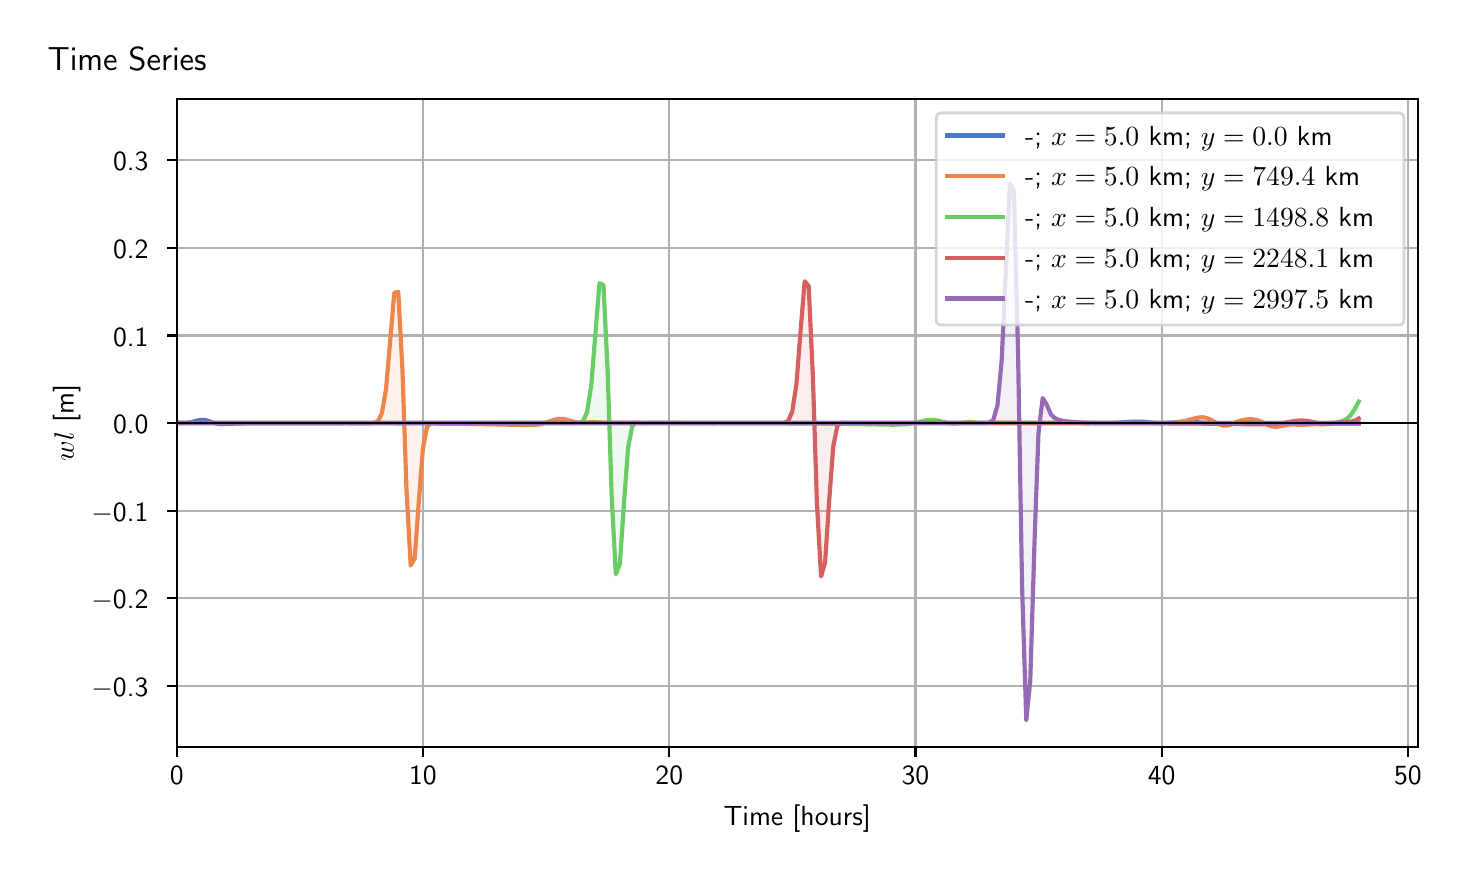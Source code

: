 \begingroup%
\makeatletter%
\begin{pgfpicture}%
\pgfpathrectangle{\pgfpointorigin}{\pgfqpoint{7.089in}{4.119in}}%
\pgfusepath{use as bounding box, clip}%
\begin{pgfscope}%
\pgfsetbuttcap%
\pgfsetmiterjoin%
\definecolor{currentfill}{rgb}{1.0,1.0,1.0}%
\pgfsetfillcolor{currentfill}%
\pgfsetlinewidth{0.0pt}%
\definecolor{currentstroke}{rgb}{1.0,1.0,1.0}%
\pgfsetstrokecolor{currentstroke}%
\pgfsetdash{}{0pt}%
\pgfpathmoveto{\pgfqpoint{0.0in}{0.0in}}%
\pgfpathlineto{\pgfqpoint{7.089in}{0.0in}}%
\pgfpathlineto{\pgfqpoint{7.089in}{4.119in}}%
\pgfpathlineto{\pgfqpoint{0.0in}{4.119in}}%
\pgfpathlineto{\pgfqpoint{0.0in}{0.0in}}%
\pgfpathclose%
\pgfusepath{fill}%
\end{pgfscope}%
\begin{pgfscope}%
\pgfsetbuttcap%
\pgfsetmiterjoin%
\definecolor{currentfill}{rgb}{1.0,1.0,1.0}%
\pgfsetfillcolor{currentfill}%
\pgfsetlinewidth{0.0pt}%
\definecolor{currentstroke}{rgb}{0.0,0.0,0.0}%
\pgfsetstrokecolor{currentstroke}%
\pgfsetstrokeopacity{0.0}%
\pgfsetdash{}{0pt}%
\pgfpathmoveto{\pgfqpoint{0.745in}{0.522in}}%
\pgfpathlineto{\pgfqpoint{6.95in}{0.522in}}%
\pgfpathlineto{\pgfqpoint{6.95in}{3.762in}}%
\pgfpathlineto{\pgfqpoint{0.745in}{3.762in}}%
\pgfpathlineto{\pgfqpoint{0.745in}{0.522in}}%
\pgfpathclose%
\pgfusepath{fill}%
\end{pgfscope}%
\begin{pgfscope}%
\pgfpathrectangle{\pgfqpoint{0.745in}{0.522in}}{\pgfqpoint{6.205in}{3.241in}}%
\pgfusepath{clip}%
\pgfsetbuttcap%
\pgfsetroundjoin%
\definecolor{currentfill}{rgb}{0.282,0.471,0.816}%
\pgfsetfillcolor{currentfill}%
\pgfsetfillopacity{0.1}%
\pgfsetlinewidth{0.0pt}%
\definecolor{currentstroke}{rgb}{0.0,0.0,0.0}%
\pgfsetstrokecolor{currentstroke}%
\pgfsetdash{}{0pt}%
\pgfpathmoveto{\pgfqpoint{0.745in}{2.142in}}%
\pgfpathlineto{\pgfqpoint{0.745in}{2.142in}}%
\pgfpathlineto{\pgfqpoint{0.766in}{2.142in}}%
\pgfpathlineto{\pgfqpoint{0.786in}{2.143in}}%
\pgfpathlineto{\pgfqpoint{0.807in}{2.145in}}%
\pgfpathlineto{\pgfqpoint{0.827in}{2.149in}}%
\pgfpathlineto{\pgfqpoint{0.848in}{2.155in}}%
\pgfpathlineto{\pgfqpoint{0.868in}{2.158in}}%
\pgfpathlineto{\pgfqpoint{0.889in}{2.157in}}%
\pgfpathlineto{\pgfqpoint{0.909in}{2.151in}}%
\pgfpathlineto{\pgfqpoint{0.93in}{2.143in}}%
\pgfpathlineto{\pgfqpoint{0.95in}{2.138in}}%
\pgfpathlineto{\pgfqpoint{0.971in}{2.137in}}%
\pgfpathlineto{\pgfqpoint{0.992in}{2.138in}}%
\pgfpathlineto{\pgfqpoint{1.012in}{2.139in}}%
\pgfpathlineto{\pgfqpoint{1.033in}{2.139in}}%
\pgfpathlineto{\pgfqpoint{1.053in}{2.14in}}%
\pgfpathlineto{\pgfqpoint{1.074in}{2.14in}}%
\pgfpathlineto{\pgfqpoint{1.094in}{2.14in}}%
\pgfpathlineto{\pgfqpoint{1.115in}{2.141in}}%
\pgfpathlineto{\pgfqpoint{1.135in}{2.141in}}%
\pgfpathlineto{\pgfqpoint{1.156in}{2.141in}}%
\pgfpathlineto{\pgfqpoint{1.176in}{2.141in}}%
\pgfpathlineto{\pgfqpoint{1.197in}{2.141in}}%
\pgfpathlineto{\pgfqpoint{1.217in}{2.141in}}%
\pgfpathlineto{\pgfqpoint{1.238in}{2.141in}}%
\pgfpathlineto{\pgfqpoint{1.258in}{2.141in}}%
\pgfpathlineto{\pgfqpoint{1.279in}{2.141in}}%
\pgfpathlineto{\pgfqpoint{1.299in}{2.141in}}%
\pgfpathlineto{\pgfqpoint{1.32in}{2.141in}}%
\pgfpathlineto{\pgfqpoint{1.34in}{2.141in}}%
\pgfpathlineto{\pgfqpoint{1.361in}{2.141in}}%
\pgfpathlineto{\pgfqpoint{1.381in}{2.141in}}%
\pgfpathlineto{\pgfqpoint{1.402in}{2.141in}}%
\pgfpathlineto{\pgfqpoint{1.422in}{2.141in}}%
\pgfpathlineto{\pgfqpoint{1.443in}{2.141in}}%
\pgfpathlineto{\pgfqpoint{1.463in}{2.141in}}%
\pgfpathlineto{\pgfqpoint{1.484in}{2.141in}}%
\pgfpathlineto{\pgfqpoint{1.504in}{2.141in}}%
\pgfpathlineto{\pgfqpoint{1.525in}{2.141in}}%
\pgfpathlineto{\pgfqpoint{1.546in}{2.141in}}%
\pgfpathlineto{\pgfqpoint{1.566in}{2.141in}}%
\pgfpathlineto{\pgfqpoint{1.587in}{2.142in}}%
\pgfpathlineto{\pgfqpoint{1.607in}{2.141in}}%
\pgfpathlineto{\pgfqpoint{1.628in}{2.141in}}%
\pgfpathlineto{\pgfqpoint{1.648in}{2.142in}}%
\pgfpathlineto{\pgfqpoint{1.669in}{2.141in}}%
\pgfpathlineto{\pgfqpoint{1.689in}{2.141in}}%
\pgfpathlineto{\pgfqpoint{1.71in}{2.142in}}%
\pgfpathlineto{\pgfqpoint{1.73in}{2.141in}}%
\pgfpathlineto{\pgfqpoint{1.751in}{2.141in}}%
\pgfpathlineto{\pgfqpoint{1.771in}{2.142in}}%
\pgfpathlineto{\pgfqpoint{1.792in}{2.141in}}%
\pgfpathlineto{\pgfqpoint{1.812in}{2.142in}}%
\pgfpathlineto{\pgfqpoint{1.833in}{2.142in}}%
\pgfpathlineto{\pgfqpoint{1.853in}{2.141in}}%
\pgfpathlineto{\pgfqpoint{1.874in}{2.142in}}%
\pgfpathlineto{\pgfqpoint{1.894in}{2.142in}}%
\pgfpathlineto{\pgfqpoint{1.915in}{2.142in}}%
\pgfpathlineto{\pgfqpoint{1.935in}{2.142in}}%
\pgfpathlineto{\pgfqpoint{1.956in}{2.142in}}%
\pgfpathlineto{\pgfqpoint{1.976in}{2.142in}}%
\pgfpathlineto{\pgfqpoint{1.997in}{2.142in}}%
\pgfpathlineto{\pgfqpoint{2.017in}{2.142in}}%
\pgfpathlineto{\pgfqpoint{2.038in}{2.142in}}%
\pgfpathlineto{\pgfqpoint{2.058in}{2.142in}}%
\pgfpathlineto{\pgfqpoint{2.079in}{2.142in}}%
\pgfpathlineto{\pgfqpoint{2.1in}{2.142in}}%
\pgfpathlineto{\pgfqpoint{2.12in}{2.142in}}%
\pgfpathlineto{\pgfqpoint{2.141in}{2.142in}}%
\pgfpathlineto{\pgfqpoint{2.161in}{2.142in}}%
\pgfpathlineto{\pgfqpoint{2.182in}{2.142in}}%
\pgfpathlineto{\pgfqpoint{2.202in}{2.142in}}%
\pgfpathlineto{\pgfqpoint{2.223in}{2.142in}}%
\pgfpathlineto{\pgfqpoint{2.243in}{2.142in}}%
\pgfpathlineto{\pgfqpoint{2.264in}{2.142in}}%
\pgfpathlineto{\pgfqpoint{2.284in}{2.142in}}%
\pgfpathlineto{\pgfqpoint{2.305in}{2.142in}}%
\pgfpathlineto{\pgfqpoint{2.325in}{2.142in}}%
\pgfpathlineto{\pgfqpoint{2.346in}{2.142in}}%
\pgfpathlineto{\pgfqpoint{2.366in}{2.142in}}%
\pgfpathlineto{\pgfqpoint{2.387in}{2.142in}}%
\pgfpathlineto{\pgfqpoint{2.407in}{2.142in}}%
\pgfpathlineto{\pgfqpoint{2.428in}{2.142in}}%
\pgfpathlineto{\pgfqpoint{2.448in}{2.142in}}%
\pgfpathlineto{\pgfqpoint{2.469in}{2.142in}}%
\pgfpathlineto{\pgfqpoint{2.489in}{2.142in}}%
\pgfpathlineto{\pgfqpoint{2.51in}{2.142in}}%
\pgfpathlineto{\pgfqpoint{2.53in}{2.142in}}%
\pgfpathlineto{\pgfqpoint{2.551in}{2.142in}}%
\pgfpathlineto{\pgfqpoint{2.571in}{2.142in}}%
\pgfpathlineto{\pgfqpoint{2.592in}{2.142in}}%
\pgfpathlineto{\pgfqpoint{2.612in}{2.142in}}%
\pgfpathlineto{\pgfqpoint{2.633in}{2.142in}}%
\pgfpathlineto{\pgfqpoint{2.654in}{2.142in}}%
\pgfpathlineto{\pgfqpoint{2.674in}{2.142in}}%
\pgfpathlineto{\pgfqpoint{2.695in}{2.142in}}%
\pgfpathlineto{\pgfqpoint{2.715in}{2.142in}}%
\pgfpathlineto{\pgfqpoint{2.736in}{2.142in}}%
\pgfpathlineto{\pgfqpoint{2.756in}{2.142in}}%
\pgfpathlineto{\pgfqpoint{2.777in}{2.142in}}%
\pgfpathlineto{\pgfqpoint{2.797in}{2.142in}}%
\pgfpathlineto{\pgfqpoint{2.818in}{2.142in}}%
\pgfpathlineto{\pgfqpoint{2.838in}{2.142in}}%
\pgfpathlineto{\pgfqpoint{2.859in}{2.142in}}%
\pgfpathlineto{\pgfqpoint{2.879in}{2.142in}}%
\pgfpathlineto{\pgfqpoint{2.9in}{2.142in}}%
\pgfpathlineto{\pgfqpoint{2.92in}{2.142in}}%
\pgfpathlineto{\pgfqpoint{2.941in}{2.142in}}%
\pgfpathlineto{\pgfqpoint{2.961in}{2.142in}}%
\pgfpathlineto{\pgfqpoint{2.982in}{2.142in}}%
\pgfpathlineto{\pgfqpoint{3.002in}{2.142in}}%
\pgfpathlineto{\pgfqpoint{3.023in}{2.142in}}%
\pgfpathlineto{\pgfqpoint{3.043in}{2.142in}}%
\pgfpathlineto{\pgfqpoint{3.064in}{2.142in}}%
\pgfpathlineto{\pgfqpoint{3.084in}{2.142in}}%
\pgfpathlineto{\pgfqpoint{3.105in}{2.142in}}%
\pgfpathlineto{\pgfqpoint{3.125in}{2.142in}}%
\pgfpathlineto{\pgfqpoint{3.146in}{2.142in}}%
\pgfpathlineto{\pgfqpoint{3.166in}{2.142in}}%
\pgfpathlineto{\pgfqpoint{3.187in}{2.142in}}%
\pgfpathlineto{\pgfqpoint{3.208in}{2.142in}}%
\pgfpathlineto{\pgfqpoint{3.228in}{2.142in}}%
\pgfpathlineto{\pgfqpoint{3.249in}{2.142in}}%
\pgfpathlineto{\pgfqpoint{3.269in}{2.142in}}%
\pgfpathlineto{\pgfqpoint{3.29in}{2.142in}}%
\pgfpathlineto{\pgfqpoint{3.31in}{2.142in}}%
\pgfpathlineto{\pgfqpoint{3.331in}{2.142in}}%
\pgfpathlineto{\pgfqpoint{3.351in}{2.142in}}%
\pgfpathlineto{\pgfqpoint{3.372in}{2.142in}}%
\pgfpathlineto{\pgfqpoint{3.392in}{2.142in}}%
\pgfpathlineto{\pgfqpoint{3.413in}{2.142in}}%
\pgfpathlineto{\pgfqpoint{3.433in}{2.142in}}%
\pgfpathlineto{\pgfqpoint{3.454in}{2.142in}}%
\pgfpathlineto{\pgfqpoint{3.474in}{2.142in}}%
\pgfpathlineto{\pgfqpoint{3.495in}{2.142in}}%
\pgfpathlineto{\pgfqpoint{3.515in}{2.142in}}%
\pgfpathlineto{\pgfqpoint{3.536in}{2.142in}}%
\pgfpathlineto{\pgfqpoint{3.556in}{2.142in}}%
\pgfpathlineto{\pgfqpoint{3.577in}{2.142in}}%
\pgfpathlineto{\pgfqpoint{3.597in}{2.142in}}%
\pgfpathlineto{\pgfqpoint{3.618in}{2.142in}}%
\pgfpathlineto{\pgfqpoint{3.638in}{2.142in}}%
\pgfpathlineto{\pgfqpoint{3.659in}{2.142in}}%
\pgfpathlineto{\pgfqpoint{3.679in}{2.142in}}%
\pgfpathlineto{\pgfqpoint{3.7in}{2.142in}}%
\pgfpathlineto{\pgfqpoint{3.72in}{2.142in}}%
\pgfpathlineto{\pgfqpoint{3.741in}{2.142in}}%
\pgfpathlineto{\pgfqpoint{3.762in}{2.142in}}%
\pgfpathlineto{\pgfqpoint{3.782in}{2.142in}}%
\pgfpathlineto{\pgfqpoint{3.803in}{2.142in}}%
\pgfpathlineto{\pgfqpoint{3.823in}{2.142in}}%
\pgfpathlineto{\pgfqpoint{3.844in}{2.142in}}%
\pgfpathlineto{\pgfqpoint{3.864in}{2.142in}}%
\pgfpathlineto{\pgfqpoint{3.885in}{2.142in}}%
\pgfpathlineto{\pgfqpoint{3.905in}{2.142in}}%
\pgfpathlineto{\pgfqpoint{3.926in}{2.142in}}%
\pgfpathlineto{\pgfqpoint{3.946in}{2.142in}}%
\pgfpathlineto{\pgfqpoint{3.967in}{2.142in}}%
\pgfpathlineto{\pgfqpoint{3.987in}{2.142in}}%
\pgfpathlineto{\pgfqpoint{4.008in}{2.142in}}%
\pgfpathlineto{\pgfqpoint{4.028in}{2.142in}}%
\pgfpathlineto{\pgfqpoint{4.049in}{2.142in}}%
\pgfpathlineto{\pgfqpoint{4.069in}{2.142in}}%
\pgfpathlineto{\pgfqpoint{4.09in}{2.142in}}%
\pgfpathlineto{\pgfqpoint{4.11in}{2.142in}}%
\pgfpathlineto{\pgfqpoint{4.131in}{2.142in}}%
\pgfpathlineto{\pgfqpoint{4.151in}{2.142in}}%
\pgfpathlineto{\pgfqpoint{4.172in}{2.142in}}%
\pgfpathlineto{\pgfqpoint{4.192in}{2.142in}}%
\pgfpathlineto{\pgfqpoint{4.213in}{2.142in}}%
\pgfpathlineto{\pgfqpoint{4.233in}{2.142in}}%
\pgfpathlineto{\pgfqpoint{4.254in}{2.142in}}%
\pgfpathlineto{\pgfqpoint{4.274in}{2.142in}}%
\pgfpathlineto{\pgfqpoint{4.295in}{2.142in}}%
\pgfpathlineto{\pgfqpoint{4.316in}{2.142in}}%
\pgfpathlineto{\pgfqpoint{4.336in}{2.142in}}%
\pgfpathlineto{\pgfqpoint{4.357in}{2.142in}}%
\pgfpathlineto{\pgfqpoint{4.377in}{2.142in}}%
\pgfpathlineto{\pgfqpoint{4.398in}{2.142in}}%
\pgfpathlineto{\pgfqpoint{4.418in}{2.142in}}%
\pgfpathlineto{\pgfqpoint{4.439in}{2.142in}}%
\pgfpathlineto{\pgfqpoint{4.459in}{2.142in}}%
\pgfpathlineto{\pgfqpoint{4.48in}{2.142in}}%
\pgfpathlineto{\pgfqpoint{4.5in}{2.142in}}%
\pgfpathlineto{\pgfqpoint{4.521in}{2.142in}}%
\pgfpathlineto{\pgfqpoint{4.541in}{2.142in}}%
\pgfpathlineto{\pgfqpoint{4.562in}{2.142in}}%
\pgfpathlineto{\pgfqpoint{4.582in}{2.142in}}%
\pgfpathlineto{\pgfqpoint{4.603in}{2.142in}}%
\pgfpathlineto{\pgfqpoint{4.623in}{2.142in}}%
\pgfpathlineto{\pgfqpoint{4.644in}{2.142in}}%
\pgfpathlineto{\pgfqpoint{4.664in}{2.142in}}%
\pgfpathlineto{\pgfqpoint{4.685in}{2.142in}}%
\pgfpathlineto{\pgfqpoint{4.705in}{2.142in}}%
\pgfpathlineto{\pgfqpoint{4.726in}{2.142in}}%
\pgfpathlineto{\pgfqpoint{4.746in}{2.142in}}%
\pgfpathlineto{\pgfqpoint{4.767in}{2.142in}}%
\pgfpathlineto{\pgfqpoint{4.787in}{2.142in}}%
\pgfpathlineto{\pgfqpoint{4.808in}{2.142in}}%
\pgfpathlineto{\pgfqpoint{4.828in}{2.142in}}%
\pgfpathlineto{\pgfqpoint{4.849in}{2.142in}}%
\pgfpathlineto{\pgfqpoint{4.87in}{2.142in}}%
\pgfpathlineto{\pgfqpoint{4.89in}{2.142in}}%
\pgfpathlineto{\pgfqpoint{4.911in}{2.142in}}%
\pgfpathlineto{\pgfqpoint{4.931in}{2.142in}}%
\pgfpathlineto{\pgfqpoint{4.952in}{2.142in}}%
\pgfpathlineto{\pgfqpoint{4.972in}{2.142in}}%
\pgfpathlineto{\pgfqpoint{4.993in}{2.142in}}%
\pgfpathlineto{\pgfqpoint{5.013in}{2.142in}}%
\pgfpathlineto{\pgfqpoint{5.034in}{2.142in}}%
\pgfpathlineto{\pgfqpoint{5.054in}{2.142in}}%
\pgfpathlineto{\pgfqpoint{5.075in}{2.142in}}%
\pgfpathlineto{\pgfqpoint{5.095in}{2.142in}}%
\pgfpathlineto{\pgfqpoint{5.116in}{2.142in}}%
\pgfpathlineto{\pgfqpoint{5.136in}{2.142in}}%
\pgfpathlineto{\pgfqpoint{5.157in}{2.142in}}%
\pgfpathlineto{\pgfqpoint{5.177in}{2.142in}}%
\pgfpathlineto{\pgfqpoint{5.198in}{2.142in}}%
\pgfpathlineto{\pgfqpoint{5.218in}{2.142in}}%
\pgfpathlineto{\pgfqpoint{5.239in}{2.142in}}%
\pgfpathlineto{\pgfqpoint{5.259in}{2.142in}}%
\pgfpathlineto{\pgfqpoint{5.28in}{2.142in}}%
\pgfpathlineto{\pgfqpoint{5.3in}{2.142in}}%
\pgfpathlineto{\pgfqpoint{5.321in}{2.142in}}%
\pgfpathlineto{\pgfqpoint{5.341in}{2.142in}}%
\pgfpathlineto{\pgfqpoint{5.362in}{2.142in}}%
\pgfpathlineto{\pgfqpoint{5.382in}{2.142in}}%
\pgfpathlineto{\pgfqpoint{5.403in}{2.143in}}%
\pgfpathlineto{\pgfqpoint{5.423in}{2.143in}}%
\pgfpathlineto{\pgfqpoint{5.444in}{2.144in}}%
\pgfpathlineto{\pgfqpoint{5.465in}{2.145in}}%
\pgfpathlineto{\pgfqpoint{5.485in}{2.146in}}%
\pgfpathlineto{\pgfqpoint{5.506in}{2.148in}}%
\pgfpathlineto{\pgfqpoint{5.526in}{2.149in}}%
\pgfpathlineto{\pgfqpoint{5.547in}{2.149in}}%
\pgfpathlineto{\pgfqpoint{5.567in}{2.149in}}%
\pgfpathlineto{\pgfqpoint{5.588in}{2.148in}}%
\pgfpathlineto{\pgfqpoint{5.608in}{2.146in}}%
\pgfpathlineto{\pgfqpoint{5.629in}{2.144in}}%
\pgfpathlineto{\pgfqpoint{5.649in}{2.142in}}%
\pgfpathlineto{\pgfqpoint{5.67in}{2.142in}}%
\pgfpathlineto{\pgfqpoint{5.69in}{2.143in}}%
\pgfpathlineto{\pgfqpoint{5.711in}{2.144in}}%
\pgfpathlineto{\pgfqpoint{5.731in}{2.145in}}%
\pgfpathlineto{\pgfqpoint{5.752in}{2.147in}}%
\pgfpathlineto{\pgfqpoint{5.772in}{2.147in}}%
\pgfpathlineto{\pgfqpoint{5.793in}{2.148in}}%
\pgfpathlineto{\pgfqpoint{5.813in}{2.148in}}%
\pgfpathlineto{\pgfqpoint{5.834in}{2.148in}}%
\pgfpathlineto{\pgfqpoint{5.854in}{2.146in}}%
\pgfpathlineto{\pgfqpoint{5.875in}{2.144in}}%
\pgfpathlineto{\pgfqpoint{5.895in}{2.142in}}%
\pgfpathlineto{\pgfqpoint{5.916in}{2.14in}}%
\pgfpathlineto{\pgfqpoint{5.936in}{2.14in}}%
\pgfpathlineto{\pgfqpoint{5.957in}{2.14in}}%
\pgfpathlineto{\pgfqpoint{5.978in}{2.141in}}%
\pgfpathlineto{\pgfqpoint{5.998in}{2.141in}}%
\pgfpathlineto{\pgfqpoint{6.019in}{2.141in}}%
\pgfpathlineto{\pgfqpoint{6.039in}{2.14in}}%
\pgfpathlineto{\pgfqpoint{6.06in}{2.14in}}%
\pgfpathlineto{\pgfqpoint{6.08in}{2.14in}}%
\pgfpathlineto{\pgfqpoint{6.101in}{2.14in}}%
\pgfpathlineto{\pgfqpoint{6.121in}{2.14in}}%
\pgfpathlineto{\pgfqpoint{6.142in}{2.14in}}%
\pgfpathlineto{\pgfqpoint{6.162in}{2.14in}}%
\pgfpathlineto{\pgfqpoint{6.183in}{2.14in}}%
\pgfpathlineto{\pgfqpoint{6.203in}{2.14in}}%
\pgfpathlineto{\pgfqpoint{6.224in}{2.14in}}%
\pgfpathlineto{\pgfqpoint{6.244in}{2.14in}}%
\pgfpathlineto{\pgfqpoint{6.265in}{2.14in}}%
\pgfpathlineto{\pgfqpoint{6.285in}{2.14in}}%
\pgfpathlineto{\pgfqpoint{6.306in}{2.14in}}%
\pgfpathlineto{\pgfqpoint{6.326in}{2.141in}}%
\pgfpathlineto{\pgfqpoint{6.347in}{2.141in}}%
\pgfpathlineto{\pgfqpoint{6.367in}{2.141in}}%
\pgfpathlineto{\pgfqpoint{6.388in}{2.141in}}%
\pgfpathlineto{\pgfqpoint{6.408in}{2.141in}}%
\pgfpathlineto{\pgfqpoint{6.429in}{2.141in}}%
\pgfpathlineto{\pgfqpoint{6.449in}{2.141in}}%
\pgfpathlineto{\pgfqpoint{6.47in}{2.141in}}%
\pgfpathlineto{\pgfqpoint{6.49in}{2.141in}}%
\pgfpathlineto{\pgfqpoint{6.511in}{2.141in}}%
\pgfpathlineto{\pgfqpoint{6.532in}{2.141in}}%
\pgfpathlineto{\pgfqpoint{6.552in}{2.141in}}%
\pgfpathlineto{\pgfqpoint{6.573in}{2.141in}}%
\pgfpathlineto{\pgfqpoint{6.593in}{2.141in}}%
\pgfpathlineto{\pgfqpoint{6.614in}{2.141in}}%
\pgfpathlineto{\pgfqpoint{6.634in}{2.141in}}%
\pgfpathlineto{\pgfqpoint{6.655in}{2.141in}}%
\pgfpathlineto{\pgfqpoint{6.655in}{2.142in}}%
\pgfpathlineto{\pgfqpoint{6.655in}{2.142in}}%
\pgfpathlineto{\pgfqpoint{6.634in}{2.142in}}%
\pgfpathlineto{\pgfqpoint{6.614in}{2.142in}}%
\pgfpathlineto{\pgfqpoint{6.593in}{2.142in}}%
\pgfpathlineto{\pgfqpoint{6.573in}{2.142in}}%
\pgfpathlineto{\pgfqpoint{6.552in}{2.142in}}%
\pgfpathlineto{\pgfqpoint{6.532in}{2.142in}}%
\pgfpathlineto{\pgfqpoint{6.511in}{2.142in}}%
\pgfpathlineto{\pgfqpoint{6.49in}{2.142in}}%
\pgfpathlineto{\pgfqpoint{6.47in}{2.142in}}%
\pgfpathlineto{\pgfqpoint{6.449in}{2.142in}}%
\pgfpathlineto{\pgfqpoint{6.429in}{2.142in}}%
\pgfpathlineto{\pgfqpoint{6.408in}{2.142in}}%
\pgfpathlineto{\pgfqpoint{6.388in}{2.142in}}%
\pgfpathlineto{\pgfqpoint{6.367in}{2.142in}}%
\pgfpathlineto{\pgfqpoint{6.347in}{2.142in}}%
\pgfpathlineto{\pgfqpoint{6.326in}{2.142in}}%
\pgfpathlineto{\pgfqpoint{6.306in}{2.142in}}%
\pgfpathlineto{\pgfqpoint{6.285in}{2.142in}}%
\pgfpathlineto{\pgfqpoint{6.265in}{2.142in}}%
\pgfpathlineto{\pgfqpoint{6.244in}{2.142in}}%
\pgfpathlineto{\pgfqpoint{6.224in}{2.142in}}%
\pgfpathlineto{\pgfqpoint{6.203in}{2.142in}}%
\pgfpathlineto{\pgfqpoint{6.183in}{2.142in}}%
\pgfpathlineto{\pgfqpoint{6.162in}{2.142in}}%
\pgfpathlineto{\pgfqpoint{6.142in}{2.142in}}%
\pgfpathlineto{\pgfqpoint{6.121in}{2.142in}}%
\pgfpathlineto{\pgfqpoint{6.101in}{2.142in}}%
\pgfpathlineto{\pgfqpoint{6.08in}{2.142in}}%
\pgfpathlineto{\pgfqpoint{6.06in}{2.142in}}%
\pgfpathlineto{\pgfqpoint{6.039in}{2.142in}}%
\pgfpathlineto{\pgfqpoint{6.019in}{2.142in}}%
\pgfpathlineto{\pgfqpoint{5.998in}{2.142in}}%
\pgfpathlineto{\pgfqpoint{5.978in}{2.142in}}%
\pgfpathlineto{\pgfqpoint{5.957in}{2.142in}}%
\pgfpathlineto{\pgfqpoint{5.936in}{2.142in}}%
\pgfpathlineto{\pgfqpoint{5.916in}{2.142in}}%
\pgfpathlineto{\pgfqpoint{5.895in}{2.142in}}%
\pgfpathlineto{\pgfqpoint{5.875in}{2.142in}}%
\pgfpathlineto{\pgfqpoint{5.854in}{2.142in}}%
\pgfpathlineto{\pgfqpoint{5.834in}{2.142in}}%
\pgfpathlineto{\pgfqpoint{5.813in}{2.142in}}%
\pgfpathlineto{\pgfqpoint{5.793in}{2.142in}}%
\pgfpathlineto{\pgfqpoint{5.772in}{2.142in}}%
\pgfpathlineto{\pgfqpoint{5.752in}{2.142in}}%
\pgfpathlineto{\pgfqpoint{5.731in}{2.142in}}%
\pgfpathlineto{\pgfqpoint{5.711in}{2.142in}}%
\pgfpathlineto{\pgfqpoint{5.69in}{2.142in}}%
\pgfpathlineto{\pgfqpoint{5.67in}{2.142in}}%
\pgfpathlineto{\pgfqpoint{5.649in}{2.142in}}%
\pgfpathlineto{\pgfqpoint{5.629in}{2.142in}}%
\pgfpathlineto{\pgfqpoint{5.608in}{2.142in}}%
\pgfpathlineto{\pgfqpoint{5.588in}{2.142in}}%
\pgfpathlineto{\pgfqpoint{5.567in}{2.142in}}%
\pgfpathlineto{\pgfqpoint{5.547in}{2.142in}}%
\pgfpathlineto{\pgfqpoint{5.526in}{2.142in}}%
\pgfpathlineto{\pgfqpoint{5.506in}{2.142in}}%
\pgfpathlineto{\pgfqpoint{5.485in}{2.142in}}%
\pgfpathlineto{\pgfqpoint{5.465in}{2.142in}}%
\pgfpathlineto{\pgfqpoint{5.444in}{2.142in}}%
\pgfpathlineto{\pgfqpoint{5.423in}{2.142in}}%
\pgfpathlineto{\pgfqpoint{5.403in}{2.142in}}%
\pgfpathlineto{\pgfqpoint{5.382in}{2.142in}}%
\pgfpathlineto{\pgfqpoint{5.362in}{2.142in}}%
\pgfpathlineto{\pgfqpoint{5.341in}{2.142in}}%
\pgfpathlineto{\pgfqpoint{5.321in}{2.142in}}%
\pgfpathlineto{\pgfqpoint{5.3in}{2.142in}}%
\pgfpathlineto{\pgfqpoint{5.28in}{2.142in}}%
\pgfpathlineto{\pgfqpoint{5.259in}{2.142in}}%
\pgfpathlineto{\pgfqpoint{5.239in}{2.142in}}%
\pgfpathlineto{\pgfqpoint{5.218in}{2.142in}}%
\pgfpathlineto{\pgfqpoint{5.198in}{2.142in}}%
\pgfpathlineto{\pgfqpoint{5.177in}{2.142in}}%
\pgfpathlineto{\pgfqpoint{5.157in}{2.142in}}%
\pgfpathlineto{\pgfqpoint{5.136in}{2.142in}}%
\pgfpathlineto{\pgfqpoint{5.116in}{2.142in}}%
\pgfpathlineto{\pgfqpoint{5.095in}{2.142in}}%
\pgfpathlineto{\pgfqpoint{5.075in}{2.142in}}%
\pgfpathlineto{\pgfqpoint{5.054in}{2.142in}}%
\pgfpathlineto{\pgfqpoint{5.034in}{2.142in}}%
\pgfpathlineto{\pgfqpoint{5.013in}{2.142in}}%
\pgfpathlineto{\pgfqpoint{4.993in}{2.142in}}%
\pgfpathlineto{\pgfqpoint{4.972in}{2.142in}}%
\pgfpathlineto{\pgfqpoint{4.952in}{2.142in}}%
\pgfpathlineto{\pgfqpoint{4.931in}{2.142in}}%
\pgfpathlineto{\pgfqpoint{4.911in}{2.142in}}%
\pgfpathlineto{\pgfqpoint{4.89in}{2.142in}}%
\pgfpathlineto{\pgfqpoint{4.87in}{2.142in}}%
\pgfpathlineto{\pgfqpoint{4.849in}{2.142in}}%
\pgfpathlineto{\pgfqpoint{4.828in}{2.142in}}%
\pgfpathlineto{\pgfqpoint{4.808in}{2.142in}}%
\pgfpathlineto{\pgfqpoint{4.787in}{2.142in}}%
\pgfpathlineto{\pgfqpoint{4.767in}{2.142in}}%
\pgfpathlineto{\pgfqpoint{4.746in}{2.142in}}%
\pgfpathlineto{\pgfqpoint{4.726in}{2.142in}}%
\pgfpathlineto{\pgfqpoint{4.705in}{2.142in}}%
\pgfpathlineto{\pgfqpoint{4.685in}{2.142in}}%
\pgfpathlineto{\pgfqpoint{4.664in}{2.142in}}%
\pgfpathlineto{\pgfqpoint{4.644in}{2.142in}}%
\pgfpathlineto{\pgfqpoint{4.623in}{2.142in}}%
\pgfpathlineto{\pgfqpoint{4.603in}{2.142in}}%
\pgfpathlineto{\pgfqpoint{4.582in}{2.142in}}%
\pgfpathlineto{\pgfqpoint{4.562in}{2.142in}}%
\pgfpathlineto{\pgfqpoint{4.541in}{2.142in}}%
\pgfpathlineto{\pgfqpoint{4.521in}{2.142in}}%
\pgfpathlineto{\pgfqpoint{4.5in}{2.142in}}%
\pgfpathlineto{\pgfqpoint{4.48in}{2.142in}}%
\pgfpathlineto{\pgfqpoint{4.459in}{2.142in}}%
\pgfpathlineto{\pgfqpoint{4.439in}{2.142in}}%
\pgfpathlineto{\pgfqpoint{4.418in}{2.142in}}%
\pgfpathlineto{\pgfqpoint{4.398in}{2.142in}}%
\pgfpathlineto{\pgfqpoint{4.377in}{2.142in}}%
\pgfpathlineto{\pgfqpoint{4.357in}{2.142in}}%
\pgfpathlineto{\pgfqpoint{4.336in}{2.142in}}%
\pgfpathlineto{\pgfqpoint{4.316in}{2.142in}}%
\pgfpathlineto{\pgfqpoint{4.295in}{2.142in}}%
\pgfpathlineto{\pgfqpoint{4.274in}{2.142in}}%
\pgfpathlineto{\pgfqpoint{4.254in}{2.142in}}%
\pgfpathlineto{\pgfqpoint{4.233in}{2.142in}}%
\pgfpathlineto{\pgfqpoint{4.213in}{2.142in}}%
\pgfpathlineto{\pgfqpoint{4.192in}{2.142in}}%
\pgfpathlineto{\pgfqpoint{4.172in}{2.142in}}%
\pgfpathlineto{\pgfqpoint{4.151in}{2.142in}}%
\pgfpathlineto{\pgfqpoint{4.131in}{2.142in}}%
\pgfpathlineto{\pgfqpoint{4.11in}{2.142in}}%
\pgfpathlineto{\pgfqpoint{4.09in}{2.142in}}%
\pgfpathlineto{\pgfqpoint{4.069in}{2.142in}}%
\pgfpathlineto{\pgfqpoint{4.049in}{2.142in}}%
\pgfpathlineto{\pgfqpoint{4.028in}{2.142in}}%
\pgfpathlineto{\pgfqpoint{4.008in}{2.142in}}%
\pgfpathlineto{\pgfqpoint{3.987in}{2.142in}}%
\pgfpathlineto{\pgfqpoint{3.967in}{2.142in}}%
\pgfpathlineto{\pgfqpoint{3.946in}{2.142in}}%
\pgfpathlineto{\pgfqpoint{3.926in}{2.142in}}%
\pgfpathlineto{\pgfqpoint{3.905in}{2.142in}}%
\pgfpathlineto{\pgfqpoint{3.885in}{2.142in}}%
\pgfpathlineto{\pgfqpoint{3.864in}{2.142in}}%
\pgfpathlineto{\pgfqpoint{3.844in}{2.142in}}%
\pgfpathlineto{\pgfqpoint{3.823in}{2.142in}}%
\pgfpathlineto{\pgfqpoint{3.803in}{2.142in}}%
\pgfpathlineto{\pgfqpoint{3.782in}{2.142in}}%
\pgfpathlineto{\pgfqpoint{3.762in}{2.142in}}%
\pgfpathlineto{\pgfqpoint{3.741in}{2.142in}}%
\pgfpathlineto{\pgfqpoint{3.72in}{2.142in}}%
\pgfpathlineto{\pgfqpoint{3.7in}{2.142in}}%
\pgfpathlineto{\pgfqpoint{3.679in}{2.142in}}%
\pgfpathlineto{\pgfqpoint{3.659in}{2.142in}}%
\pgfpathlineto{\pgfqpoint{3.638in}{2.142in}}%
\pgfpathlineto{\pgfqpoint{3.618in}{2.142in}}%
\pgfpathlineto{\pgfqpoint{3.597in}{2.142in}}%
\pgfpathlineto{\pgfqpoint{3.577in}{2.142in}}%
\pgfpathlineto{\pgfqpoint{3.556in}{2.142in}}%
\pgfpathlineto{\pgfqpoint{3.536in}{2.142in}}%
\pgfpathlineto{\pgfqpoint{3.515in}{2.142in}}%
\pgfpathlineto{\pgfqpoint{3.495in}{2.142in}}%
\pgfpathlineto{\pgfqpoint{3.474in}{2.142in}}%
\pgfpathlineto{\pgfqpoint{3.454in}{2.142in}}%
\pgfpathlineto{\pgfqpoint{3.433in}{2.142in}}%
\pgfpathlineto{\pgfqpoint{3.413in}{2.142in}}%
\pgfpathlineto{\pgfqpoint{3.392in}{2.142in}}%
\pgfpathlineto{\pgfqpoint{3.372in}{2.142in}}%
\pgfpathlineto{\pgfqpoint{3.351in}{2.142in}}%
\pgfpathlineto{\pgfqpoint{3.331in}{2.142in}}%
\pgfpathlineto{\pgfqpoint{3.31in}{2.142in}}%
\pgfpathlineto{\pgfqpoint{3.29in}{2.142in}}%
\pgfpathlineto{\pgfqpoint{3.269in}{2.142in}}%
\pgfpathlineto{\pgfqpoint{3.249in}{2.142in}}%
\pgfpathlineto{\pgfqpoint{3.228in}{2.142in}}%
\pgfpathlineto{\pgfqpoint{3.208in}{2.142in}}%
\pgfpathlineto{\pgfqpoint{3.187in}{2.142in}}%
\pgfpathlineto{\pgfqpoint{3.166in}{2.142in}}%
\pgfpathlineto{\pgfqpoint{3.146in}{2.142in}}%
\pgfpathlineto{\pgfqpoint{3.125in}{2.142in}}%
\pgfpathlineto{\pgfqpoint{3.105in}{2.142in}}%
\pgfpathlineto{\pgfqpoint{3.084in}{2.142in}}%
\pgfpathlineto{\pgfqpoint{3.064in}{2.142in}}%
\pgfpathlineto{\pgfqpoint{3.043in}{2.142in}}%
\pgfpathlineto{\pgfqpoint{3.023in}{2.142in}}%
\pgfpathlineto{\pgfqpoint{3.002in}{2.142in}}%
\pgfpathlineto{\pgfqpoint{2.982in}{2.142in}}%
\pgfpathlineto{\pgfqpoint{2.961in}{2.142in}}%
\pgfpathlineto{\pgfqpoint{2.941in}{2.142in}}%
\pgfpathlineto{\pgfqpoint{2.92in}{2.142in}}%
\pgfpathlineto{\pgfqpoint{2.9in}{2.142in}}%
\pgfpathlineto{\pgfqpoint{2.879in}{2.142in}}%
\pgfpathlineto{\pgfqpoint{2.859in}{2.142in}}%
\pgfpathlineto{\pgfqpoint{2.838in}{2.142in}}%
\pgfpathlineto{\pgfqpoint{2.818in}{2.142in}}%
\pgfpathlineto{\pgfqpoint{2.797in}{2.142in}}%
\pgfpathlineto{\pgfqpoint{2.777in}{2.142in}}%
\pgfpathlineto{\pgfqpoint{2.756in}{2.142in}}%
\pgfpathlineto{\pgfqpoint{2.736in}{2.142in}}%
\pgfpathlineto{\pgfqpoint{2.715in}{2.142in}}%
\pgfpathlineto{\pgfqpoint{2.695in}{2.142in}}%
\pgfpathlineto{\pgfqpoint{2.674in}{2.142in}}%
\pgfpathlineto{\pgfqpoint{2.654in}{2.142in}}%
\pgfpathlineto{\pgfqpoint{2.633in}{2.142in}}%
\pgfpathlineto{\pgfqpoint{2.612in}{2.142in}}%
\pgfpathlineto{\pgfqpoint{2.592in}{2.142in}}%
\pgfpathlineto{\pgfqpoint{2.571in}{2.142in}}%
\pgfpathlineto{\pgfqpoint{2.551in}{2.142in}}%
\pgfpathlineto{\pgfqpoint{2.53in}{2.142in}}%
\pgfpathlineto{\pgfqpoint{2.51in}{2.142in}}%
\pgfpathlineto{\pgfqpoint{2.489in}{2.142in}}%
\pgfpathlineto{\pgfqpoint{2.469in}{2.142in}}%
\pgfpathlineto{\pgfqpoint{2.448in}{2.142in}}%
\pgfpathlineto{\pgfqpoint{2.428in}{2.142in}}%
\pgfpathlineto{\pgfqpoint{2.407in}{2.142in}}%
\pgfpathlineto{\pgfqpoint{2.387in}{2.142in}}%
\pgfpathlineto{\pgfqpoint{2.366in}{2.142in}}%
\pgfpathlineto{\pgfqpoint{2.346in}{2.142in}}%
\pgfpathlineto{\pgfqpoint{2.325in}{2.142in}}%
\pgfpathlineto{\pgfqpoint{2.305in}{2.142in}}%
\pgfpathlineto{\pgfqpoint{2.284in}{2.142in}}%
\pgfpathlineto{\pgfqpoint{2.264in}{2.142in}}%
\pgfpathlineto{\pgfqpoint{2.243in}{2.142in}}%
\pgfpathlineto{\pgfqpoint{2.223in}{2.142in}}%
\pgfpathlineto{\pgfqpoint{2.202in}{2.142in}}%
\pgfpathlineto{\pgfqpoint{2.182in}{2.142in}}%
\pgfpathlineto{\pgfqpoint{2.161in}{2.142in}}%
\pgfpathlineto{\pgfqpoint{2.141in}{2.142in}}%
\pgfpathlineto{\pgfqpoint{2.12in}{2.142in}}%
\pgfpathlineto{\pgfqpoint{2.1in}{2.142in}}%
\pgfpathlineto{\pgfqpoint{2.079in}{2.142in}}%
\pgfpathlineto{\pgfqpoint{2.058in}{2.142in}}%
\pgfpathlineto{\pgfqpoint{2.038in}{2.142in}}%
\pgfpathlineto{\pgfqpoint{2.017in}{2.142in}}%
\pgfpathlineto{\pgfqpoint{1.997in}{2.142in}}%
\pgfpathlineto{\pgfqpoint{1.976in}{2.142in}}%
\pgfpathlineto{\pgfqpoint{1.956in}{2.142in}}%
\pgfpathlineto{\pgfqpoint{1.935in}{2.142in}}%
\pgfpathlineto{\pgfqpoint{1.915in}{2.142in}}%
\pgfpathlineto{\pgfqpoint{1.894in}{2.142in}}%
\pgfpathlineto{\pgfqpoint{1.874in}{2.142in}}%
\pgfpathlineto{\pgfqpoint{1.853in}{2.142in}}%
\pgfpathlineto{\pgfqpoint{1.833in}{2.142in}}%
\pgfpathlineto{\pgfqpoint{1.812in}{2.142in}}%
\pgfpathlineto{\pgfqpoint{1.792in}{2.142in}}%
\pgfpathlineto{\pgfqpoint{1.771in}{2.142in}}%
\pgfpathlineto{\pgfqpoint{1.751in}{2.142in}}%
\pgfpathlineto{\pgfqpoint{1.73in}{2.142in}}%
\pgfpathlineto{\pgfqpoint{1.71in}{2.142in}}%
\pgfpathlineto{\pgfqpoint{1.689in}{2.142in}}%
\pgfpathlineto{\pgfqpoint{1.669in}{2.142in}}%
\pgfpathlineto{\pgfqpoint{1.648in}{2.142in}}%
\pgfpathlineto{\pgfqpoint{1.628in}{2.142in}}%
\pgfpathlineto{\pgfqpoint{1.607in}{2.142in}}%
\pgfpathlineto{\pgfqpoint{1.587in}{2.142in}}%
\pgfpathlineto{\pgfqpoint{1.566in}{2.142in}}%
\pgfpathlineto{\pgfqpoint{1.546in}{2.142in}}%
\pgfpathlineto{\pgfqpoint{1.525in}{2.142in}}%
\pgfpathlineto{\pgfqpoint{1.504in}{2.142in}}%
\pgfpathlineto{\pgfqpoint{1.484in}{2.142in}}%
\pgfpathlineto{\pgfqpoint{1.463in}{2.142in}}%
\pgfpathlineto{\pgfqpoint{1.443in}{2.142in}}%
\pgfpathlineto{\pgfqpoint{1.422in}{2.142in}}%
\pgfpathlineto{\pgfqpoint{1.402in}{2.142in}}%
\pgfpathlineto{\pgfqpoint{1.381in}{2.142in}}%
\pgfpathlineto{\pgfqpoint{1.361in}{2.142in}}%
\pgfpathlineto{\pgfqpoint{1.34in}{2.142in}}%
\pgfpathlineto{\pgfqpoint{1.32in}{2.142in}}%
\pgfpathlineto{\pgfqpoint{1.299in}{2.142in}}%
\pgfpathlineto{\pgfqpoint{1.279in}{2.142in}}%
\pgfpathlineto{\pgfqpoint{1.258in}{2.142in}}%
\pgfpathlineto{\pgfqpoint{1.238in}{2.142in}}%
\pgfpathlineto{\pgfqpoint{1.217in}{2.142in}}%
\pgfpathlineto{\pgfqpoint{1.197in}{2.142in}}%
\pgfpathlineto{\pgfqpoint{1.176in}{2.142in}}%
\pgfpathlineto{\pgfqpoint{1.156in}{2.142in}}%
\pgfpathlineto{\pgfqpoint{1.135in}{2.142in}}%
\pgfpathlineto{\pgfqpoint{1.115in}{2.142in}}%
\pgfpathlineto{\pgfqpoint{1.094in}{2.142in}}%
\pgfpathlineto{\pgfqpoint{1.074in}{2.142in}}%
\pgfpathlineto{\pgfqpoint{1.053in}{2.142in}}%
\pgfpathlineto{\pgfqpoint{1.033in}{2.142in}}%
\pgfpathlineto{\pgfqpoint{1.012in}{2.142in}}%
\pgfpathlineto{\pgfqpoint{0.992in}{2.142in}}%
\pgfpathlineto{\pgfqpoint{0.971in}{2.142in}}%
\pgfpathlineto{\pgfqpoint{0.95in}{2.142in}}%
\pgfpathlineto{\pgfqpoint{0.93in}{2.142in}}%
\pgfpathlineto{\pgfqpoint{0.909in}{2.142in}}%
\pgfpathlineto{\pgfqpoint{0.889in}{2.142in}}%
\pgfpathlineto{\pgfqpoint{0.868in}{2.142in}}%
\pgfpathlineto{\pgfqpoint{0.848in}{2.142in}}%
\pgfpathlineto{\pgfqpoint{0.827in}{2.142in}}%
\pgfpathlineto{\pgfqpoint{0.807in}{2.142in}}%
\pgfpathlineto{\pgfqpoint{0.786in}{2.142in}}%
\pgfpathlineto{\pgfqpoint{0.766in}{2.142in}}%
\pgfpathlineto{\pgfqpoint{0.745in}{2.142in}}%
\pgfpathlineto{\pgfqpoint{0.745in}{2.142in}}%
\pgfpathclose%
\pgfusepath{fill}%
\end{pgfscope}%
\begin{pgfscope}%
\pgfpathrectangle{\pgfqpoint{0.745in}{0.522in}}{\pgfqpoint{6.205in}{3.241in}}%
\pgfusepath{clip}%
\pgfsetbuttcap%
\pgfsetroundjoin%
\definecolor{currentfill}{rgb}{0.933,0.522,0.29}%
\pgfsetfillcolor{currentfill}%
\pgfsetfillopacity{0.1}%
\pgfsetlinewidth{0.0pt}%
\definecolor{currentstroke}{rgb}{0.0,0.0,0.0}%
\pgfsetstrokecolor{currentstroke}%
\pgfsetdash{}{0pt}%
\pgfpathmoveto{\pgfqpoint{0.745in}{2.142in}}%
\pgfpathlineto{\pgfqpoint{0.745in}{2.142in}}%
\pgfpathlineto{\pgfqpoint{0.766in}{2.142in}}%
\pgfpathlineto{\pgfqpoint{0.786in}{2.142in}}%
\pgfpathlineto{\pgfqpoint{0.807in}{2.142in}}%
\pgfpathlineto{\pgfqpoint{0.827in}{2.142in}}%
\pgfpathlineto{\pgfqpoint{0.848in}{2.142in}}%
\pgfpathlineto{\pgfqpoint{0.868in}{2.142in}}%
\pgfpathlineto{\pgfqpoint{0.889in}{2.142in}}%
\pgfpathlineto{\pgfqpoint{0.909in}{2.142in}}%
\pgfpathlineto{\pgfqpoint{0.93in}{2.142in}}%
\pgfpathlineto{\pgfqpoint{0.95in}{2.142in}}%
\pgfpathlineto{\pgfqpoint{0.971in}{2.142in}}%
\pgfpathlineto{\pgfqpoint{0.992in}{2.142in}}%
\pgfpathlineto{\pgfqpoint{1.012in}{2.142in}}%
\pgfpathlineto{\pgfqpoint{1.033in}{2.142in}}%
\pgfpathlineto{\pgfqpoint{1.053in}{2.142in}}%
\pgfpathlineto{\pgfqpoint{1.074in}{2.142in}}%
\pgfpathlineto{\pgfqpoint{1.094in}{2.142in}}%
\pgfpathlineto{\pgfqpoint{1.115in}{2.142in}}%
\pgfpathlineto{\pgfqpoint{1.135in}{2.142in}}%
\pgfpathlineto{\pgfqpoint{1.156in}{2.142in}}%
\pgfpathlineto{\pgfqpoint{1.176in}{2.142in}}%
\pgfpathlineto{\pgfqpoint{1.197in}{2.142in}}%
\pgfpathlineto{\pgfqpoint{1.217in}{2.142in}}%
\pgfpathlineto{\pgfqpoint{1.238in}{2.142in}}%
\pgfpathlineto{\pgfqpoint{1.258in}{2.142in}}%
\pgfpathlineto{\pgfqpoint{1.279in}{2.142in}}%
\pgfpathlineto{\pgfqpoint{1.299in}{2.142in}}%
\pgfpathlineto{\pgfqpoint{1.32in}{2.142in}}%
\pgfpathlineto{\pgfqpoint{1.34in}{2.142in}}%
\pgfpathlineto{\pgfqpoint{1.361in}{2.142in}}%
\pgfpathlineto{\pgfqpoint{1.381in}{2.142in}}%
\pgfpathlineto{\pgfqpoint{1.402in}{2.142in}}%
\pgfpathlineto{\pgfqpoint{1.422in}{2.142in}}%
\pgfpathlineto{\pgfqpoint{1.443in}{2.142in}}%
\pgfpathlineto{\pgfqpoint{1.463in}{2.142in}}%
\pgfpathlineto{\pgfqpoint{1.484in}{2.142in}}%
\pgfpathlineto{\pgfqpoint{1.504in}{2.142in}}%
\pgfpathlineto{\pgfqpoint{1.525in}{2.142in}}%
\pgfpathlineto{\pgfqpoint{1.546in}{2.142in}}%
\pgfpathlineto{\pgfqpoint{1.566in}{2.142in}}%
\pgfpathlineto{\pgfqpoint{1.587in}{2.142in}}%
\pgfpathlineto{\pgfqpoint{1.607in}{2.142in}}%
\pgfpathlineto{\pgfqpoint{1.628in}{2.142in}}%
\pgfpathlineto{\pgfqpoint{1.648in}{2.142in}}%
\pgfpathlineto{\pgfqpoint{1.669in}{2.142in}}%
\pgfpathlineto{\pgfqpoint{1.689in}{2.142in}}%
\pgfpathlineto{\pgfqpoint{1.71in}{2.142in}}%
\pgfpathlineto{\pgfqpoint{1.73in}{2.143in}}%
\pgfpathlineto{\pgfqpoint{1.751in}{2.151in}}%
\pgfpathlineto{\pgfqpoint{1.771in}{2.191in}}%
\pgfpathlineto{\pgfqpoint{1.792in}{2.313in}}%
\pgfpathlineto{\pgfqpoint{1.812in}{2.547in}}%
\pgfpathlineto{\pgfqpoint{1.833in}{2.793in}}%
\pgfpathlineto{\pgfqpoint{1.853in}{2.798in}}%
\pgfpathlineto{\pgfqpoint{1.874in}{2.404in}}%
\pgfpathlineto{\pgfqpoint{1.894in}{1.811in}}%
\pgfpathlineto{\pgfqpoint{1.915in}{1.43in}}%
\pgfpathlineto{\pgfqpoint{1.935in}{1.464in}}%
\pgfpathlineto{\pgfqpoint{1.956in}{1.754in}}%
\pgfpathlineto{\pgfqpoint{1.976in}{2.014in}}%
\pgfpathlineto{\pgfqpoint{1.997in}{2.124in}}%
\pgfpathlineto{\pgfqpoint{2.017in}{2.142in}}%
\pgfpathlineto{\pgfqpoint{2.038in}{2.14in}}%
\pgfpathlineto{\pgfqpoint{2.058in}{2.139in}}%
\pgfpathlineto{\pgfqpoint{2.079in}{2.139in}}%
\pgfpathlineto{\pgfqpoint{2.1in}{2.139in}}%
\pgfpathlineto{\pgfqpoint{2.12in}{2.139in}}%
\pgfpathlineto{\pgfqpoint{2.141in}{2.139in}}%
\pgfpathlineto{\pgfqpoint{2.161in}{2.138in}}%
\pgfpathlineto{\pgfqpoint{2.182in}{2.138in}}%
\pgfpathlineto{\pgfqpoint{2.202in}{2.138in}}%
\pgfpathlineto{\pgfqpoint{2.223in}{2.137in}}%
\pgfpathlineto{\pgfqpoint{2.243in}{2.137in}}%
\pgfpathlineto{\pgfqpoint{2.264in}{2.137in}}%
\pgfpathlineto{\pgfqpoint{2.284in}{2.136in}}%
\pgfpathlineto{\pgfqpoint{2.305in}{2.136in}}%
\pgfpathlineto{\pgfqpoint{2.325in}{2.136in}}%
\pgfpathlineto{\pgfqpoint{2.346in}{2.135in}}%
\pgfpathlineto{\pgfqpoint{2.366in}{2.135in}}%
\pgfpathlineto{\pgfqpoint{2.387in}{2.135in}}%
\pgfpathlineto{\pgfqpoint{2.407in}{2.134in}}%
\pgfpathlineto{\pgfqpoint{2.428in}{2.134in}}%
\pgfpathlineto{\pgfqpoint{2.448in}{2.133in}}%
\pgfpathlineto{\pgfqpoint{2.469in}{2.132in}}%
\pgfpathlineto{\pgfqpoint{2.489in}{2.132in}}%
\pgfpathlineto{\pgfqpoint{2.51in}{2.132in}}%
\pgfpathlineto{\pgfqpoint{2.53in}{2.133in}}%
\pgfpathlineto{\pgfqpoint{2.551in}{2.135in}}%
\pgfpathlineto{\pgfqpoint{2.571in}{2.139in}}%
\pgfpathlineto{\pgfqpoint{2.592in}{2.144in}}%
\pgfpathlineto{\pgfqpoint{2.612in}{2.152in}}%
\pgfpathlineto{\pgfqpoint{2.633in}{2.158in}}%
\pgfpathlineto{\pgfqpoint{2.654in}{2.163in}}%
\pgfpathlineto{\pgfqpoint{2.674in}{2.163in}}%
\pgfpathlineto{\pgfqpoint{2.695in}{2.159in}}%
\pgfpathlineto{\pgfqpoint{2.715in}{2.153in}}%
\pgfpathlineto{\pgfqpoint{2.736in}{2.147in}}%
\pgfpathlineto{\pgfqpoint{2.756in}{2.143in}}%
\pgfpathlineto{\pgfqpoint{2.777in}{2.143in}}%
\pgfpathlineto{\pgfqpoint{2.797in}{2.145in}}%
\pgfpathlineto{\pgfqpoint{2.818in}{2.146in}}%
\pgfpathlineto{\pgfqpoint{2.838in}{2.146in}}%
\pgfpathlineto{\pgfqpoint{2.859in}{2.145in}}%
\pgfpathlineto{\pgfqpoint{2.879in}{2.144in}}%
\pgfpathlineto{\pgfqpoint{2.9in}{2.144in}}%
\pgfpathlineto{\pgfqpoint{2.92in}{2.144in}}%
\pgfpathlineto{\pgfqpoint{2.941in}{2.144in}}%
\pgfpathlineto{\pgfqpoint{2.961in}{2.144in}}%
\pgfpathlineto{\pgfqpoint{2.982in}{2.144in}}%
\pgfpathlineto{\pgfqpoint{3.002in}{2.143in}}%
\pgfpathlineto{\pgfqpoint{3.023in}{2.144in}}%
\pgfpathlineto{\pgfqpoint{3.043in}{2.143in}}%
\pgfpathlineto{\pgfqpoint{3.064in}{2.143in}}%
\pgfpathlineto{\pgfqpoint{3.084in}{2.143in}}%
\pgfpathlineto{\pgfqpoint{3.105in}{2.143in}}%
\pgfpathlineto{\pgfqpoint{3.125in}{2.143in}}%
\pgfpathlineto{\pgfqpoint{3.146in}{2.143in}}%
\pgfpathlineto{\pgfqpoint{3.166in}{2.143in}}%
\pgfpathlineto{\pgfqpoint{3.187in}{2.143in}}%
\pgfpathlineto{\pgfqpoint{3.208in}{2.143in}}%
\pgfpathlineto{\pgfqpoint{3.228in}{2.143in}}%
\pgfpathlineto{\pgfqpoint{3.249in}{2.143in}}%
\pgfpathlineto{\pgfqpoint{3.269in}{2.143in}}%
\pgfpathlineto{\pgfqpoint{3.29in}{2.143in}}%
\pgfpathlineto{\pgfqpoint{3.31in}{2.143in}}%
\pgfpathlineto{\pgfqpoint{3.331in}{2.143in}}%
\pgfpathlineto{\pgfqpoint{3.351in}{2.143in}}%
\pgfpathlineto{\pgfqpoint{3.372in}{2.143in}}%
\pgfpathlineto{\pgfqpoint{3.392in}{2.143in}}%
\pgfpathlineto{\pgfqpoint{3.413in}{2.142in}}%
\pgfpathlineto{\pgfqpoint{3.433in}{2.142in}}%
\pgfpathlineto{\pgfqpoint{3.454in}{2.143in}}%
\pgfpathlineto{\pgfqpoint{3.474in}{2.142in}}%
\pgfpathlineto{\pgfqpoint{3.495in}{2.142in}}%
\pgfpathlineto{\pgfqpoint{3.515in}{2.142in}}%
\pgfpathlineto{\pgfqpoint{3.536in}{2.142in}}%
\pgfpathlineto{\pgfqpoint{3.556in}{2.142in}}%
\pgfpathlineto{\pgfqpoint{3.577in}{2.142in}}%
\pgfpathlineto{\pgfqpoint{3.597in}{2.142in}}%
\pgfpathlineto{\pgfqpoint{3.618in}{2.142in}}%
\pgfpathlineto{\pgfqpoint{3.638in}{2.142in}}%
\pgfpathlineto{\pgfqpoint{3.659in}{2.142in}}%
\pgfpathlineto{\pgfqpoint{3.679in}{2.142in}}%
\pgfpathlineto{\pgfqpoint{3.7in}{2.142in}}%
\pgfpathlineto{\pgfqpoint{3.72in}{2.142in}}%
\pgfpathlineto{\pgfqpoint{3.741in}{2.142in}}%
\pgfpathlineto{\pgfqpoint{3.762in}{2.142in}}%
\pgfpathlineto{\pgfqpoint{3.782in}{2.142in}}%
\pgfpathlineto{\pgfqpoint{3.803in}{2.142in}}%
\pgfpathlineto{\pgfqpoint{3.823in}{2.142in}}%
\pgfpathlineto{\pgfqpoint{3.844in}{2.142in}}%
\pgfpathlineto{\pgfqpoint{3.864in}{2.142in}}%
\pgfpathlineto{\pgfqpoint{3.885in}{2.142in}}%
\pgfpathlineto{\pgfqpoint{3.905in}{2.142in}}%
\pgfpathlineto{\pgfqpoint{3.926in}{2.142in}}%
\pgfpathlineto{\pgfqpoint{3.946in}{2.142in}}%
\pgfpathlineto{\pgfqpoint{3.967in}{2.142in}}%
\pgfpathlineto{\pgfqpoint{3.987in}{2.142in}}%
\pgfpathlineto{\pgfqpoint{4.008in}{2.142in}}%
\pgfpathlineto{\pgfqpoint{4.028in}{2.142in}}%
\pgfpathlineto{\pgfqpoint{4.049in}{2.142in}}%
\pgfpathlineto{\pgfqpoint{4.069in}{2.142in}}%
\pgfpathlineto{\pgfqpoint{4.09in}{2.142in}}%
\pgfpathlineto{\pgfqpoint{4.11in}{2.142in}}%
\pgfpathlineto{\pgfqpoint{4.131in}{2.142in}}%
\pgfpathlineto{\pgfqpoint{4.151in}{2.142in}}%
\pgfpathlineto{\pgfqpoint{4.172in}{2.142in}}%
\pgfpathlineto{\pgfqpoint{4.192in}{2.142in}}%
\pgfpathlineto{\pgfqpoint{4.213in}{2.142in}}%
\pgfpathlineto{\pgfqpoint{4.233in}{2.142in}}%
\pgfpathlineto{\pgfqpoint{4.254in}{2.142in}}%
\pgfpathlineto{\pgfqpoint{4.274in}{2.142in}}%
\pgfpathlineto{\pgfqpoint{4.295in}{2.142in}}%
\pgfpathlineto{\pgfqpoint{4.316in}{2.142in}}%
\pgfpathlineto{\pgfqpoint{4.336in}{2.142in}}%
\pgfpathlineto{\pgfqpoint{4.357in}{2.142in}}%
\pgfpathlineto{\pgfqpoint{4.377in}{2.142in}}%
\pgfpathlineto{\pgfqpoint{4.398in}{2.142in}}%
\pgfpathlineto{\pgfqpoint{4.418in}{2.142in}}%
\pgfpathlineto{\pgfqpoint{4.439in}{2.142in}}%
\pgfpathlineto{\pgfqpoint{4.459in}{2.142in}}%
\pgfpathlineto{\pgfqpoint{4.48in}{2.142in}}%
\pgfpathlineto{\pgfqpoint{4.5in}{2.142in}}%
\pgfpathlineto{\pgfqpoint{4.521in}{2.142in}}%
\pgfpathlineto{\pgfqpoint{4.541in}{2.142in}}%
\pgfpathlineto{\pgfqpoint{4.562in}{2.142in}}%
\pgfpathlineto{\pgfqpoint{4.582in}{2.142in}}%
\pgfpathlineto{\pgfqpoint{4.603in}{2.142in}}%
\pgfpathlineto{\pgfqpoint{4.623in}{2.142in}}%
\pgfpathlineto{\pgfqpoint{4.644in}{2.142in}}%
\pgfpathlineto{\pgfqpoint{4.664in}{2.142in}}%
\pgfpathlineto{\pgfqpoint{4.685in}{2.142in}}%
\pgfpathlineto{\pgfqpoint{4.705in}{2.142in}}%
\pgfpathlineto{\pgfqpoint{4.726in}{2.142in}}%
\pgfpathlineto{\pgfqpoint{4.746in}{2.142in}}%
\pgfpathlineto{\pgfqpoint{4.767in}{2.142in}}%
\pgfpathlineto{\pgfqpoint{4.787in}{2.142in}}%
\pgfpathlineto{\pgfqpoint{4.808in}{2.142in}}%
\pgfpathlineto{\pgfqpoint{4.828in}{2.142in}}%
\pgfpathlineto{\pgfqpoint{4.849in}{2.142in}}%
\pgfpathlineto{\pgfqpoint{4.87in}{2.142in}}%
\pgfpathlineto{\pgfqpoint{4.89in}{2.142in}}%
\pgfpathlineto{\pgfqpoint{4.911in}{2.142in}}%
\pgfpathlineto{\pgfqpoint{4.931in}{2.142in}}%
\pgfpathlineto{\pgfqpoint{4.952in}{2.142in}}%
\pgfpathlineto{\pgfqpoint{4.972in}{2.142in}}%
\pgfpathlineto{\pgfqpoint{4.993in}{2.142in}}%
\pgfpathlineto{\pgfqpoint{5.013in}{2.142in}}%
\pgfpathlineto{\pgfqpoint{5.034in}{2.142in}}%
\pgfpathlineto{\pgfqpoint{5.054in}{2.142in}}%
\pgfpathlineto{\pgfqpoint{5.075in}{2.142in}}%
\pgfpathlineto{\pgfqpoint{5.095in}{2.142in}}%
\pgfpathlineto{\pgfqpoint{5.116in}{2.142in}}%
\pgfpathlineto{\pgfqpoint{5.136in}{2.142in}}%
\pgfpathlineto{\pgfqpoint{5.157in}{2.142in}}%
\pgfpathlineto{\pgfqpoint{5.177in}{2.142in}}%
\pgfpathlineto{\pgfqpoint{5.198in}{2.142in}}%
\pgfpathlineto{\pgfqpoint{5.218in}{2.142in}}%
\pgfpathlineto{\pgfqpoint{5.239in}{2.142in}}%
\pgfpathlineto{\pgfqpoint{5.259in}{2.142in}}%
\pgfpathlineto{\pgfqpoint{5.28in}{2.142in}}%
\pgfpathlineto{\pgfqpoint{5.3in}{2.142in}}%
\pgfpathlineto{\pgfqpoint{5.321in}{2.142in}}%
\pgfpathlineto{\pgfqpoint{5.341in}{2.142in}}%
\pgfpathlineto{\pgfqpoint{5.362in}{2.142in}}%
\pgfpathlineto{\pgfqpoint{5.382in}{2.142in}}%
\pgfpathlineto{\pgfqpoint{5.403in}{2.142in}}%
\pgfpathlineto{\pgfqpoint{5.423in}{2.142in}}%
\pgfpathlineto{\pgfqpoint{5.444in}{2.142in}}%
\pgfpathlineto{\pgfqpoint{5.465in}{2.142in}}%
\pgfpathlineto{\pgfqpoint{5.485in}{2.142in}}%
\pgfpathlineto{\pgfqpoint{5.506in}{2.142in}}%
\pgfpathlineto{\pgfqpoint{5.526in}{2.142in}}%
\pgfpathlineto{\pgfqpoint{5.547in}{2.142in}}%
\pgfpathlineto{\pgfqpoint{5.567in}{2.142in}}%
\pgfpathlineto{\pgfqpoint{5.588in}{2.142in}}%
\pgfpathlineto{\pgfqpoint{5.608in}{2.142in}}%
\pgfpathlineto{\pgfqpoint{5.629in}{2.142in}}%
\pgfpathlineto{\pgfqpoint{5.649in}{2.142in}}%
\pgfpathlineto{\pgfqpoint{5.67in}{2.142in}}%
\pgfpathlineto{\pgfqpoint{5.69in}{2.143in}}%
\pgfpathlineto{\pgfqpoint{5.711in}{2.143in}}%
\pgfpathlineto{\pgfqpoint{5.731in}{2.144in}}%
\pgfpathlineto{\pgfqpoint{5.752in}{2.146in}}%
\pgfpathlineto{\pgfqpoint{5.772in}{2.15in}}%
\pgfpathlineto{\pgfqpoint{5.793in}{2.154in}}%
\pgfpathlineto{\pgfqpoint{5.813in}{2.16in}}%
\pgfpathlineto{\pgfqpoint{5.834in}{2.165in}}%
\pgfpathlineto{\pgfqpoint{5.854in}{2.17in}}%
\pgfpathlineto{\pgfqpoint{5.875in}{2.171in}}%
\pgfpathlineto{\pgfqpoint{5.895in}{2.167in}}%
\pgfpathlineto{\pgfqpoint{5.916in}{2.159in}}%
\pgfpathlineto{\pgfqpoint{5.936in}{2.147in}}%
\pgfpathlineto{\pgfqpoint{5.957in}{2.136in}}%
\pgfpathlineto{\pgfqpoint{5.978in}{2.13in}}%
\pgfpathlineto{\pgfqpoint{5.998in}{2.13in}}%
\pgfpathlineto{\pgfqpoint{6.019in}{2.136in}}%
\pgfpathlineto{\pgfqpoint{6.039in}{2.145in}}%
\pgfpathlineto{\pgfqpoint{6.06in}{2.153in}}%
\pgfpathlineto{\pgfqpoint{6.08in}{2.158in}}%
\pgfpathlineto{\pgfqpoint{6.101in}{2.161in}}%
\pgfpathlineto{\pgfqpoint{6.121in}{2.161in}}%
\pgfpathlineto{\pgfqpoint{6.142in}{2.158in}}%
\pgfpathlineto{\pgfqpoint{6.162in}{2.152in}}%
\pgfpathlineto{\pgfqpoint{6.183in}{2.142in}}%
\pgfpathlineto{\pgfqpoint{6.203in}{2.132in}}%
\pgfpathlineto{\pgfqpoint{6.224in}{2.125in}}%
\pgfpathlineto{\pgfqpoint{6.244in}{2.123in}}%
\pgfpathlineto{\pgfqpoint{6.265in}{2.127in}}%
\pgfpathlineto{\pgfqpoint{6.285in}{2.131in}}%
\pgfpathlineto{\pgfqpoint{6.306in}{2.134in}}%
\pgfpathlineto{\pgfqpoint{6.326in}{2.135in}}%
\pgfpathlineto{\pgfqpoint{6.347in}{2.134in}}%
\pgfpathlineto{\pgfqpoint{6.367in}{2.133in}}%
\pgfpathlineto{\pgfqpoint{6.388in}{2.134in}}%
\pgfpathlineto{\pgfqpoint{6.408in}{2.135in}}%
\pgfpathlineto{\pgfqpoint{6.429in}{2.136in}}%
\pgfpathlineto{\pgfqpoint{6.449in}{2.137in}}%
\pgfpathlineto{\pgfqpoint{6.47in}{2.136in}}%
\pgfpathlineto{\pgfqpoint{6.49in}{2.137in}}%
\pgfpathlineto{\pgfqpoint{6.511in}{2.137in}}%
\pgfpathlineto{\pgfqpoint{6.532in}{2.138in}}%
\pgfpathlineto{\pgfqpoint{6.552in}{2.138in}}%
\pgfpathlineto{\pgfqpoint{6.573in}{2.138in}}%
\pgfpathlineto{\pgfqpoint{6.593in}{2.138in}}%
\pgfpathlineto{\pgfqpoint{6.614in}{2.139in}}%
\pgfpathlineto{\pgfqpoint{6.634in}{2.139in}}%
\pgfpathlineto{\pgfqpoint{6.655in}{2.139in}}%
\pgfpathlineto{\pgfqpoint{6.655in}{2.142in}}%
\pgfpathlineto{\pgfqpoint{6.655in}{2.142in}}%
\pgfpathlineto{\pgfqpoint{6.634in}{2.142in}}%
\pgfpathlineto{\pgfqpoint{6.614in}{2.142in}}%
\pgfpathlineto{\pgfqpoint{6.593in}{2.142in}}%
\pgfpathlineto{\pgfqpoint{6.573in}{2.142in}}%
\pgfpathlineto{\pgfqpoint{6.552in}{2.142in}}%
\pgfpathlineto{\pgfqpoint{6.532in}{2.142in}}%
\pgfpathlineto{\pgfqpoint{6.511in}{2.142in}}%
\pgfpathlineto{\pgfqpoint{6.49in}{2.142in}}%
\pgfpathlineto{\pgfqpoint{6.47in}{2.142in}}%
\pgfpathlineto{\pgfqpoint{6.449in}{2.142in}}%
\pgfpathlineto{\pgfqpoint{6.429in}{2.142in}}%
\pgfpathlineto{\pgfqpoint{6.408in}{2.142in}}%
\pgfpathlineto{\pgfqpoint{6.388in}{2.142in}}%
\pgfpathlineto{\pgfqpoint{6.367in}{2.142in}}%
\pgfpathlineto{\pgfqpoint{6.347in}{2.142in}}%
\pgfpathlineto{\pgfqpoint{6.326in}{2.142in}}%
\pgfpathlineto{\pgfqpoint{6.306in}{2.142in}}%
\pgfpathlineto{\pgfqpoint{6.285in}{2.142in}}%
\pgfpathlineto{\pgfqpoint{6.265in}{2.142in}}%
\pgfpathlineto{\pgfqpoint{6.244in}{2.142in}}%
\pgfpathlineto{\pgfqpoint{6.224in}{2.142in}}%
\pgfpathlineto{\pgfqpoint{6.203in}{2.142in}}%
\pgfpathlineto{\pgfqpoint{6.183in}{2.142in}}%
\pgfpathlineto{\pgfqpoint{6.162in}{2.142in}}%
\pgfpathlineto{\pgfqpoint{6.142in}{2.142in}}%
\pgfpathlineto{\pgfqpoint{6.121in}{2.142in}}%
\pgfpathlineto{\pgfqpoint{6.101in}{2.142in}}%
\pgfpathlineto{\pgfqpoint{6.08in}{2.142in}}%
\pgfpathlineto{\pgfqpoint{6.06in}{2.142in}}%
\pgfpathlineto{\pgfqpoint{6.039in}{2.142in}}%
\pgfpathlineto{\pgfqpoint{6.019in}{2.142in}}%
\pgfpathlineto{\pgfqpoint{5.998in}{2.142in}}%
\pgfpathlineto{\pgfqpoint{5.978in}{2.142in}}%
\pgfpathlineto{\pgfqpoint{5.957in}{2.142in}}%
\pgfpathlineto{\pgfqpoint{5.936in}{2.142in}}%
\pgfpathlineto{\pgfqpoint{5.916in}{2.142in}}%
\pgfpathlineto{\pgfqpoint{5.895in}{2.142in}}%
\pgfpathlineto{\pgfqpoint{5.875in}{2.142in}}%
\pgfpathlineto{\pgfqpoint{5.854in}{2.142in}}%
\pgfpathlineto{\pgfqpoint{5.834in}{2.142in}}%
\pgfpathlineto{\pgfqpoint{5.813in}{2.142in}}%
\pgfpathlineto{\pgfqpoint{5.793in}{2.142in}}%
\pgfpathlineto{\pgfqpoint{5.772in}{2.142in}}%
\pgfpathlineto{\pgfqpoint{5.752in}{2.142in}}%
\pgfpathlineto{\pgfqpoint{5.731in}{2.142in}}%
\pgfpathlineto{\pgfqpoint{5.711in}{2.142in}}%
\pgfpathlineto{\pgfqpoint{5.69in}{2.142in}}%
\pgfpathlineto{\pgfqpoint{5.67in}{2.142in}}%
\pgfpathlineto{\pgfqpoint{5.649in}{2.142in}}%
\pgfpathlineto{\pgfqpoint{5.629in}{2.142in}}%
\pgfpathlineto{\pgfqpoint{5.608in}{2.142in}}%
\pgfpathlineto{\pgfqpoint{5.588in}{2.142in}}%
\pgfpathlineto{\pgfqpoint{5.567in}{2.142in}}%
\pgfpathlineto{\pgfqpoint{5.547in}{2.142in}}%
\pgfpathlineto{\pgfqpoint{5.526in}{2.142in}}%
\pgfpathlineto{\pgfqpoint{5.506in}{2.142in}}%
\pgfpathlineto{\pgfqpoint{5.485in}{2.142in}}%
\pgfpathlineto{\pgfqpoint{5.465in}{2.142in}}%
\pgfpathlineto{\pgfqpoint{5.444in}{2.142in}}%
\pgfpathlineto{\pgfqpoint{5.423in}{2.142in}}%
\pgfpathlineto{\pgfqpoint{5.403in}{2.142in}}%
\pgfpathlineto{\pgfqpoint{5.382in}{2.142in}}%
\pgfpathlineto{\pgfqpoint{5.362in}{2.142in}}%
\pgfpathlineto{\pgfqpoint{5.341in}{2.142in}}%
\pgfpathlineto{\pgfqpoint{5.321in}{2.142in}}%
\pgfpathlineto{\pgfqpoint{5.3in}{2.142in}}%
\pgfpathlineto{\pgfqpoint{5.28in}{2.142in}}%
\pgfpathlineto{\pgfqpoint{5.259in}{2.142in}}%
\pgfpathlineto{\pgfqpoint{5.239in}{2.142in}}%
\pgfpathlineto{\pgfqpoint{5.218in}{2.142in}}%
\pgfpathlineto{\pgfqpoint{5.198in}{2.142in}}%
\pgfpathlineto{\pgfqpoint{5.177in}{2.142in}}%
\pgfpathlineto{\pgfqpoint{5.157in}{2.142in}}%
\pgfpathlineto{\pgfqpoint{5.136in}{2.142in}}%
\pgfpathlineto{\pgfqpoint{5.116in}{2.142in}}%
\pgfpathlineto{\pgfqpoint{5.095in}{2.142in}}%
\pgfpathlineto{\pgfqpoint{5.075in}{2.142in}}%
\pgfpathlineto{\pgfqpoint{5.054in}{2.142in}}%
\pgfpathlineto{\pgfqpoint{5.034in}{2.142in}}%
\pgfpathlineto{\pgfqpoint{5.013in}{2.142in}}%
\pgfpathlineto{\pgfqpoint{4.993in}{2.142in}}%
\pgfpathlineto{\pgfqpoint{4.972in}{2.142in}}%
\pgfpathlineto{\pgfqpoint{4.952in}{2.142in}}%
\pgfpathlineto{\pgfqpoint{4.931in}{2.142in}}%
\pgfpathlineto{\pgfqpoint{4.911in}{2.142in}}%
\pgfpathlineto{\pgfqpoint{4.89in}{2.142in}}%
\pgfpathlineto{\pgfqpoint{4.87in}{2.142in}}%
\pgfpathlineto{\pgfqpoint{4.849in}{2.142in}}%
\pgfpathlineto{\pgfqpoint{4.828in}{2.142in}}%
\pgfpathlineto{\pgfqpoint{4.808in}{2.142in}}%
\pgfpathlineto{\pgfqpoint{4.787in}{2.142in}}%
\pgfpathlineto{\pgfqpoint{4.767in}{2.142in}}%
\pgfpathlineto{\pgfqpoint{4.746in}{2.142in}}%
\pgfpathlineto{\pgfqpoint{4.726in}{2.142in}}%
\pgfpathlineto{\pgfqpoint{4.705in}{2.142in}}%
\pgfpathlineto{\pgfqpoint{4.685in}{2.142in}}%
\pgfpathlineto{\pgfqpoint{4.664in}{2.142in}}%
\pgfpathlineto{\pgfqpoint{4.644in}{2.142in}}%
\pgfpathlineto{\pgfqpoint{4.623in}{2.142in}}%
\pgfpathlineto{\pgfqpoint{4.603in}{2.142in}}%
\pgfpathlineto{\pgfqpoint{4.582in}{2.142in}}%
\pgfpathlineto{\pgfqpoint{4.562in}{2.142in}}%
\pgfpathlineto{\pgfqpoint{4.541in}{2.142in}}%
\pgfpathlineto{\pgfqpoint{4.521in}{2.142in}}%
\pgfpathlineto{\pgfqpoint{4.5in}{2.142in}}%
\pgfpathlineto{\pgfqpoint{4.48in}{2.142in}}%
\pgfpathlineto{\pgfqpoint{4.459in}{2.142in}}%
\pgfpathlineto{\pgfqpoint{4.439in}{2.142in}}%
\pgfpathlineto{\pgfqpoint{4.418in}{2.142in}}%
\pgfpathlineto{\pgfqpoint{4.398in}{2.142in}}%
\pgfpathlineto{\pgfqpoint{4.377in}{2.142in}}%
\pgfpathlineto{\pgfqpoint{4.357in}{2.142in}}%
\pgfpathlineto{\pgfqpoint{4.336in}{2.142in}}%
\pgfpathlineto{\pgfqpoint{4.316in}{2.142in}}%
\pgfpathlineto{\pgfqpoint{4.295in}{2.142in}}%
\pgfpathlineto{\pgfqpoint{4.274in}{2.142in}}%
\pgfpathlineto{\pgfqpoint{4.254in}{2.142in}}%
\pgfpathlineto{\pgfqpoint{4.233in}{2.142in}}%
\pgfpathlineto{\pgfqpoint{4.213in}{2.142in}}%
\pgfpathlineto{\pgfqpoint{4.192in}{2.142in}}%
\pgfpathlineto{\pgfqpoint{4.172in}{2.142in}}%
\pgfpathlineto{\pgfqpoint{4.151in}{2.142in}}%
\pgfpathlineto{\pgfqpoint{4.131in}{2.142in}}%
\pgfpathlineto{\pgfqpoint{4.11in}{2.142in}}%
\pgfpathlineto{\pgfqpoint{4.09in}{2.142in}}%
\pgfpathlineto{\pgfqpoint{4.069in}{2.142in}}%
\pgfpathlineto{\pgfqpoint{4.049in}{2.142in}}%
\pgfpathlineto{\pgfqpoint{4.028in}{2.142in}}%
\pgfpathlineto{\pgfqpoint{4.008in}{2.142in}}%
\pgfpathlineto{\pgfqpoint{3.987in}{2.142in}}%
\pgfpathlineto{\pgfqpoint{3.967in}{2.142in}}%
\pgfpathlineto{\pgfqpoint{3.946in}{2.142in}}%
\pgfpathlineto{\pgfqpoint{3.926in}{2.142in}}%
\pgfpathlineto{\pgfqpoint{3.905in}{2.142in}}%
\pgfpathlineto{\pgfqpoint{3.885in}{2.142in}}%
\pgfpathlineto{\pgfqpoint{3.864in}{2.142in}}%
\pgfpathlineto{\pgfqpoint{3.844in}{2.142in}}%
\pgfpathlineto{\pgfqpoint{3.823in}{2.142in}}%
\pgfpathlineto{\pgfqpoint{3.803in}{2.142in}}%
\pgfpathlineto{\pgfqpoint{3.782in}{2.142in}}%
\pgfpathlineto{\pgfqpoint{3.762in}{2.142in}}%
\pgfpathlineto{\pgfqpoint{3.741in}{2.142in}}%
\pgfpathlineto{\pgfqpoint{3.72in}{2.142in}}%
\pgfpathlineto{\pgfqpoint{3.7in}{2.142in}}%
\pgfpathlineto{\pgfqpoint{3.679in}{2.142in}}%
\pgfpathlineto{\pgfqpoint{3.659in}{2.142in}}%
\pgfpathlineto{\pgfqpoint{3.638in}{2.142in}}%
\pgfpathlineto{\pgfqpoint{3.618in}{2.142in}}%
\pgfpathlineto{\pgfqpoint{3.597in}{2.142in}}%
\pgfpathlineto{\pgfqpoint{3.577in}{2.142in}}%
\pgfpathlineto{\pgfqpoint{3.556in}{2.142in}}%
\pgfpathlineto{\pgfqpoint{3.536in}{2.142in}}%
\pgfpathlineto{\pgfqpoint{3.515in}{2.142in}}%
\pgfpathlineto{\pgfqpoint{3.495in}{2.142in}}%
\pgfpathlineto{\pgfqpoint{3.474in}{2.142in}}%
\pgfpathlineto{\pgfqpoint{3.454in}{2.142in}}%
\pgfpathlineto{\pgfqpoint{3.433in}{2.142in}}%
\pgfpathlineto{\pgfqpoint{3.413in}{2.142in}}%
\pgfpathlineto{\pgfqpoint{3.392in}{2.142in}}%
\pgfpathlineto{\pgfqpoint{3.372in}{2.142in}}%
\pgfpathlineto{\pgfqpoint{3.351in}{2.142in}}%
\pgfpathlineto{\pgfqpoint{3.331in}{2.142in}}%
\pgfpathlineto{\pgfqpoint{3.31in}{2.142in}}%
\pgfpathlineto{\pgfqpoint{3.29in}{2.142in}}%
\pgfpathlineto{\pgfqpoint{3.269in}{2.142in}}%
\pgfpathlineto{\pgfqpoint{3.249in}{2.142in}}%
\pgfpathlineto{\pgfqpoint{3.228in}{2.142in}}%
\pgfpathlineto{\pgfqpoint{3.208in}{2.142in}}%
\pgfpathlineto{\pgfqpoint{3.187in}{2.142in}}%
\pgfpathlineto{\pgfqpoint{3.166in}{2.142in}}%
\pgfpathlineto{\pgfqpoint{3.146in}{2.142in}}%
\pgfpathlineto{\pgfqpoint{3.125in}{2.142in}}%
\pgfpathlineto{\pgfqpoint{3.105in}{2.142in}}%
\pgfpathlineto{\pgfqpoint{3.084in}{2.142in}}%
\pgfpathlineto{\pgfqpoint{3.064in}{2.142in}}%
\pgfpathlineto{\pgfqpoint{3.043in}{2.142in}}%
\pgfpathlineto{\pgfqpoint{3.023in}{2.142in}}%
\pgfpathlineto{\pgfqpoint{3.002in}{2.142in}}%
\pgfpathlineto{\pgfqpoint{2.982in}{2.142in}}%
\pgfpathlineto{\pgfqpoint{2.961in}{2.142in}}%
\pgfpathlineto{\pgfqpoint{2.941in}{2.142in}}%
\pgfpathlineto{\pgfqpoint{2.92in}{2.142in}}%
\pgfpathlineto{\pgfqpoint{2.9in}{2.142in}}%
\pgfpathlineto{\pgfqpoint{2.879in}{2.142in}}%
\pgfpathlineto{\pgfqpoint{2.859in}{2.142in}}%
\pgfpathlineto{\pgfqpoint{2.838in}{2.142in}}%
\pgfpathlineto{\pgfqpoint{2.818in}{2.142in}}%
\pgfpathlineto{\pgfqpoint{2.797in}{2.142in}}%
\pgfpathlineto{\pgfqpoint{2.777in}{2.142in}}%
\pgfpathlineto{\pgfqpoint{2.756in}{2.142in}}%
\pgfpathlineto{\pgfqpoint{2.736in}{2.142in}}%
\pgfpathlineto{\pgfqpoint{2.715in}{2.142in}}%
\pgfpathlineto{\pgfqpoint{2.695in}{2.142in}}%
\pgfpathlineto{\pgfqpoint{2.674in}{2.142in}}%
\pgfpathlineto{\pgfqpoint{2.654in}{2.142in}}%
\pgfpathlineto{\pgfqpoint{2.633in}{2.142in}}%
\pgfpathlineto{\pgfqpoint{2.612in}{2.142in}}%
\pgfpathlineto{\pgfqpoint{2.592in}{2.142in}}%
\pgfpathlineto{\pgfqpoint{2.571in}{2.142in}}%
\pgfpathlineto{\pgfqpoint{2.551in}{2.142in}}%
\pgfpathlineto{\pgfqpoint{2.53in}{2.142in}}%
\pgfpathlineto{\pgfqpoint{2.51in}{2.142in}}%
\pgfpathlineto{\pgfqpoint{2.489in}{2.142in}}%
\pgfpathlineto{\pgfqpoint{2.469in}{2.142in}}%
\pgfpathlineto{\pgfqpoint{2.448in}{2.142in}}%
\pgfpathlineto{\pgfqpoint{2.428in}{2.142in}}%
\pgfpathlineto{\pgfqpoint{2.407in}{2.142in}}%
\pgfpathlineto{\pgfqpoint{2.387in}{2.142in}}%
\pgfpathlineto{\pgfqpoint{2.366in}{2.142in}}%
\pgfpathlineto{\pgfqpoint{2.346in}{2.142in}}%
\pgfpathlineto{\pgfqpoint{2.325in}{2.142in}}%
\pgfpathlineto{\pgfqpoint{2.305in}{2.142in}}%
\pgfpathlineto{\pgfqpoint{2.284in}{2.142in}}%
\pgfpathlineto{\pgfqpoint{2.264in}{2.142in}}%
\pgfpathlineto{\pgfqpoint{2.243in}{2.142in}}%
\pgfpathlineto{\pgfqpoint{2.223in}{2.142in}}%
\pgfpathlineto{\pgfqpoint{2.202in}{2.142in}}%
\pgfpathlineto{\pgfqpoint{2.182in}{2.142in}}%
\pgfpathlineto{\pgfqpoint{2.161in}{2.142in}}%
\pgfpathlineto{\pgfqpoint{2.141in}{2.142in}}%
\pgfpathlineto{\pgfqpoint{2.12in}{2.142in}}%
\pgfpathlineto{\pgfqpoint{2.1in}{2.142in}}%
\pgfpathlineto{\pgfqpoint{2.079in}{2.142in}}%
\pgfpathlineto{\pgfqpoint{2.058in}{2.142in}}%
\pgfpathlineto{\pgfqpoint{2.038in}{2.142in}}%
\pgfpathlineto{\pgfqpoint{2.017in}{2.142in}}%
\pgfpathlineto{\pgfqpoint{1.997in}{2.142in}}%
\pgfpathlineto{\pgfqpoint{1.976in}{2.142in}}%
\pgfpathlineto{\pgfqpoint{1.956in}{2.142in}}%
\pgfpathlineto{\pgfqpoint{1.935in}{2.142in}}%
\pgfpathlineto{\pgfqpoint{1.915in}{2.142in}}%
\pgfpathlineto{\pgfqpoint{1.894in}{2.142in}}%
\pgfpathlineto{\pgfqpoint{1.874in}{2.142in}}%
\pgfpathlineto{\pgfqpoint{1.853in}{2.142in}}%
\pgfpathlineto{\pgfqpoint{1.833in}{2.142in}}%
\pgfpathlineto{\pgfqpoint{1.812in}{2.142in}}%
\pgfpathlineto{\pgfqpoint{1.792in}{2.142in}}%
\pgfpathlineto{\pgfqpoint{1.771in}{2.142in}}%
\pgfpathlineto{\pgfqpoint{1.751in}{2.142in}}%
\pgfpathlineto{\pgfqpoint{1.73in}{2.142in}}%
\pgfpathlineto{\pgfqpoint{1.71in}{2.142in}}%
\pgfpathlineto{\pgfqpoint{1.689in}{2.142in}}%
\pgfpathlineto{\pgfqpoint{1.669in}{2.142in}}%
\pgfpathlineto{\pgfqpoint{1.648in}{2.142in}}%
\pgfpathlineto{\pgfqpoint{1.628in}{2.142in}}%
\pgfpathlineto{\pgfqpoint{1.607in}{2.142in}}%
\pgfpathlineto{\pgfqpoint{1.587in}{2.142in}}%
\pgfpathlineto{\pgfqpoint{1.566in}{2.142in}}%
\pgfpathlineto{\pgfqpoint{1.546in}{2.142in}}%
\pgfpathlineto{\pgfqpoint{1.525in}{2.142in}}%
\pgfpathlineto{\pgfqpoint{1.504in}{2.142in}}%
\pgfpathlineto{\pgfqpoint{1.484in}{2.142in}}%
\pgfpathlineto{\pgfqpoint{1.463in}{2.142in}}%
\pgfpathlineto{\pgfqpoint{1.443in}{2.142in}}%
\pgfpathlineto{\pgfqpoint{1.422in}{2.142in}}%
\pgfpathlineto{\pgfqpoint{1.402in}{2.142in}}%
\pgfpathlineto{\pgfqpoint{1.381in}{2.142in}}%
\pgfpathlineto{\pgfqpoint{1.361in}{2.142in}}%
\pgfpathlineto{\pgfqpoint{1.34in}{2.142in}}%
\pgfpathlineto{\pgfqpoint{1.32in}{2.142in}}%
\pgfpathlineto{\pgfqpoint{1.299in}{2.142in}}%
\pgfpathlineto{\pgfqpoint{1.279in}{2.142in}}%
\pgfpathlineto{\pgfqpoint{1.258in}{2.142in}}%
\pgfpathlineto{\pgfqpoint{1.238in}{2.142in}}%
\pgfpathlineto{\pgfqpoint{1.217in}{2.142in}}%
\pgfpathlineto{\pgfqpoint{1.197in}{2.142in}}%
\pgfpathlineto{\pgfqpoint{1.176in}{2.142in}}%
\pgfpathlineto{\pgfqpoint{1.156in}{2.142in}}%
\pgfpathlineto{\pgfqpoint{1.135in}{2.142in}}%
\pgfpathlineto{\pgfqpoint{1.115in}{2.142in}}%
\pgfpathlineto{\pgfqpoint{1.094in}{2.142in}}%
\pgfpathlineto{\pgfqpoint{1.074in}{2.142in}}%
\pgfpathlineto{\pgfqpoint{1.053in}{2.142in}}%
\pgfpathlineto{\pgfqpoint{1.033in}{2.142in}}%
\pgfpathlineto{\pgfqpoint{1.012in}{2.142in}}%
\pgfpathlineto{\pgfqpoint{0.992in}{2.142in}}%
\pgfpathlineto{\pgfqpoint{0.971in}{2.142in}}%
\pgfpathlineto{\pgfqpoint{0.95in}{2.142in}}%
\pgfpathlineto{\pgfqpoint{0.93in}{2.142in}}%
\pgfpathlineto{\pgfqpoint{0.909in}{2.142in}}%
\pgfpathlineto{\pgfqpoint{0.889in}{2.142in}}%
\pgfpathlineto{\pgfqpoint{0.868in}{2.142in}}%
\pgfpathlineto{\pgfqpoint{0.848in}{2.142in}}%
\pgfpathlineto{\pgfqpoint{0.827in}{2.142in}}%
\pgfpathlineto{\pgfqpoint{0.807in}{2.142in}}%
\pgfpathlineto{\pgfqpoint{0.786in}{2.142in}}%
\pgfpathlineto{\pgfqpoint{0.766in}{2.142in}}%
\pgfpathlineto{\pgfqpoint{0.745in}{2.142in}}%
\pgfpathlineto{\pgfqpoint{0.745in}{2.142in}}%
\pgfpathclose%
\pgfusepath{fill}%
\end{pgfscope}%
\begin{pgfscope}%
\pgfpathrectangle{\pgfqpoint{0.745in}{0.522in}}{\pgfqpoint{6.205in}{3.241in}}%
\pgfusepath{clip}%
\pgfsetbuttcap%
\pgfsetroundjoin%
\definecolor{currentfill}{rgb}{0.416,0.8,0.392}%
\pgfsetfillcolor{currentfill}%
\pgfsetfillopacity{0.1}%
\pgfsetlinewidth{0.0pt}%
\definecolor{currentstroke}{rgb}{0.0,0.0,0.0}%
\pgfsetstrokecolor{currentstroke}%
\pgfsetdash{}{0pt}%
\pgfpathmoveto{\pgfqpoint{0.745in}{2.142in}}%
\pgfpathlineto{\pgfqpoint{0.745in}{2.142in}}%
\pgfpathlineto{\pgfqpoint{0.766in}{2.142in}}%
\pgfpathlineto{\pgfqpoint{0.786in}{2.142in}}%
\pgfpathlineto{\pgfqpoint{0.807in}{2.142in}}%
\pgfpathlineto{\pgfqpoint{0.827in}{2.142in}}%
\pgfpathlineto{\pgfqpoint{0.848in}{2.142in}}%
\pgfpathlineto{\pgfqpoint{0.868in}{2.142in}}%
\pgfpathlineto{\pgfqpoint{0.889in}{2.142in}}%
\pgfpathlineto{\pgfqpoint{0.909in}{2.142in}}%
\pgfpathlineto{\pgfqpoint{0.93in}{2.142in}}%
\pgfpathlineto{\pgfqpoint{0.95in}{2.142in}}%
\pgfpathlineto{\pgfqpoint{0.971in}{2.142in}}%
\pgfpathlineto{\pgfqpoint{0.992in}{2.142in}}%
\pgfpathlineto{\pgfqpoint{1.012in}{2.142in}}%
\pgfpathlineto{\pgfqpoint{1.033in}{2.142in}}%
\pgfpathlineto{\pgfqpoint{1.053in}{2.142in}}%
\pgfpathlineto{\pgfqpoint{1.074in}{2.142in}}%
\pgfpathlineto{\pgfqpoint{1.094in}{2.142in}}%
\pgfpathlineto{\pgfqpoint{1.115in}{2.142in}}%
\pgfpathlineto{\pgfqpoint{1.135in}{2.142in}}%
\pgfpathlineto{\pgfqpoint{1.156in}{2.142in}}%
\pgfpathlineto{\pgfqpoint{1.176in}{2.142in}}%
\pgfpathlineto{\pgfqpoint{1.197in}{2.142in}}%
\pgfpathlineto{\pgfqpoint{1.217in}{2.142in}}%
\pgfpathlineto{\pgfqpoint{1.238in}{2.142in}}%
\pgfpathlineto{\pgfqpoint{1.258in}{2.142in}}%
\pgfpathlineto{\pgfqpoint{1.279in}{2.142in}}%
\pgfpathlineto{\pgfqpoint{1.299in}{2.142in}}%
\pgfpathlineto{\pgfqpoint{1.32in}{2.142in}}%
\pgfpathlineto{\pgfqpoint{1.34in}{2.142in}}%
\pgfpathlineto{\pgfqpoint{1.361in}{2.142in}}%
\pgfpathlineto{\pgfqpoint{1.381in}{2.142in}}%
\pgfpathlineto{\pgfqpoint{1.402in}{2.142in}}%
\pgfpathlineto{\pgfqpoint{1.422in}{2.142in}}%
\pgfpathlineto{\pgfqpoint{1.443in}{2.142in}}%
\pgfpathlineto{\pgfqpoint{1.463in}{2.142in}}%
\pgfpathlineto{\pgfqpoint{1.484in}{2.142in}}%
\pgfpathlineto{\pgfqpoint{1.504in}{2.142in}}%
\pgfpathlineto{\pgfqpoint{1.525in}{2.142in}}%
\pgfpathlineto{\pgfqpoint{1.546in}{2.142in}}%
\pgfpathlineto{\pgfqpoint{1.566in}{2.142in}}%
\pgfpathlineto{\pgfqpoint{1.587in}{2.142in}}%
\pgfpathlineto{\pgfqpoint{1.607in}{2.142in}}%
\pgfpathlineto{\pgfqpoint{1.628in}{2.142in}}%
\pgfpathlineto{\pgfqpoint{1.648in}{2.142in}}%
\pgfpathlineto{\pgfqpoint{1.669in}{2.142in}}%
\pgfpathlineto{\pgfqpoint{1.689in}{2.142in}}%
\pgfpathlineto{\pgfqpoint{1.71in}{2.142in}}%
\pgfpathlineto{\pgfqpoint{1.73in}{2.142in}}%
\pgfpathlineto{\pgfqpoint{1.751in}{2.142in}}%
\pgfpathlineto{\pgfqpoint{1.771in}{2.142in}}%
\pgfpathlineto{\pgfqpoint{1.792in}{2.142in}}%
\pgfpathlineto{\pgfqpoint{1.812in}{2.142in}}%
\pgfpathlineto{\pgfqpoint{1.833in}{2.142in}}%
\pgfpathlineto{\pgfqpoint{1.853in}{2.142in}}%
\pgfpathlineto{\pgfqpoint{1.874in}{2.142in}}%
\pgfpathlineto{\pgfqpoint{1.894in}{2.142in}}%
\pgfpathlineto{\pgfqpoint{1.915in}{2.142in}}%
\pgfpathlineto{\pgfqpoint{1.935in}{2.142in}}%
\pgfpathlineto{\pgfqpoint{1.956in}{2.142in}}%
\pgfpathlineto{\pgfqpoint{1.976in}{2.142in}}%
\pgfpathlineto{\pgfqpoint{1.997in}{2.142in}}%
\pgfpathlineto{\pgfqpoint{2.017in}{2.142in}}%
\pgfpathlineto{\pgfqpoint{2.038in}{2.142in}}%
\pgfpathlineto{\pgfqpoint{2.058in}{2.142in}}%
\pgfpathlineto{\pgfqpoint{2.079in}{2.142in}}%
\pgfpathlineto{\pgfqpoint{2.1in}{2.142in}}%
\pgfpathlineto{\pgfqpoint{2.12in}{2.142in}}%
\pgfpathlineto{\pgfqpoint{2.141in}{2.142in}}%
\pgfpathlineto{\pgfqpoint{2.161in}{2.142in}}%
\pgfpathlineto{\pgfqpoint{2.182in}{2.142in}}%
\pgfpathlineto{\pgfqpoint{2.202in}{2.142in}}%
\pgfpathlineto{\pgfqpoint{2.223in}{2.142in}}%
\pgfpathlineto{\pgfqpoint{2.243in}{2.142in}}%
\pgfpathlineto{\pgfqpoint{2.264in}{2.142in}}%
\pgfpathlineto{\pgfqpoint{2.284in}{2.142in}}%
\pgfpathlineto{\pgfqpoint{2.305in}{2.142in}}%
\pgfpathlineto{\pgfqpoint{2.325in}{2.142in}}%
\pgfpathlineto{\pgfqpoint{2.346in}{2.142in}}%
\pgfpathlineto{\pgfqpoint{2.366in}{2.142in}}%
\pgfpathlineto{\pgfqpoint{2.387in}{2.142in}}%
\pgfpathlineto{\pgfqpoint{2.407in}{2.142in}}%
\pgfpathlineto{\pgfqpoint{2.428in}{2.142in}}%
\pgfpathlineto{\pgfqpoint{2.448in}{2.142in}}%
\pgfpathlineto{\pgfqpoint{2.469in}{2.142in}}%
\pgfpathlineto{\pgfqpoint{2.489in}{2.142in}}%
\pgfpathlineto{\pgfqpoint{2.51in}{2.142in}}%
\pgfpathlineto{\pgfqpoint{2.53in}{2.142in}}%
\pgfpathlineto{\pgfqpoint{2.551in}{2.142in}}%
\pgfpathlineto{\pgfqpoint{2.571in}{2.142in}}%
\pgfpathlineto{\pgfqpoint{2.592in}{2.142in}}%
\pgfpathlineto{\pgfqpoint{2.612in}{2.142in}}%
\pgfpathlineto{\pgfqpoint{2.633in}{2.142in}}%
\pgfpathlineto{\pgfqpoint{2.654in}{2.142in}}%
\pgfpathlineto{\pgfqpoint{2.674in}{2.142in}}%
\pgfpathlineto{\pgfqpoint{2.695in}{2.142in}}%
\pgfpathlineto{\pgfqpoint{2.715in}{2.142in}}%
\pgfpathlineto{\pgfqpoint{2.736in}{2.142in}}%
\pgfpathlineto{\pgfqpoint{2.756in}{2.143in}}%
\pgfpathlineto{\pgfqpoint{2.777in}{2.152in}}%
\pgfpathlineto{\pgfqpoint{2.797in}{2.197in}}%
\pgfpathlineto{\pgfqpoint{2.818in}{2.331in}}%
\pgfpathlineto{\pgfqpoint{2.838in}{2.583in}}%
\pgfpathlineto{\pgfqpoint{2.859in}{2.841in}}%
\pgfpathlineto{\pgfqpoint{2.879in}{2.832in}}%
\pgfpathlineto{\pgfqpoint{2.9in}{2.399in}}%
\pgfpathlineto{\pgfqpoint{2.92in}{1.772in}}%
\pgfpathlineto{\pgfqpoint{2.941in}{1.386in}}%
\pgfpathlineto{\pgfqpoint{2.961in}{1.438in}}%
\pgfpathlineto{\pgfqpoint{2.982in}{1.748in}}%
\pgfpathlineto{\pgfqpoint{3.002in}{2.018in}}%
\pgfpathlineto{\pgfqpoint{3.023in}{2.128in}}%
\pgfpathlineto{\pgfqpoint{3.043in}{2.144in}}%
\pgfpathlineto{\pgfqpoint{3.064in}{2.142in}}%
\pgfpathlineto{\pgfqpoint{3.084in}{2.141in}}%
\pgfpathlineto{\pgfqpoint{3.105in}{2.142in}}%
\pgfpathlineto{\pgfqpoint{3.125in}{2.142in}}%
\pgfpathlineto{\pgfqpoint{3.146in}{2.142in}}%
\pgfpathlineto{\pgfqpoint{3.166in}{2.142in}}%
\pgfpathlineto{\pgfqpoint{3.187in}{2.142in}}%
\pgfpathlineto{\pgfqpoint{3.208in}{2.142in}}%
\pgfpathlineto{\pgfqpoint{3.228in}{2.142in}}%
\pgfpathlineto{\pgfqpoint{3.249in}{2.142in}}%
\pgfpathlineto{\pgfqpoint{3.269in}{2.142in}}%
\pgfpathlineto{\pgfqpoint{3.29in}{2.142in}}%
\pgfpathlineto{\pgfqpoint{3.31in}{2.141in}}%
\pgfpathlineto{\pgfqpoint{3.331in}{2.142in}}%
\pgfpathlineto{\pgfqpoint{3.351in}{2.142in}}%
\pgfpathlineto{\pgfqpoint{3.372in}{2.141in}}%
\pgfpathlineto{\pgfqpoint{3.392in}{2.142in}}%
\pgfpathlineto{\pgfqpoint{3.413in}{2.142in}}%
\pgfpathlineto{\pgfqpoint{3.433in}{2.141in}}%
\pgfpathlineto{\pgfqpoint{3.454in}{2.142in}}%
\pgfpathlineto{\pgfqpoint{3.474in}{2.142in}}%
\pgfpathlineto{\pgfqpoint{3.495in}{2.141in}}%
\pgfpathlineto{\pgfqpoint{3.515in}{2.141in}}%
\pgfpathlineto{\pgfqpoint{3.536in}{2.141in}}%
\pgfpathlineto{\pgfqpoint{3.556in}{2.141in}}%
\pgfpathlineto{\pgfqpoint{3.577in}{2.141in}}%
\pgfpathlineto{\pgfqpoint{3.597in}{2.141in}}%
\pgfpathlineto{\pgfqpoint{3.618in}{2.141in}}%
\pgfpathlineto{\pgfqpoint{3.638in}{2.141in}}%
\pgfpathlineto{\pgfqpoint{3.659in}{2.141in}}%
\pgfpathlineto{\pgfqpoint{3.679in}{2.141in}}%
\pgfpathlineto{\pgfqpoint{3.7in}{2.141in}}%
\pgfpathlineto{\pgfqpoint{3.72in}{2.141in}}%
\pgfpathlineto{\pgfqpoint{3.741in}{2.141in}}%
\pgfpathlineto{\pgfqpoint{3.762in}{2.141in}}%
\pgfpathlineto{\pgfqpoint{3.782in}{2.141in}}%
\pgfpathlineto{\pgfqpoint{3.803in}{2.14in}}%
\pgfpathlineto{\pgfqpoint{3.823in}{2.14in}}%
\pgfpathlineto{\pgfqpoint{3.844in}{2.14in}}%
\pgfpathlineto{\pgfqpoint{3.864in}{2.14in}}%
\pgfpathlineto{\pgfqpoint{3.885in}{2.14in}}%
\pgfpathlineto{\pgfqpoint{3.905in}{2.14in}}%
\pgfpathlineto{\pgfqpoint{3.926in}{2.14in}}%
\pgfpathlineto{\pgfqpoint{3.946in}{2.14in}}%
\pgfpathlineto{\pgfqpoint{3.967in}{2.139in}}%
\pgfpathlineto{\pgfqpoint{3.987in}{2.139in}}%
\pgfpathlineto{\pgfqpoint{4.008in}{2.139in}}%
\pgfpathlineto{\pgfqpoint{4.028in}{2.139in}}%
\pgfpathlineto{\pgfqpoint{4.049in}{2.139in}}%
\pgfpathlineto{\pgfqpoint{4.069in}{2.138in}}%
\pgfpathlineto{\pgfqpoint{4.09in}{2.138in}}%
\pgfpathlineto{\pgfqpoint{4.11in}{2.138in}}%
\pgfpathlineto{\pgfqpoint{4.131in}{2.138in}}%
\pgfpathlineto{\pgfqpoint{4.151in}{2.137in}}%
\pgfpathlineto{\pgfqpoint{4.172in}{2.137in}}%
\pgfpathlineto{\pgfqpoint{4.192in}{2.137in}}%
\pgfpathlineto{\pgfqpoint{4.213in}{2.136in}}%
\pgfpathlineto{\pgfqpoint{4.233in}{2.136in}}%
\pgfpathlineto{\pgfqpoint{4.254in}{2.135in}}%
\pgfpathlineto{\pgfqpoint{4.274in}{2.135in}}%
\pgfpathlineto{\pgfqpoint{4.295in}{2.135in}}%
\pgfpathlineto{\pgfqpoint{4.316in}{2.134in}}%
\pgfpathlineto{\pgfqpoint{4.336in}{2.134in}}%
\pgfpathlineto{\pgfqpoint{4.357in}{2.135in}}%
\pgfpathlineto{\pgfqpoint{4.377in}{2.136in}}%
\pgfpathlineto{\pgfqpoint{4.398in}{2.137in}}%
\pgfpathlineto{\pgfqpoint{4.418in}{2.14in}}%
\pgfpathlineto{\pgfqpoint{4.439in}{2.144in}}%
\pgfpathlineto{\pgfqpoint{4.459in}{2.148in}}%
\pgfpathlineto{\pgfqpoint{4.48in}{2.153in}}%
\pgfpathlineto{\pgfqpoint{4.5in}{2.157in}}%
\pgfpathlineto{\pgfqpoint{4.521in}{2.158in}}%
\pgfpathlineto{\pgfqpoint{4.541in}{2.157in}}%
\pgfpathlineto{\pgfqpoint{4.562in}{2.152in}}%
\pgfpathlineto{\pgfqpoint{4.582in}{2.147in}}%
\pgfpathlineto{\pgfqpoint{4.603in}{2.142in}}%
\pgfpathlineto{\pgfqpoint{4.623in}{2.139in}}%
\pgfpathlineto{\pgfqpoint{4.644in}{2.14in}}%
\pgfpathlineto{\pgfqpoint{4.664in}{2.142in}}%
\pgfpathlineto{\pgfqpoint{4.685in}{2.145in}}%
\pgfpathlineto{\pgfqpoint{4.705in}{2.147in}}%
\pgfpathlineto{\pgfqpoint{4.726in}{2.146in}}%
\pgfpathlineto{\pgfqpoint{4.746in}{2.144in}}%
\pgfpathlineto{\pgfqpoint{4.767in}{2.142in}}%
\pgfpathlineto{\pgfqpoint{4.787in}{2.142in}}%
\pgfpathlineto{\pgfqpoint{4.808in}{2.143in}}%
\pgfpathlineto{\pgfqpoint{4.828in}{2.144in}}%
\pgfpathlineto{\pgfqpoint{4.849in}{2.144in}}%
\pgfpathlineto{\pgfqpoint{4.87in}{2.143in}}%
\pgfpathlineto{\pgfqpoint{4.89in}{2.142in}}%
\pgfpathlineto{\pgfqpoint{4.911in}{2.142in}}%
\pgfpathlineto{\pgfqpoint{4.931in}{2.143in}}%
\pgfpathlineto{\pgfqpoint{4.952in}{2.143in}}%
\pgfpathlineto{\pgfqpoint{4.972in}{2.143in}}%
\pgfpathlineto{\pgfqpoint{4.993in}{2.143in}}%
\pgfpathlineto{\pgfqpoint{5.013in}{2.142in}}%
\pgfpathlineto{\pgfqpoint{5.034in}{2.143in}}%
\pgfpathlineto{\pgfqpoint{5.054in}{2.143in}}%
\pgfpathlineto{\pgfqpoint{5.075in}{2.143in}}%
\pgfpathlineto{\pgfqpoint{5.095in}{2.143in}}%
\pgfpathlineto{\pgfqpoint{5.116in}{2.142in}}%
\pgfpathlineto{\pgfqpoint{5.136in}{2.143in}}%
\pgfpathlineto{\pgfqpoint{5.157in}{2.143in}}%
\pgfpathlineto{\pgfqpoint{5.177in}{2.143in}}%
\pgfpathlineto{\pgfqpoint{5.198in}{2.142in}}%
\pgfpathlineto{\pgfqpoint{5.218in}{2.142in}}%
\pgfpathlineto{\pgfqpoint{5.239in}{2.142in}}%
\pgfpathlineto{\pgfqpoint{5.259in}{2.142in}}%
\pgfpathlineto{\pgfqpoint{5.28in}{2.142in}}%
\pgfpathlineto{\pgfqpoint{5.3in}{2.142in}}%
\pgfpathlineto{\pgfqpoint{5.321in}{2.142in}}%
\pgfpathlineto{\pgfqpoint{5.341in}{2.142in}}%
\pgfpathlineto{\pgfqpoint{5.362in}{2.142in}}%
\pgfpathlineto{\pgfqpoint{5.382in}{2.142in}}%
\pgfpathlineto{\pgfqpoint{5.403in}{2.142in}}%
\pgfpathlineto{\pgfqpoint{5.423in}{2.142in}}%
\pgfpathlineto{\pgfqpoint{5.444in}{2.142in}}%
\pgfpathlineto{\pgfqpoint{5.465in}{2.142in}}%
\pgfpathlineto{\pgfqpoint{5.485in}{2.142in}}%
\pgfpathlineto{\pgfqpoint{5.506in}{2.142in}}%
\pgfpathlineto{\pgfqpoint{5.526in}{2.142in}}%
\pgfpathlineto{\pgfqpoint{5.547in}{2.142in}}%
\pgfpathlineto{\pgfqpoint{5.567in}{2.142in}}%
\pgfpathlineto{\pgfqpoint{5.588in}{2.142in}}%
\pgfpathlineto{\pgfqpoint{5.608in}{2.142in}}%
\pgfpathlineto{\pgfqpoint{5.629in}{2.142in}}%
\pgfpathlineto{\pgfqpoint{5.649in}{2.142in}}%
\pgfpathlineto{\pgfqpoint{5.67in}{2.142in}}%
\pgfpathlineto{\pgfqpoint{5.69in}{2.142in}}%
\pgfpathlineto{\pgfqpoint{5.711in}{2.142in}}%
\pgfpathlineto{\pgfqpoint{5.731in}{2.142in}}%
\pgfpathlineto{\pgfqpoint{5.752in}{2.142in}}%
\pgfpathlineto{\pgfqpoint{5.772in}{2.142in}}%
\pgfpathlineto{\pgfqpoint{5.793in}{2.142in}}%
\pgfpathlineto{\pgfqpoint{5.813in}{2.142in}}%
\pgfpathlineto{\pgfqpoint{5.834in}{2.142in}}%
\pgfpathlineto{\pgfqpoint{5.854in}{2.142in}}%
\pgfpathlineto{\pgfqpoint{5.875in}{2.142in}}%
\pgfpathlineto{\pgfqpoint{5.895in}{2.142in}}%
\pgfpathlineto{\pgfqpoint{5.916in}{2.142in}}%
\pgfpathlineto{\pgfqpoint{5.936in}{2.142in}}%
\pgfpathlineto{\pgfqpoint{5.957in}{2.142in}}%
\pgfpathlineto{\pgfqpoint{5.978in}{2.142in}}%
\pgfpathlineto{\pgfqpoint{5.998in}{2.142in}}%
\pgfpathlineto{\pgfqpoint{6.019in}{2.142in}}%
\pgfpathlineto{\pgfqpoint{6.039in}{2.142in}}%
\pgfpathlineto{\pgfqpoint{6.06in}{2.142in}}%
\pgfpathlineto{\pgfqpoint{6.08in}{2.142in}}%
\pgfpathlineto{\pgfqpoint{6.101in}{2.142in}}%
\pgfpathlineto{\pgfqpoint{6.121in}{2.142in}}%
\pgfpathlineto{\pgfqpoint{6.142in}{2.142in}}%
\pgfpathlineto{\pgfqpoint{6.162in}{2.142in}}%
\pgfpathlineto{\pgfqpoint{6.183in}{2.142in}}%
\pgfpathlineto{\pgfqpoint{6.203in}{2.142in}}%
\pgfpathlineto{\pgfqpoint{6.224in}{2.142in}}%
\pgfpathlineto{\pgfqpoint{6.244in}{2.142in}}%
\pgfpathlineto{\pgfqpoint{6.265in}{2.142in}}%
\pgfpathlineto{\pgfqpoint{6.285in}{2.142in}}%
\pgfpathlineto{\pgfqpoint{6.306in}{2.142in}}%
\pgfpathlineto{\pgfqpoint{6.326in}{2.142in}}%
\pgfpathlineto{\pgfqpoint{6.347in}{2.142in}}%
\pgfpathlineto{\pgfqpoint{6.367in}{2.142in}}%
\pgfpathlineto{\pgfqpoint{6.388in}{2.142in}}%
\pgfpathlineto{\pgfqpoint{6.408in}{2.142in}}%
\pgfpathlineto{\pgfqpoint{6.429in}{2.142in}}%
\pgfpathlineto{\pgfqpoint{6.449in}{2.142in}}%
\pgfpathlineto{\pgfqpoint{6.47in}{2.142in}}%
\pgfpathlineto{\pgfqpoint{6.49in}{2.142in}}%
\pgfpathlineto{\pgfqpoint{6.511in}{2.143in}}%
\pgfpathlineto{\pgfqpoint{6.532in}{2.144in}}%
\pgfpathlineto{\pgfqpoint{6.552in}{2.146in}}%
\pgfpathlineto{\pgfqpoint{6.573in}{2.152in}}%
\pgfpathlineto{\pgfqpoint{6.593in}{2.162in}}%
\pgfpathlineto{\pgfqpoint{6.614in}{2.18in}}%
\pgfpathlineto{\pgfqpoint{6.634in}{2.21in}}%
\pgfpathlineto{\pgfqpoint{6.655in}{2.249in}}%
\pgfpathlineto{\pgfqpoint{6.655in}{2.142in}}%
\pgfpathlineto{\pgfqpoint{6.655in}{2.142in}}%
\pgfpathlineto{\pgfqpoint{6.634in}{2.142in}}%
\pgfpathlineto{\pgfqpoint{6.614in}{2.142in}}%
\pgfpathlineto{\pgfqpoint{6.593in}{2.142in}}%
\pgfpathlineto{\pgfqpoint{6.573in}{2.142in}}%
\pgfpathlineto{\pgfqpoint{6.552in}{2.142in}}%
\pgfpathlineto{\pgfqpoint{6.532in}{2.142in}}%
\pgfpathlineto{\pgfqpoint{6.511in}{2.142in}}%
\pgfpathlineto{\pgfqpoint{6.49in}{2.142in}}%
\pgfpathlineto{\pgfqpoint{6.47in}{2.142in}}%
\pgfpathlineto{\pgfqpoint{6.449in}{2.142in}}%
\pgfpathlineto{\pgfqpoint{6.429in}{2.142in}}%
\pgfpathlineto{\pgfqpoint{6.408in}{2.142in}}%
\pgfpathlineto{\pgfqpoint{6.388in}{2.142in}}%
\pgfpathlineto{\pgfqpoint{6.367in}{2.142in}}%
\pgfpathlineto{\pgfqpoint{6.347in}{2.142in}}%
\pgfpathlineto{\pgfqpoint{6.326in}{2.142in}}%
\pgfpathlineto{\pgfqpoint{6.306in}{2.142in}}%
\pgfpathlineto{\pgfqpoint{6.285in}{2.142in}}%
\pgfpathlineto{\pgfqpoint{6.265in}{2.142in}}%
\pgfpathlineto{\pgfqpoint{6.244in}{2.142in}}%
\pgfpathlineto{\pgfqpoint{6.224in}{2.142in}}%
\pgfpathlineto{\pgfqpoint{6.203in}{2.142in}}%
\pgfpathlineto{\pgfqpoint{6.183in}{2.142in}}%
\pgfpathlineto{\pgfqpoint{6.162in}{2.142in}}%
\pgfpathlineto{\pgfqpoint{6.142in}{2.142in}}%
\pgfpathlineto{\pgfqpoint{6.121in}{2.142in}}%
\pgfpathlineto{\pgfqpoint{6.101in}{2.142in}}%
\pgfpathlineto{\pgfqpoint{6.08in}{2.142in}}%
\pgfpathlineto{\pgfqpoint{6.06in}{2.142in}}%
\pgfpathlineto{\pgfqpoint{6.039in}{2.142in}}%
\pgfpathlineto{\pgfqpoint{6.019in}{2.142in}}%
\pgfpathlineto{\pgfqpoint{5.998in}{2.142in}}%
\pgfpathlineto{\pgfqpoint{5.978in}{2.142in}}%
\pgfpathlineto{\pgfqpoint{5.957in}{2.142in}}%
\pgfpathlineto{\pgfqpoint{5.936in}{2.142in}}%
\pgfpathlineto{\pgfqpoint{5.916in}{2.142in}}%
\pgfpathlineto{\pgfqpoint{5.895in}{2.142in}}%
\pgfpathlineto{\pgfqpoint{5.875in}{2.142in}}%
\pgfpathlineto{\pgfqpoint{5.854in}{2.142in}}%
\pgfpathlineto{\pgfqpoint{5.834in}{2.142in}}%
\pgfpathlineto{\pgfqpoint{5.813in}{2.142in}}%
\pgfpathlineto{\pgfqpoint{5.793in}{2.142in}}%
\pgfpathlineto{\pgfqpoint{5.772in}{2.142in}}%
\pgfpathlineto{\pgfqpoint{5.752in}{2.142in}}%
\pgfpathlineto{\pgfqpoint{5.731in}{2.142in}}%
\pgfpathlineto{\pgfqpoint{5.711in}{2.142in}}%
\pgfpathlineto{\pgfqpoint{5.69in}{2.142in}}%
\pgfpathlineto{\pgfqpoint{5.67in}{2.142in}}%
\pgfpathlineto{\pgfqpoint{5.649in}{2.142in}}%
\pgfpathlineto{\pgfqpoint{5.629in}{2.142in}}%
\pgfpathlineto{\pgfqpoint{5.608in}{2.142in}}%
\pgfpathlineto{\pgfqpoint{5.588in}{2.142in}}%
\pgfpathlineto{\pgfqpoint{5.567in}{2.142in}}%
\pgfpathlineto{\pgfqpoint{5.547in}{2.142in}}%
\pgfpathlineto{\pgfqpoint{5.526in}{2.142in}}%
\pgfpathlineto{\pgfqpoint{5.506in}{2.142in}}%
\pgfpathlineto{\pgfqpoint{5.485in}{2.142in}}%
\pgfpathlineto{\pgfqpoint{5.465in}{2.142in}}%
\pgfpathlineto{\pgfqpoint{5.444in}{2.142in}}%
\pgfpathlineto{\pgfqpoint{5.423in}{2.142in}}%
\pgfpathlineto{\pgfqpoint{5.403in}{2.142in}}%
\pgfpathlineto{\pgfqpoint{5.382in}{2.142in}}%
\pgfpathlineto{\pgfqpoint{5.362in}{2.142in}}%
\pgfpathlineto{\pgfqpoint{5.341in}{2.142in}}%
\pgfpathlineto{\pgfqpoint{5.321in}{2.142in}}%
\pgfpathlineto{\pgfqpoint{5.3in}{2.142in}}%
\pgfpathlineto{\pgfqpoint{5.28in}{2.142in}}%
\pgfpathlineto{\pgfqpoint{5.259in}{2.142in}}%
\pgfpathlineto{\pgfqpoint{5.239in}{2.142in}}%
\pgfpathlineto{\pgfqpoint{5.218in}{2.142in}}%
\pgfpathlineto{\pgfqpoint{5.198in}{2.142in}}%
\pgfpathlineto{\pgfqpoint{5.177in}{2.142in}}%
\pgfpathlineto{\pgfqpoint{5.157in}{2.142in}}%
\pgfpathlineto{\pgfqpoint{5.136in}{2.142in}}%
\pgfpathlineto{\pgfqpoint{5.116in}{2.142in}}%
\pgfpathlineto{\pgfqpoint{5.095in}{2.142in}}%
\pgfpathlineto{\pgfqpoint{5.075in}{2.142in}}%
\pgfpathlineto{\pgfqpoint{5.054in}{2.142in}}%
\pgfpathlineto{\pgfqpoint{5.034in}{2.142in}}%
\pgfpathlineto{\pgfqpoint{5.013in}{2.142in}}%
\pgfpathlineto{\pgfqpoint{4.993in}{2.142in}}%
\pgfpathlineto{\pgfqpoint{4.972in}{2.142in}}%
\pgfpathlineto{\pgfqpoint{4.952in}{2.142in}}%
\pgfpathlineto{\pgfqpoint{4.931in}{2.142in}}%
\pgfpathlineto{\pgfqpoint{4.911in}{2.142in}}%
\pgfpathlineto{\pgfqpoint{4.89in}{2.142in}}%
\pgfpathlineto{\pgfqpoint{4.87in}{2.142in}}%
\pgfpathlineto{\pgfqpoint{4.849in}{2.142in}}%
\pgfpathlineto{\pgfqpoint{4.828in}{2.142in}}%
\pgfpathlineto{\pgfqpoint{4.808in}{2.142in}}%
\pgfpathlineto{\pgfqpoint{4.787in}{2.142in}}%
\pgfpathlineto{\pgfqpoint{4.767in}{2.142in}}%
\pgfpathlineto{\pgfqpoint{4.746in}{2.142in}}%
\pgfpathlineto{\pgfqpoint{4.726in}{2.142in}}%
\pgfpathlineto{\pgfqpoint{4.705in}{2.142in}}%
\pgfpathlineto{\pgfqpoint{4.685in}{2.142in}}%
\pgfpathlineto{\pgfqpoint{4.664in}{2.142in}}%
\pgfpathlineto{\pgfqpoint{4.644in}{2.142in}}%
\pgfpathlineto{\pgfqpoint{4.623in}{2.142in}}%
\pgfpathlineto{\pgfqpoint{4.603in}{2.142in}}%
\pgfpathlineto{\pgfqpoint{4.582in}{2.142in}}%
\pgfpathlineto{\pgfqpoint{4.562in}{2.142in}}%
\pgfpathlineto{\pgfqpoint{4.541in}{2.142in}}%
\pgfpathlineto{\pgfqpoint{4.521in}{2.142in}}%
\pgfpathlineto{\pgfqpoint{4.5in}{2.142in}}%
\pgfpathlineto{\pgfqpoint{4.48in}{2.142in}}%
\pgfpathlineto{\pgfqpoint{4.459in}{2.142in}}%
\pgfpathlineto{\pgfqpoint{4.439in}{2.142in}}%
\pgfpathlineto{\pgfqpoint{4.418in}{2.142in}}%
\pgfpathlineto{\pgfqpoint{4.398in}{2.142in}}%
\pgfpathlineto{\pgfqpoint{4.377in}{2.142in}}%
\pgfpathlineto{\pgfqpoint{4.357in}{2.142in}}%
\pgfpathlineto{\pgfqpoint{4.336in}{2.142in}}%
\pgfpathlineto{\pgfqpoint{4.316in}{2.142in}}%
\pgfpathlineto{\pgfqpoint{4.295in}{2.142in}}%
\pgfpathlineto{\pgfqpoint{4.274in}{2.142in}}%
\pgfpathlineto{\pgfqpoint{4.254in}{2.142in}}%
\pgfpathlineto{\pgfqpoint{4.233in}{2.142in}}%
\pgfpathlineto{\pgfqpoint{4.213in}{2.142in}}%
\pgfpathlineto{\pgfqpoint{4.192in}{2.142in}}%
\pgfpathlineto{\pgfqpoint{4.172in}{2.142in}}%
\pgfpathlineto{\pgfqpoint{4.151in}{2.142in}}%
\pgfpathlineto{\pgfqpoint{4.131in}{2.142in}}%
\pgfpathlineto{\pgfqpoint{4.11in}{2.142in}}%
\pgfpathlineto{\pgfqpoint{4.09in}{2.142in}}%
\pgfpathlineto{\pgfqpoint{4.069in}{2.142in}}%
\pgfpathlineto{\pgfqpoint{4.049in}{2.142in}}%
\pgfpathlineto{\pgfqpoint{4.028in}{2.142in}}%
\pgfpathlineto{\pgfqpoint{4.008in}{2.142in}}%
\pgfpathlineto{\pgfqpoint{3.987in}{2.142in}}%
\pgfpathlineto{\pgfqpoint{3.967in}{2.142in}}%
\pgfpathlineto{\pgfqpoint{3.946in}{2.142in}}%
\pgfpathlineto{\pgfqpoint{3.926in}{2.142in}}%
\pgfpathlineto{\pgfqpoint{3.905in}{2.142in}}%
\pgfpathlineto{\pgfqpoint{3.885in}{2.142in}}%
\pgfpathlineto{\pgfqpoint{3.864in}{2.142in}}%
\pgfpathlineto{\pgfqpoint{3.844in}{2.142in}}%
\pgfpathlineto{\pgfqpoint{3.823in}{2.142in}}%
\pgfpathlineto{\pgfqpoint{3.803in}{2.142in}}%
\pgfpathlineto{\pgfqpoint{3.782in}{2.142in}}%
\pgfpathlineto{\pgfqpoint{3.762in}{2.142in}}%
\pgfpathlineto{\pgfqpoint{3.741in}{2.142in}}%
\pgfpathlineto{\pgfqpoint{3.72in}{2.142in}}%
\pgfpathlineto{\pgfqpoint{3.7in}{2.142in}}%
\pgfpathlineto{\pgfqpoint{3.679in}{2.142in}}%
\pgfpathlineto{\pgfqpoint{3.659in}{2.142in}}%
\pgfpathlineto{\pgfqpoint{3.638in}{2.142in}}%
\pgfpathlineto{\pgfqpoint{3.618in}{2.142in}}%
\pgfpathlineto{\pgfqpoint{3.597in}{2.142in}}%
\pgfpathlineto{\pgfqpoint{3.577in}{2.142in}}%
\pgfpathlineto{\pgfqpoint{3.556in}{2.142in}}%
\pgfpathlineto{\pgfqpoint{3.536in}{2.142in}}%
\pgfpathlineto{\pgfqpoint{3.515in}{2.142in}}%
\pgfpathlineto{\pgfqpoint{3.495in}{2.142in}}%
\pgfpathlineto{\pgfqpoint{3.474in}{2.142in}}%
\pgfpathlineto{\pgfqpoint{3.454in}{2.142in}}%
\pgfpathlineto{\pgfqpoint{3.433in}{2.142in}}%
\pgfpathlineto{\pgfqpoint{3.413in}{2.142in}}%
\pgfpathlineto{\pgfqpoint{3.392in}{2.142in}}%
\pgfpathlineto{\pgfqpoint{3.372in}{2.142in}}%
\pgfpathlineto{\pgfqpoint{3.351in}{2.142in}}%
\pgfpathlineto{\pgfqpoint{3.331in}{2.142in}}%
\pgfpathlineto{\pgfqpoint{3.31in}{2.142in}}%
\pgfpathlineto{\pgfqpoint{3.29in}{2.142in}}%
\pgfpathlineto{\pgfqpoint{3.269in}{2.142in}}%
\pgfpathlineto{\pgfqpoint{3.249in}{2.142in}}%
\pgfpathlineto{\pgfqpoint{3.228in}{2.142in}}%
\pgfpathlineto{\pgfqpoint{3.208in}{2.142in}}%
\pgfpathlineto{\pgfqpoint{3.187in}{2.142in}}%
\pgfpathlineto{\pgfqpoint{3.166in}{2.142in}}%
\pgfpathlineto{\pgfqpoint{3.146in}{2.142in}}%
\pgfpathlineto{\pgfqpoint{3.125in}{2.142in}}%
\pgfpathlineto{\pgfqpoint{3.105in}{2.142in}}%
\pgfpathlineto{\pgfqpoint{3.084in}{2.142in}}%
\pgfpathlineto{\pgfqpoint{3.064in}{2.142in}}%
\pgfpathlineto{\pgfqpoint{3.043in}{2.142in}}%
\pgfpathlineto{\pgfqpoint{3.023in}{2.142in}}%
\pgfpathlineto{\pgfqpoint{3.002in}{2.142in}}%
\pgfpathlineto{\pgfqpoint{2.982in}{2.142in}}%
\pgfpathlineto{\pgfqpoint{2.961in}{2.142in}}%
\pgfpathlineto{\pgfqpoint{2.941in}{2.142in}}%
\pgfpathlineto{\pgfqpoint{2.92in}{2.142in}}%
\pgfpathlineto{\pgfqpoint{2.9in}{2.142in}}%
\pgfpathlineto{\pgfqpoint{2.879in}{2.142in}}%
\pgfpathlineto{\pgfqpoint{2.859in}{2.142in}}%
\pgfpathlineto{\pgfqpoint{2.838in}{2.142in}}%
\pgfpathlineto{\pgfqpoint{2.818in}{2.142in}}%
\pgfpathlineto{\pgfqpoint{2.797in}{2.142in}}%
\pgfpathlineto{\pgfqpoint{2.777in}{2.142in}}%
\pgfpathlineto{\pgfqpoint{2.756in}{2.142in}}%
\pgfpathlineto{\pgfqpoint{2.736in}{2.142in}}%
\pgfpathlineto{\pgfqpoint{2.715in}{2.142in}}%
\pgfpathlineto{\pgfqpoint{2.695in}{2.142in}}%
\pgfpathlineto{\pgfqpoint{2.674in}{2.142in}}%
\pgfpathlineto{\pgfqpoint{2.654in}{2.142in}}%
\pgfpathlineto{\pgfqpoint{2.633in}{2.142in}}%
\pgfpathlineto{\pgfqpoint{2.612in}{2.142in}}%
\pgfpathlineto{\pgfqpoint{2.592in}{2.142in}}%
\pgfpathlineto{\pgfqpoint{2.571in}{2.142in}}%
\pgfpathlineto{\pgfqpoint{2.551in}{2.142in}}%
\pgfpathlineto{\pgfqpoint{2.53in}{2.142in}}%
\pgfpathlineto{\pgfqpoint{2.51in}{2.142in}}%
\pgfpathlineto{\pgfqpoint{2.489in}{2.142in}}%
\pgfpathlineto{\pgfqpoint{2.469in}{2.142in}}%
\pgfpathlineto{\pgfqpoint{2.448in}{2.142in}}%
\pgfpathlineto{\pgfqpoint{2.428in}{2.142in}}%
\pgfpathlineto{\pgfqpoint{2.407in}{2.142in}}%
\pgfpathlineto{\pgfqpoint{2.387in}{2.142in}}%
\pgfpathlineto{\pgfqpoint{2.366in}{2.142in}}%
\pgfpathlineto{\pgfqpoint{2.346in}{2.142in}}%
\pgfpathlineto{\pgfqpoint{2.325in}{2.142in}}%
\pgfpathlineto{\pgfqpoint{2.305in}{2.142in}}%
\pgfpathlineto{\pgfqpoint{2.284in}{2.142in}}%
\pgfpathlineto{\pgfqpoint{2.264in}{2.142in}}%
\pgfpathlineto{\pgfqpoint{2.243in}{2.142in}}%
\pgfpathlineto{\pgfqpoint{2.223in}{2.142in}}%
\pgfpathlineto{\pgfqpoint{2.202in}{2.142in}}%
\pgfpathlineto{\pgfqpoint{2.182in}{2.142in}}%
\pgfpathlineto{\pgfqpoint{2.161in}{2.142in}}%
\pgfpathlineto{\pgfqpoint{2.141in}{2.142in}}%
\pgfpathlineto{\pgfqpoint{2.12in}{2.142in}}%
\pgfpathlineto{\pgfqpoint{2.1in}{2.142in}}%
\pgfpathlineto{\pgfqpoint{2.079in}{2.142in}}%
\pgfpathlineto{\pgfqpoint{2.058in}{2.142in}}%
\pgfpathlineto{\pgfqpoint{2.038in}{2.142in}}%
\pgfpathlineto{\pgfqpoint{2.017in}{2.142in}}%
\pgfpathlineto{\pgfqpoint{1.997in}{2.142in}}%
\pgfpathlineto{\pgfqpoint{1.976in}{2.142in}}%
\pgfpathlineto{\pgfqpoint{1.956in}{2.142in}}%
\pgfpathlineto{\pgfqpoint{1.935in}{2.142in}}%
\pgfpathlineto{\pgfqpoint{1.915in}{2.142in}}%
\pgfpathlineto{\pgfqpoint{1.894in}{2.142in}}%
\pgfpathlineto{\pgfqpoint{1.874in}{2.142in}}%
\pgfpathlineto{\pgfqpoint{1.853in}{2.142in}}%
\pgfpathlineto{\pgfqpoint{1.833in}{2.142in}}%
\pgfpathlineto{\pgfqpoint{1.812in}{2.142in}}%
\pgfpathlineto{\pgfqpoint{1.792in}{2.142in}}%
\pgfpathlineto{\pgfqpoint{1.771in}{2.142in}}%
\pgfpathlineto{\pgfqpoint{1.751in}{2.142in}}%
\pgfpathlineto{\pgfqpoint{1.73in}{2.142in}}%
\pgfpathlineto{\pgfqpoint{1.71in}{2.142in}}%
\pgfpathlineto{\pgfqpoint{1.689in}{2.142in}}%
\pgfpathlineto{\pgfqpoint{1.669in}{2.142in}}%
\pgfpathlineto{\pgfqpoint{1.648in}{2.142in}}%
\pgfpathlineto{\pgfqpoint{1.628in}{2.142in}}%
\pgfpathlineto{\pgfqpoint{1.607in}{2.142in}}%
\pgfpathlineto{\pgfqpoint{1.587in}{2.142in}}%
\pgfpathlineto{\pgfqpoint{1.566in}{2.142in}}%
\pgfpathlineto{\pgfqpoint{1.546in}{2.142in}}%
\pgfpathlineto{\pgfqpoint{1.525in}{2.142in}}%
\pgfpathlineto{\pgfqpoint{1.504in}{2.142in}}%
\pgfpathlineto{\pgfqpoint{1.484in}{2.142in}}%
\pgfpathlineto{\pgfqpoint{1.463in}{2.142in}}%
\pgfpathlineto{\pgfqpoint{1.443in}{2.142in}}%
\pgfpathlineto{\pgfqpoint{1.422in}{2.142in}}%
\pgfpathlineto{\pgfqpoint{1.402in}{2.142in}}%
\pgfpathlineto{\pgfqpoint{1.381in}{2.142in}}%
\pgfpathlineto{\pgfqpoint{1.361in}{2.142in}}%
\pgfpathlineto{\pgfqpoint{1.34in}{2.142in}}%
\pgfpathlineto{\pgfqpoint{1.32in}{2.142in}}%
\pgfpathlineto{\pgfqpoint{1.299in}{2.142in}}%
\pgfpathlineto{\pgfqpoint{1.279in}{2.142in}}%
\pgfpathlineto{\pgfqpoint{1.258in}{2.142in}}%
\pgfpathlineto{\pgfqpoint{1.238in}{2.142in}}%
\pgfpathlineto{\pgfqpoint{1.217in}{2.142in}}%
\pgfpathlineto{\pgfqpoint{1.197in}{2.142in}}%
\pgfpathlineto{\pgfqpoint{1.176in}{2.142in}}%
\pgfpathlineto{\pgfqpoint{1.156in}{2.142in}}%
\pgfpathlineto{\pgfqpoint{1.135in}{2.142in}}%
\pgfpathlineto{\pgfqpoint{1.115in}{2.142in}}%
\pgfpathlineto{\pgfqpoint{1.094in}{2.142in}}%
\pgfpathlineto{\pgfqpoint{1.074in}{2.142in}}%
\pgfpathlineto{\pgfqpoint{1.053in}{2.142in}}%
\pgfpathlineto{\pgfqpoint{1.033in}{2.142in}}%
\pgfpathlineto{\pgfqpoint{1.012in}{2.142in}}%
\pgfpathlineto{\pgfqpoint{0.992in}{2.142in}}%
\pgfpathlineto{\pgfqpoint{0.971in}{2.142in}}%
\pgfpathlineto{\pgfqpoint{0.95in}{2.142in}}%
\pgfpathlineto{\pgfqpoint{0.93in}{2.142in}}%
\pgfpathlineto{\pgfqpoint{0.909in}{2.142in}}%
\pgfpathlineto{\pgfqpoint{0.889in}{2.142in}}%
\pgfpathlineto{\pgfqpoint{0.868in}{2.142in}}%
\pgfpathlineto{\pgfqpoint{0.848in}{2.142in}}%
\pgfpathlineto{\pgfqpoint{0.827in}{2.142in}}%
\pgfpathlineto{\pgfqpoint{0.807in}{2.142in}}%
\pgfpathlineto{\pgfqpoint{0.786in}{2.142in}}%
\pgfpathlineto{\pgfqpoint{0.766in}{2.142in}}%
\pgfpathlineto{\pgfqpoint{0.745in}{2.142in}}%
\pgfpathlineto{\pgfqpoint{0.745in}{2.142in}}%
\pgfpathclose%
\pgfusepath{fill}%
\end{pgfscope}%
\begin{pgfscope}%
\pgfpathrectangle{\pgfqpoint{0.745in}{0.522in}}{\pgfqpoint{6.205in}{3.241in}}%
\pgfusepath{clip}%
\pgfsetbuttcap%
\pgfsetroundjoin%
\definecolor{currentfill}{rgb}{0.839,0.373,0.373}%
\pgfsetfillcolor{currentfill}%
\pgfsetfillopacity{0.1}%
\pgfsetlinewidth{0.0pt}%
\definecolor{currentstroke}{rgb}{0.0,0.0,0.0}%
\pgfsetstrokecolor{currentstroke}%
\pgfsetdash{}{0pt}%
\pgfpathmoveto{\pgfqpoint{0.745in}{2.142in}}%
\pgfpathlineto{\pgfqpoint{0.745in}{2.142in}}%
\pgfpathlineto{\pgfqpoint{0.766in}{2.142in}}%
\pgfpathlineto{\pgfqpoint{0.786in}{2.142in}}%
\pgfpathlineto{\pgfqpoint{0.807in}{2.142in}}%
\pgfpathlineto{\pgfqpoint{0.827in}{2.142in}}%
\pgfpathlineto{\pgfqpoint{0.848in}{2.142in}}%
\pgfpathlineto{\pgfqpoint{0.868in}{2.142in}}%
\pgfpathlineto{\pgfqpoint{0.889in}{2.142in}}%
\pgfpathlineto{\pgfqpoint{0.909in}{2.142in}}%
\pgfpathlineto{\pgfqpoint{0.93in}{2.142in}}%
\pgfpathlineto{\pgfqpoint{0.95in}{2.142in}}%
\pgfpathlineto{\pgfqpoint{0.971in}{2.142in}}%
\pgfpathlineto{\pgfqpoint{0.992in}{2.142in}}%
\pgfpathlineto{\pgfqpoint{1.012in}{2.142in}}%
\pgfpathlineto{\pgfqpoint{1.033in}{2.142in}}%
\pgfpathlineto{\pgfqpoint{1.053in}{2.142in}}%
\pgfpathlineto{\pgfqpoint{1.074in}{2.142in}}%
\pgfpathlineto{\pgfqpoint{1.094in}{2.142in}}%
\pgfpathlineto{\pgfqpoint{1.115in}{2.142in}}%
\pgfpathlineto{\pgfqpoint{1.135in}{2.142in}}%
\pgfpathlineto{\pgfqpoint{1.156in}{2.142in}}%
\pgfpathlineto{\pgfqpoint{1.176in}{2.142in}}%
\pgfpathlineto{\pgfqpoint{1.197in}{2.142in}}%
\pgfpathlineto{\pgfqpoint{1.217in}{2.142in}}%
\pgfpathlineto{\pgfqpoint{1.238in}{2.142in}}%
\pgfpathlineto{\pgfqpoint{1.258in}{2.142in}}%
\pgfpathlineto{\pgfqpoint{1.279in}{2.142in}}%
\pgfpathlineto{\pgfqpoint{1.299in}{2.142in}}%
\pgfpathlineto{\pgfqpoint{1.32in}{2.142in}}%
\pgfpathlineto{\pgfqpoint{1.34in}{2.142in}}%
\pgfpathlineto{\pgfqpoint{1.361in}{2.142in}}%
\pgfpathlineto{\pgfqpoint{1.381in}{2.142in}}%
\pgfpathlineto{\pgfqpoint{1.402in}{2.142in}}%
\pgfpathlineto{\pgfqpoint{1.422in}{2.142in}}%
\pgfpathlineto{\pgfqpoint{1.443in}{2.142in}}%
\pgfpathlineto{\pgfqpoint{1.463in}{2.142in}}%
\pgfpathlineto{\pgfqpoint{1.484in}{2.142in}}%
\pgfpathlineto{\pgfqpoint{1.504in}{2.142in}}%
\pgfpathlineto{\pgfqpoint{1.525in}{2.142in}}%
\pgfpathlineto{\pgfqpoint{1.546in}{2.142in}}%
\pgfpathlineto{\pgfqpoint{1.566in}{2.142in}}%
\pgfpathlineto{\pgfqpoint{1.587in}{2.142in}}%
\pgfpathlineto{\pgfqpoint{1.607in}{2.142in}}%
\pgfpathlineto{\pgfqpoint{1.628in}{2.142in}}%
\pgfpathlineto{\pgfqpoint{1.648in}{2.142in}}%
\pgfpathlineto{\pgfqpoint{1.669in}{2.142in}}%
\pgfpathlineto{\pgfqpoint{1.689in}{2.142in}}%
\pgfpathlineto{\pgfqpoint{1.71in}{2.142in}}%
\pgfpathlineto{\pgfqpoint{1.73in}{2.142in}}%
\pgfpathlineto{\pgfqpoint{1.751in}{2.142in}}%
\pgfpathlineto{\pgfqpoint{1.771in}{2.142in}}%
\pgfpathlineto{\pgfqpoint{1.792in}{2.142in}}%
\pgfpathlineto{\pgfqpoint{1.812in}{2.142in}}%
\pgfpathlineto{\pgfqpoint{1.833in}{2.142in}}%
\pgfpathlineto{\pgfqpoint{1.853in}{2.142in}}%
\pgfpathlineto{\pgfqpoint{1.874in}{2.142in}}%
\pgfpathlineto{\pgfqpoint{1.894in}{2.142in}}%
\pgfpathlineto{\pgfqpoint{1.915in}{2.142in}}%
\pgfpathlineto{\pgfqpoint{1.935in}{2.142in}}%
\pgfpathlineto{\pgfqpoint{1.956in}{2.142in}}%
\pgfpathlineto{\pgfqpoint{1.976in}{2.142in}}%
\pgfpathlineto{\pgfqpoint{1.997in}{2.142in}}%
\pgfpathlineto{\pgfqpoint{2.017in}{2.142in}}%
\pgfpathlineto{\pgfqpoint{2.038in}{2.142in}}%
\pgfpathlineto{\pgfqpoint{2.058in}{2.142in}}%
\pgfpathlineto{\pgfqpoint{2.079in}{2.142in}}%
\pgfpathlineto{\pgfqpoint{2.1in}{2.142in}}%
\pgfpathlineto{\pgfqpoint{2.12in}{2.142in}}%
\pgfpathlineto{\pgfqpoint{2.141in}{2.142in}}%
\pgfpathlineto{\pgfqpoint{2.161in}{2.142in}}%
\pgfpathlineto{\pgfqpoint{2.182in}{2.142in}}%
\pgfpathlineto{\pgfqpoint{2.202in}{2.142in}}%
\pgfpathlineto{\pgfqpoint{2.223in}{2.142in}}%
\pgfpathlineto{\pgfqpoint{2.243in}{2.142in}}%
\pgfpathlineto{\pgfqpoint{2.264in}{2.142in}}%
\pgfpathlineto{\pgfqpoint{2.284in}{2.142in}}%
\pgfpathlineto{\pgfqpoint{2.305in}{2.142in}}%
\pgfpathlineto{\pgfqpoint{2.325in}{2.142in}}%
\pgfpathlineto{\pgfqpoint{2.346in}{2.142in}}%
\pgfpathlineto{\pgfqpoint{2.366in}{2.142in}}%
\pgfpathlineto{\pgfqpoint{2.387in}{2.142in}}%
\pgfpathlineto{\pgfqpoint{2.407in}{2.142in}}%
\pgfpathlineto{\pgfqpoint{2.428in}{2.142in}}%
\pgfpathlineto{\pgfqpoint{2.448in}{2.142in}}%
\pgfpathlineto{\pgfqpoint{2.469in}{2.142in}}%
\pgfpathlineto{\pgfqpoint{2.489in}{2.142in}}%
\pgfpathlineto{\pgfqpoint{2.51in}{2.142in}}%
\pgfpathlineto{\pgfqpoint{2.53in}{2.142in}}%
\pgfpathlineto{\pgfqpoint{2.551in}{2.142in}}%
\pgfpathlineto{\pgfqpoint{2.571in}{2.142in}}%
\pgfpathlineto{\pgfqpoint{2.592in}{2.142in}}%
\pgfpathlineto{\pgfqpoint{2.612in}{2.142in}}%
\pgfpathlineto{\pgfqpoint{2.633in}{2.142in}}%
\pgfpathlineto{\pgfqpoint{2.654in}{2.142in}}%
\pgfpathlineto{\pgfqpoint{2.674in}{2.142in}}%
\pgfpathlineto{\pgfqpoint{2.695in}{2.142in}}%
\pgfpathlineto{\pgfqpoint{2.715in}{2.142in}}%
\pgfpathlineto{\pgfqpoint{2.736in}{2.142in}}%
\pgfpathlineto{\pgfqpoint{2.756in}{2.142in}}%
\pgfpathlineto{\pgfqpoint{2.777in}{2.142in}}%
\pgfpathlineto{\pgfqpoint{2.797in}{2.142in}}%
\pgfpathlineto{\pgfqpoint{2.818in}{2.142in}}%
\pgfpathlineto{\pgfqpoint{2.838in}{2.142in}}%
\pgfpathlineto{\pgfqpoint{2.859in}{2.142in}}%
\pgfpathlineto{\pgfqpoint{2.879in}{2.142in}}%
\pgfpathlineto{\pgfqpoint{2.9in}{2.142in}}%
\pgfpathlineto{\pgfqpoint{2.92in}{2.142in}}%
\pgfpathlineto{\pgfqpoint{2.941in}{2.142in}}%
\pgfpathlineto{\pgfqpoint{2.961in}{2.142in}}%
\pgfpathlineto{\pgfqpoint{2.982in}{2.142in}}%
\pgfpathlineto{\pgfqpoint{3.002in}{2.142in}}%
\pgfpathlineto{\pgfqpoint{3.023in}{2.142in}}%
\pgfpathlineto{\pgfqpoint{3.043in}{2.142in}}%
\pgfpathlineto{\pgfqpoint{3.064in}{2.142in}}%
\pgfpathlineto{\pgfqpoint{3.084in}{2.142in}}%
\pgfpathlineto{\pgfqpoint{3.105in}{2.142in}}%
\pgfpathlineto{\pgfqpoint{3.125in}{2.142in}}%
\pgfpathlineto{\pgfqpoint{3.146in}{2.142in}}%
\pgfpathlineto{\pgfqpoint{3.166in}{2.142in}}%
\pgfpathlineto{\pgfqpoint{3.187in}{2.142in}}%
\pgfpathlineto{\pgfqpoint{3.208in}{2.142in}}%
\pgfpathlineto{\pgfqpoint{3.228in}{2.142in}}%
\pgfpathlineto{\pgfqpoint{3.249in}{2.142in}}%
\pgfpathlineto{\pgfqpoint{3.269in}{2.142in}}%
\pgfpathlineto{\pgfqpoint{3.29in}{2.142in}}%
\pgfpathlineto{\pgfqpoint{3.31in}{2.142in}}%
\pgfpathlineto{\pgfqpoint{3.331in}{2.142in}}%
\pgfpathlineto{\pgfqpoint{3.351in}{2.142in}}%
\pgfpathlineto{\pgfqpoint{3.372in}{2.142in}}%
\pgfpathlineto{\pgfqpoint{3.392in}{2.142in}}%
\pgfpathlineto{\pgfqpoint{3.413in}{2.142in}}%
\pgfpathlineto{\pgfqpoint{3.433in}{2.142in}}%
\pgfpathlineto{\pgfqpoint{3.454in}{2.142in}}%
\pgfpathlineto{\pgfqpoint{3.474in}{2.142in}}%
\pgfpathlineto{\pgfqpoint{3.495in}{2.142in}}%
\pgfpathlineto{\pgfqpoint{3.515in}{2.142in}}%
\pgfpathlineto{\pgfqpoint{3.536in}{2.142in}}%
\pgfpathlineto{\pgfqpoint{3.556in}{2.142in}}%
\pgfpathlineto{\pgfqpoint{3.577in}{2.142in}}%
\pgfpathlineto{\pgfqpoint{3.597in}{2.142in}}%
\pgfpathlineto{\pgfqpoint{3.618in}{2.142in}}%
\pgfpathlineto{\pgfqpoint{3.638in}{2.142in}}%
\pgfpathlineto{\pgfqpoint{3.659in}{2.142in}}%
\pgfpathlineto{\pgfqpoint{3.679in}{2.142in}}%
\pgfpathlineto{\pgfqpoint{3.7in}{2.142in}}%
\pgfpathlineto{\pgfqpoint{3.72in}{2.142in}}%
\pgfpathlineto{\pgfqpoint{3.741in}{2.142in}}%
\pgfpathlineto{\pgfqpoint{3.762in}{2.142in}}%
\pgfpathlineto{\pgfqpoint{3.782in}{2.143in}}%
\pgfpathlineto{\pgfqpoint{3.803in}{2.153in}}%
\pgfpathlineto{\pgfqpoint{3.823in}{2.2in}}%
\pgfpathlineto{\pgfqpoint{3.844in}{2.339in}}%
\pgfpathlineto{\pgfqpoint{3.864in}{2.597in}}%
\pgfpathlineto{\pgfqpoint{3.885in}{2.851in}}%
\pgfpathlineto{\pgfqpoint{3.905in}{2.827in}}%
\pgfpathlineto{\pgfqpoint{3.926in}{2.376in}}%
\pgfpathlineto{\pgfqpoint{3.946in}{1.746in}}%
\pgfpathlineto{\pgfqpoint{3.967in}{1.375in}}%
\pgfpathlineto{\pgfqpoint{3.987in}{1.445in}}%
\pgfpathlineto{\pgfqpoint{4.008in}{1.761in}}%
\pgfpathlineto{\pgfqpoint{4.028in}{2.026in}}%
\pgfpathlineto{\pgfqpoint{4.049in}{2.13in}}%
\pgfpathlineto{\pgfqpoint{4.069in}{2.144in}}%
\pgfpathlineto{\pgfqpoint{4.09in}{2.142in}}%
\pgfpathlineto{\pgfqpoint{4.11in}{2.142in}}%
\pgfpathlineto{\pgfqpoint{4.131in}{2.142in}}%
\pgfpathlineto{\pgfqpoint{4.151in}{2.142in}}%
\pgfpathlineto{\pgfqpoint{4.172in}{2.142in}}%
\pgfpathlineto{\pgfqpoint{4.192in}{2.142in}}%
\pgfpathlineto{\pgfqpoint{4.213in}{2.142in}}%
\pgfpathlineto{\pgfqpoint{4.233in}{2.142in}}%
\pgfpathlineto{\pgfqpoint{4.254in}{2.142in}}%
\pgfpathlineto{\pgfqpoint{4.274in}{2.142in}}%
\pgfpathlineto{\pgfqpoint{4.295in}{2.142in}}%
\pgfpathlineto{\pgfqpoint{4.316in}{2.142in}}%
\pgfpathlineto{\pgfqpoint{4.336in}{2.142in}}%
\pgfpathlineto{\pgfqpoint{4.357in}{2.142in}}%
\pgfpathlineto{\pgfqpoint{4.377in}{2.142in}}%
\pgfpathlineto{\pgfqpoint{4.398in}{2.142in}}%
\pgfpathlineto{\pgfqpoint{4.418in}{2.142in}}%
\pgfpathlineto{\pgfqpoint{4.439in}{2.142in}}%
\pgfpathlineto{\pgfqpoint{4.459in}{2.142in}}%
\pgfpathlineto{\pgfqpoint{4.48in}{2.142in}}%
\pgfpathlineto{\pgfqpoint{4.5in}{2.142in}}%
\pgfpathlineto{\pgfqpoint{4.521in}{2.142in}}%
\pgfpathlineto{\pgfqpoint{4.541in}{2.142in}}%
\pgfpathlineto{\pgfqpoint{4.562in}{2.142in}}%
\pgfpathlineto{\pgfqpoint{4.582in}{2.142in}}%
\pgfpathlineto{\pgfqpoint{4.603in}{2.142in}}%
\pgfpathlineto{\pgfqpoint{4.623in}{2.142in}}%
\pgfpathlineto{\pgfqpoint{4.644in}{2.142in}}%
\pgfpathlineto{\pgfqpoint{4.664in}{2.142in}}%
\pgfpathlineto{\pgfqpoint{4.685in}{2.142in}}%
\pgfpathlineto{\pgfqpoint{4.705in}{2.142in}}%
\pgfpathlineto{\pgfqpoint{4.726in}{2.142in}}%
\pgfpathlineto{\pgfqpoint{4.746in}{2.142in}}%
\pgfpathlineto{\pgfqpoint{4.767in}{2.142in}}%
\pgfpathlineto{\pgfqpoint{4.787in}{2.142in}}%
\pgfpathlineto{\pgfqpoint{4.808in}{2.142in}}%
\pgfpathlineto{\pgfqpoint{4.828in}{2.142in}}%
\pgfpathlineto{\pgfqpoint{4.849in}{2.142in}}%
\pgfpathlineto{\pgfqpoint{4.87in}{2.142in}}%
\pgfpathlineto{\pgfqpoint{4.89in}{2.142in}}%
\pgfpathlineto{\pgfqpoint{4.911in}{2.142in}}%
\pgfpathlineto{\pgfqpoint{4.931in}{2.142in}}%
\pgfpathlineto{\pgfqpoint{4.952in}{2.142in}}%
\pgfpathlineto{\pgfqpoint{4.972in}{2.142in}}%
\pgfpathlineto{\pgfqpoint{4.993in}{2.142in}}%
\pgfpathlineto{\pgfqpoint{5.013in}{2.142in}}%
\pgfpathlineto{\pgfqpoint{5.034in}{2.142in}}%
\pgfpathlineto{\pgfqpoint{5.054in}{2.142in}}%
\pgfpathlineto{\pgfqpoint{5.075in}{2.142in}}%
\pgfpathlineto{\pgfqpoint{5.095in}{2.142in}}%
\pgfpathlineto{\pgfqpoint{5.116in}{2.142in}}%
\pgfpathlineto{\pgfqpoint{5.136in}{2.142in}}%
\pgfpathlineto{\pgfqpoint{5.157in}{2.142in}}%
\pgfpathlineto{\pgfqpoint{5.177in}{2.142in}}%
\pgfpathlineto{\pgfqpoint{5.198in}{2.142in}}%
\pgfpathlineto{\pgfqpoint{5.218in}{2.142in}}%
\pgfpathlineto{\pgfqpoint{5.239in}{2.142in}}%
\pgfpathlineto{\pgfqpoint{5.259in}{2.142in}}%
\pgfpathlineto{\pgfqpoint{5.28in}{2.142in}}%
\pgfpathlineto{\pgfqpoint{5.3in}{2.141in}}%
\pgfpathlineto{\pgfqpoint{5.321in}{2.142in}}%
\pgfpathlineto{\pgfqpoint{5.341in}{2.141in}}%
\pgfpathlineto{\pgfqpoint{5.362in}{2.141in}}%
\pgfpathlineto{\pgfqpoint{5.382in}{2.141in}}%
\pgfpathlineto{\pgfqpoint{5.403in}{2.141in}}%
\pgfpathlineto{\pgfqpoint{5.423in}{2.141in}}%
\pgfpathlineto{\pgfqpoint{5.444in}{2.141in}}%
\pgfpathlineto{\pgfqpoint{5.465in}{2.141in}}%
\pgfpathlineto{\pgfqpoint{5.485in}{2.141in}}%
\pgfpathlineto{\pgfqpoint{5.506in}{2.141in}}%
\pgfpathlineto{\pgfqpoint{5.526in}{2.141in}}%
\pgfpathlineto{\pgfqpoint{5.547in}{2.141in}}%
\pgfpathlineto{\pgfqpoint{5.567in}{2.141in}}%
\pgfpathlineto{\pgfqpoint{5.588in}{2.141in}}%
\pgfpathlineto{\pgfqpoint{5.608in}{2.141in}}%
\pgfpathlineto{\pgfqpoint{5.629in}{2.141in}}%
\pgfpathlineto{\pgfqpoint{5.649in}{2.141in}}%
\pgfpathlineto{\pgfqpoint{5.67in}{2.141in}}%
\pgfpathlineto{\pgfqpoint{5.69in}{2.141in}}%
\pgfpathlineto{\pgfqpoint{5.711in}{2.14in}}%
\pgfpathlineto{\pgfqpoint{5.731in}{2.14in}}%
\pgfpathlineto{\pgfqpoint{5.752in}{2.14in}}%
\pgfpathlineto{\pgfqpoint{5.772in}{2.14in}}%
\pgfpathlineto{\pgfqpoint{5.793in}{2.14in}}%
\pgfpathlineto{\pgfqpoint{5.813in}{2.14in}}%
\pgfpathlineto{\pgfqpoint{5.834in}{2.14in}}%
\pgfpathlineto{\pgfqpoint{5.854in}{2.139in}}%
\pgfpathlineto{\pgfqpoint{5.875in}{2.139in}}%
\pgfpathlineto{\pgfqpoint{5.895in}{2.139in}}%
\pgfpathlineto{\pgfqpoint{5.916in}{2.139in}}%
\pgfpathlineto{\pgfqpoint{5.936in}{2.139in}}%
\pgfpathlineto{\pgfqpoint{5.957in}{2.138in}}%
\pgfpathlineto{\pgfqpoint{5.978in}{2.138in}}%
\pgfpathlineto{\pgfqpoint{5.998in}{2.138in}}%
\pgfpathlineto{\pgfqpoint{6.019in}{2.138in}}%
\pgfpathlineto{\pgfqpoint{6.039in}{2.137in}}%
\pgfpathlineto{\pgfqpoint{6.06in}{2.137in}}%
\pgfpathlineto{\pgfqpoint{6.08in}{2.137in}}%
\pgfpathlineto{\pgfqpoint{6.101in}{2.136in}}%
\pgfpathlineto{\pgfqpoint{6.121in}{2.136in}}%
\pgfpathlineto{\pgfqpoint{6.142in}{2.136in}}%
\pgfpathlineto{\pgfqpoint{6.162in}{2.136in}}%
\pgfpathlineto{\pgfqpoint{6.183in}{2.136in}}%
\pgfpathlineto{\pgfqpoint{6.203in}{2.136in}}%
\pgfpathlineto{\pgfqpoint{6.224in}{2.137in}}%
\pgfpathlineto{\pgfqpoint{6.244in}{2.139in}}%
\pgfpathlineto{\pgfqpoint{6.265in}{2.141in}}%
\pgfpathlineto{\pgfqpoint{6.285in}{2.144in}}%
\pgfpathlineto{\pgfqpoint{6.306in}{2.148in}}%
\pgfpathlineto{\pgfqpoint{6.326in}{2.151in}}%
\pgfpathlineto{\pgfqpoint{6.347in}{2.154in}}%
\pgfpathlineto{\pgfqpoint{6.367in}{2.155in}}%
\pgfpathlineto{\pgfqpoint{6.388in}{2.154in}}%
\pgfpathlineto{\pgfqpoint{6.408in}{2.151in}}%
\pgfpathlineto{\pgfqpoint{6.429in}{2.147in}}%
\pgfpathlineto{\pgfqpoint{6.449in}{2.142in}}%
\pgfpathlineto{\pgfqpoint{6.47in}{2.139in}}%
\pgfpathlineto{\pgfqpoint{6.49in}{2.138in}}%
\pgfpathlineto{\pgfqpoint{6.511in}{2.139in}}%
\pgfpathlineto{\pgfqpoint{6.532in}{2.142in}}%
\pgfpathlineto{\pgfqpoint{6.552in}{2.145in}}%
\pgfpathlineto{\pgfqpoint{6.573in}{2.147in}}%
\pgfpathlineto{\pgfqpoint{6.593in}{2.148in}}%
\pgfpathlineto{\pgfqpoint{6.614in}{2.149in}}%
\pgfpathlineto{\pgfqpoint{6.634in}{2.153in}}%
\pgfpathlineto{\pgfqpoint{6.655in}{2.165in}}%
\pgfpathlineto{\pgfqpoint{6.655in}{2.142in}}%
\pgfpathlineto{\pgfqpoint{6.655in}{2.142in}}%
\pgfpathlineto{\pgfqpoint{6.634in}{2.142in}}%
\pgfpathlineto{\pgfqpoint{6.614in}{2.142in}}%
\pgfpathlineto{\pgfqpoint{6.593in}{2.142in}}%
\pgfpathlineto{\pgfqpoint{6.573in}{2.142in}}%
\pgfpathlineto{\pgfqpoint{6.552in}{2.142in}}%
\pgfpathlineto{\pgfqpoint{6.532in}{2.142in}}%
\pgfpathlineto{\pgfqpoint{6.511in}{2.142in}}%
\pgfpathlineto{\pgfqpoint{6.49in}{2.142in}}%
\pgfpathlineto{\pgfqpoint{6.47in}{2.142in}}%
\pgfpathlineto{\pgfqpoint{6.449in}{2.142in}}%
\pgfpathlineto{\pgfqpoint{6.429in}{2.142in}}%
\pgfpathlineto{\pgfqpoint{6.408in}{2.142in}}%
\pgfpathlineto{\pgfqpoint{6.388in}{2.142in}}%
\pgfpathlineto{\pgfqpoint{6.367in}{2.142in}}%
\pgfpathlineto{\pgfqpoint{6.347in}{2.142in}}%
\pgfpathlineto{\pgfqpoint{6.326in}{2.142in}}%
\pgfpathlineto{\pgfqpoint{6.306in}{2.142in}}%
\pgfpathlineto{\pgfqpoint{6.285in}{2.142in}}%
\pgfpathlineto{\pgfqpoint{6.265in}{2.142in}}%
\pgfpathlineto{\pgfqpoint{6.244in}{2.142in}}%
\pgfpathlineto{\pgfqpoint{6.224in}{2.142in}}%
\pgfpathlineto{\pgfqpoint{6.203in}{2.142in}}%
\pgfpathlineto{\pgfqpoint{6.183in}{2.142in}}%
\pgfpathlineto{\pgfqpoint{6.162in}{2.142in}}%
\pgfpathlineto{\pgfqpoint{6.142in}{2.142in}}%
\pgfpathlineto{\pgfqpoint{6.121in}{2.142in}}%
\pgfpathlineto{\pgfqpoint{6.101in}{2.142in}}%
\pgfpathlineto{\pgfqpoint{6.08in}{2.142in}}%
\pgfpathlineto{\pgfqpoint{6.06in}{2.142in}}%
\pgfpathlineto{\pgfqpoint{6.039in}{2.142in}}%
\pgfpathlineto{\pgfqpoint{6.019in}{2.142in}}%
\pgfpathlineto{\pgfqpoint{5.998in}{2.142in}}%
\pgfpathlineto{\pgfqpoint{5.978in}{2.142in}}%
\pgfpathlineto{\pgfqpoint{5.957in}{2.142in}}%
\pgfpathlineto{\pgfqpoint{5.936in}{2.142in}}%
\pgfpathlineto{\pgfqpoint{5.916in}{2.142in}}%
\pgfpathlineto{\pgfqpoint{5.895in}{2.142in}}%
\pgfpathlineto{\pgfqpoint{5.875in}{2.142in}}%
\pgfpathlineto{\pgfqpoint{5.854in}{2.142in}}%
\pgfpathlineto{\pgfqpoint{5.834in}{2.142in}}%
\pgfpathlineto{\pgfqpoint{5.813in}{2.142in}}%
\pgfpathlineto{\pgfqpoint{5.793in}{2.142in}}%
\pgfpathlineto{\pgfqpoint{5.772in}{2.142in}}%
\pgfpathlineto{\pgfqpoint{5.752in}{2.142in}}%
\pgfpathlineto{\pgfqpoint{5.731in}{2.142in}}%
\pgfpathlineto{\pgfqpoint{5.711in}{2.142in}}%
\pgfpathlineto{\pgfqpoint{5.69in}{2.142in}}%
\pgfpathlineto{\pgfqpoint{5.67in}{2.142in}}%
\pgfpathlineto{\pgfqpoint{5.649in}{2.142in}}%
\pgfpathlineto{\pgfqpoint{5.629in}{2.142in}}%
\pgfpathlineto{\pgfqpoint{5.608in}{2.142in}}%
\pgfpathlineto{\pgfqpoint{5.588in}{2.142in}}%
\pgfpathlineto{\pgfqpoint{5.567in}{2.142in}}%
\pgfpathlineto{\pgfqpoint{5.547in}{2.142in}}%
\pgfpathlineto{\pgfqpoint{5.526in}{2.142in}}%
\pgfpathlineto{\pgfqpoint{5.506in}{2.142in}}%
\pgfpathlineto{\pgfqpoint{5.485in}{2.142in}}%
\pgfpathlineto{\pgfqpoint{5.465in}{2.142in}}%
\pgfpathlineto{\pgfqpoint{5.444in}{2.142in}}%
\pgfpathlineto{\pgfqpoint{5.423in}{2.142in}}%
\pgfpathlineto{\pgfqpoint{5.403in}{2.142in}}%
\pgfpathlineto{\pgfqpoint{5.382in}{2.142in}}%
\pgfpathlineto{\pgfqpoint{5.362in}{2.142in}}%
\pgfpathlineto{\pgfqpoint{5.341in}{2.142in}}%
\pgfpathlineto{\pgfqpoint{5.321in}{2.142in}}%
\pgfpathlineto{\pgfqpoint{5.3in}{2.142in}}%
\pgfpathlineto{\pgfqpoint{5.28in}{2.142in}}%
\pgfpathlineto{\pgfqpoint{5.259in}{2.142in}}%
\pgfpathlineto{\pgfqpoint{5.239in}{2.142in}}%
\pgfpathlineto{\pgfqpoint{5.218in}{2.142in}}%
\pgfpathlineto{\pgfqpoint{5.198in}{2.142in}}%
\pgfpathlineto{\pgfqpoint{5.177in}{2.142in}}%
\pgfpathlineto{\pgfqpoint{5.157in}{2.142in}}%
\pgfpathlineto{\pgfqpoint{5.136in}{2.142in}}%
\pgfpathlineto{\pgfqpoint{5.116in}{2.142in}}%
\pgfpathlineto{\pgfqpoint{5.095in}{2.142in}}%
\pgfpathlineto{\pgfqpoint{5.075in}{2.142in}}%
\pgfpathlineto{\pgfqpoint{5.054in}{2.142in}}%
\pgfpathlineto{\pgfqpoint{5.034in}{2.142in}}%
\pgfpathlineto{\pgfqpoint{5.013in}{2.142in}}%
\pgfpathlineto{\pgfqpoint{4.993in}{2.142in}}%
\pgfpathlineto{\pgfqpoint{4.972in}{2.142in}}%
\pgfpathlineto{\pgfqpoint{4.952in}{2.142in}}%
\pgfpathlineto{\pgfqpoint{4.931in}{2.142in}}%
\pgfpathlineto{\pgfqpoint{4.911in}{2.142in}}%
\pgfpathlineto{\pgfqpoint{4.89in}{2.142in}}%
\pgfpathlineto{\pgfqpoint{4.87in}{2.142in}}%
\pgfpathlineto{\pgfqpoint{4.849in}{2.142in}}%
\pgfpathlineto{\pgfqpoint{4.828in}{2.142in}}%
\pgfpathlineto{\pgfqpoint{4.808in}{2.142in}}%
\pgfpathlineto{\pgfqpoint{4.787in}{2.142in}}%
\pgfpathlineto{\pgfqpoint{4.767in}{2.142in}}%
\pgfpathlineto{\pgfqpoint{4.746in}{2.142in}}%
\pgfpathlineto{\pgfqpoint{4.726in}{2.142in}}%
\pgfpathlineto{\pgfqpoint{4.705in}{2.142in}}%
\pgfpathlineto{\pgfqpoint{4.685in}{2.142in}}%
\pgfpathlineto{\pgfqpoint{4.664in}{2.142in}}%
\pgfpathlineto{\pgfqpoint{4.644in}{2.142in}}%
\pgfpathlineto{\pgfqpoint{4.623in}{2.142in}}%
\pgfpathlineto{\pgfqpoint{4.603in}{2.142in}}%
\pgfpathlineto{\pgfqpoint{4.582in}{2.142in}}%
\pgfpathlineto{\pgfqpoint{4.562in}{2.142in}}%
\pgfpathlineto{\pgfqpoint{4.541in}{2.142in}}%
\pgfpathlineto{\pgfqpoint{4.521in}{2.142in}}%
\pgfpathlineto{\pgfqpoint{4.5in}{2.142in}}%
\pgfpathlineto{\pgfqpoint{4.48in}{2.142in}}%
\pgfpathlineto{\pgfqpoint{4.459in}{2.142in}}%
\pgfpathlineto{\pgfqpoint{4.439in}{2.142in}}%
\pgfpathlineto{\pgfqpoint{4.418in}{2.142in}}%
\pgfpathlineto{\pgfqpoint{4.398in}{2.142in}}%
\pgfpathlineto{\pgfqpoint{4.377in}{2.142in}}%
\pgfpathlineto{\pgfqpoint{4.357in}{2.142in}}%
\pgfpathlineto{\pgfqpoint{4.336in}{2.142in}}%
\pgfpathlineto{\pgfqpoint{4.316in}{2.142in}}%
\pgfpathlineto{\pgfqpoint{4.295in}{2.142in}}%
\pgfpathlineto{\pgfqpoint{4.274in}{2.142in}}%
\pgfpathlineto{\pgfqpoint{4.254in}{2.142in}}%
\pgfpathlineto{\pgfqpoint{4.233in}{2.142in}}%
\pgfpathlineto{\pgfqpoint{4.213in}{2.142in}}%
\pgfpathlineto{\pgfqpoint{4.192in}{2.142in}}%
\pgfpathlineto{\pgfqpoint{4.172in}{2.142in}}%
\pgfpathlineto{\pgfqpoint{4.151in}{2.142in}}%
\pgfpathlineto{\pgfqpoint{4.131in}{2.142in}}%
\pgfpathlineto{\pgfqpoint{4.11in}{2.142in}}%
\pgfpathlineto{\pgfqpoint{4.09in}{2.142in}}%
\pgfpathlineto{\pgfqpoint{4.069in}{2.142in}}%
\pgfpathlineto{\pgfqpoint{4.049in}{2.142in}}%
\pgfpathlineto{\pgfqpoint{4.028in}{2.142in}}%
\pgfpathlineto{\pgfqpoint{4.008in}{2.142in}}%
\pgfpathlineto{\pgfqpoint{3.987in}{2.142in}}%
\pgfpathlineto{\pgfqpoint{3.967in}{2.142in}}%
\pgfpathlineto{\pgfqpoint{3.946in}{2.142in}}%
\pgfpathlineto{\pgfqpoint{3.926in}{2.142in}}%
\pgfpathlineto{\pgfqpoint{3.905in}{2.142in}}%
\pgfpathlineto{\pgfqpoint{3.885in}{2.142in}}%
\pgfpathlineto{\pgfqpoint{3.864in}{2.142in}}%
\pgfpathlineto{\pgfqpoint{3.844in}{2.142in}}%
\pgfpathlineto{\pgfqpoint{3.823in}{2.142in}}%
\pgfpathlineto{\pgfqpoint{3.803in}{2.142in}}%
\pgfpathlineto{\pgfqpoint{3.782in}{2.142in}}%
\pgfpathlineto{\pgfqpoint{3.762in}{2.142in}}%
\pgfpathlineto{\pgfqpoint{3.741in}{2.142in}}%
\pgfpathlineto{\pgfqpoint{3.72in}{2.142in}}%
\pgfpathlineto{\pgfqpoint{3.7in}{2.142in}}%
\pgfpathlineto{\pgfqpoint{3.679in}{2.142in}}%
\pgfpathlineto{\pgfqpoint{3.659in}{2.142in}}%
\pgfpathlineto{\pgfqpoint{3.638in}{2.142in}}%
\pgfpathlineto{\pgfqpoint{3.618in}{2.142in}}%
\pgfpathlineto{\pgfqpoint{3.597in}{2.142in}}%
\pgfpathlineto{\pgfqpoint{3.577in}{2.142in}}%
\pgfpathlineto{\pgfqpoint{3.556in}{2.142in}}%
\pgfpathlineto{\pgfqpoint{3.536in}{2.142in}}%
\pgfpathlineto{\pgfqpoint{3.515in}{2.142in}}%
\pgfpathlineto{\pgfqpoint{3.495in}{2.142in}}%
\pgfpathlineto{\pgfqpoint{3.474in}{2.142in}}%
\pgfpathlineto{\pgfqpoint{3.454in}{2.142in}}%
\pgfpathlineto{\pgfqpoint{3.433in}{2.142in}}%
\pgfpathlineto{\pgfqpoint{3.413in}{2.142in}}%
\pgfpathlineto{\pgfqpoint{3.392in}{2.142in}}%
\pgfpathlineto{\pgfqpoint{3.372in}{2.142in}}%
\pgfpathlineto{\pgfqpoint{3.351in}{2.142in}}%
\pgfpathlineto{\pgfqpoint{3.331in}{2.142in}}%
\pgfpathlineto{\pgfqpoint{3.31in}{2.142in}}%
\pgfpathlineto{\pgfqpoint{3.29in}{2.142in}}%
\pgfpathlineto{\pgfqpoint{3.269in}{2.142in}}%
\pgfpathlineto{\pgfqpoint{3.249in}{2.142in}}%
\pgfpathlineto{\pgfqpoint{3.228in}{2.142in}}%
\pgfpathlineto{\pgfqpoint{3.208in}{2.142in}}%
\pgfpathlineto{\pgfqpoint{3.187in}{2.142in}}%
\pgfpathlineto{\pgfqpoint{3.166in}{2.142in}}%
\pgfpathlineto{\pgfqpoint{3.146in}{2.142in}}%
\pgfpathlineto{\pgfqpoint{3.125in}{2.142in}}%
\pgfpathlineto{\pgfqpoint{3.105in}{2.142in}}%
\pgfpathlineto{\pgfqpoint{3.084in}{2.142in}}%
\pgfpathlineto{\pgfqpoint{3.064in}{2.142in}}%
\pgfpathlineto{\pgfqpoint{3.043in}{2.142in}}%
\pgfpathlineto{\pgfqpoint{3.023in}{2.142in}}%
\pgfpathlineto{\pgfqpoint{3.002in}{2.142in}}%
\pgfpathlineto{\pgfqpoint{2.982in}{2.142in}}%
\pgfpathlineto{\pgfqpoint{2.961in}{2.142in}}%
\pgfpathlineto{\pgfqpoint{2.941in}{2.142in}}%
\pgfpathlineto{\pgfqpoint{2.92in}{2.142in}}%
\pgfpathlineto{\pgfqpoint{2.9in}{2.142in}}%
\pgfpathlineto{\pgfqpoint{2.879in}{2.142in}}%
\pgfpathlineto{\pgfqpoint{2.859in}{2.142in}}%
\pgfpathlineto{\pgfqpoint{2.838in}{2.142in}}%
\pgfpathlineto{\pgfqpoint{2.818in}{2.142in}}%
\pgfpathlineto{\pgfqpoint{2.797in}{2.142in}}%
\pgfpathlineto{\pgfqpoint{2.777in}{2.142in}}%
\pgfpathlineto{\pgfqpoint{2.756in}{2.142in}}%
\pgfpathlineto{\pgfqpoint{2.736in}{2.142in}}%
\pgfpathlineto{\pgfqpoint{2.715in}{2.142in}}%
\pgfpathlineto{\pgfqpoint{2.695in}{2.142in}}%
\pgfpathlineto{\pgfqpoint{2.674in}{2.142in}}%
\pgfpathlineto{\pgfqpoint{2.654in}{2.142in}}%
\pgfpathlineto{\pgfqpoint{2.633in}{2.142in}}%
\pgfpathlineto{\pgfqpoint{2.612in}{2.142in}}%
\pgfpathlineto{\pgfqpoint{2.592in}{2.142in}}%
\pgfpathlineto{\pgfqpoint{2.571in}{2.142in}}%
\pgfpathlineto{\pgfqpoint{2.551in}{2.142in}}%
\pgfpathlineto{\pgfqpoint{2.53in}{2.142in}}%
\pgfpathlineto{\pgfqpoint{2.51in}{2.142in}}%
\pgfpathlineto{\pgfqpoint{2.489in}{2.142in}}%
\pgfpathlineto{\pgfqpoint{2.469in}{2.142in}}%
\pgfpathlineto{\pgfqpoint{2.448in}{2.142in}}%
\pgfpathlineto{\pgfqpoint{2.428in}{2.142in}}%
\pgfpathlineto{\pgfqpoint{2.407in}{2.142in}}%
\pgfpathlineto{\pgfqpoint{2.387in}{2.142in}}%
\pgfpathlineto{\pgfqpoint{2.366in}{2.142in}}%
\pgfpathlineto{\pgfqpoint{2.346in}{2.142in}}%
\pgfpathlineto{\pgfqpoint{2.325in}{2.142in}}%
\pgfpathlineto{\pgfqpoint{2.305in}{2.142in}}%
\pgfpathlineto{\pgfqpoint{2.284in}{2.142in}}%
\pgfpathlineto{\pgfqpoint{2.264in}{2.142in}}%
\pgfpathlineto{\pgfqpoint{2.243in}{2.142in}}%
\pgfpathlineto{\pgfqpoint{2.223in}{2.142in}}%
\pgfpathlineto{\pgfqpoint{2.202in}{2.142in}}%
\pgfpathlineto{\pgfqpoint{2.182in}{2.142in}}%
\pgfpathlineto{\pgfqpoint{2.161in}{2.142in}}%
\pgfpathlineto{\pgfqpoint{2.141in}{2.142in}}%
\pgfpathlineto{\pgfqpoint{2.12in}{2.142in}}%
\pgfpathlineto{\pgfqpoint{2.1in}{2.142in}}%
\pgfpathlineto{\pgfqpoint{2.079in}{2.142in}}%
\pgfpathlineto{\pgfqpoint{2.058in}{2.142in}}%
\pgfpathlineto{\pgfqpoint{2.038in}{2.142in}}%
\pgfpathlineto{\pgfqpoint{2.017in}{2.142in}}%
\pgfpathlineto{\pgfqpoint{1.997in}{2.142in}}%
\pgfpathlineto{\pgfqpoint{1.976in}{2.142in}}%
\pgfpathlineto{\pgfqpoint{1.956in}{2.142in}}%
\pgfpathlineto{\pgfqpoint{1.935in}{2.142in}}%
\pgfpathlineto{\pgfqpoint{1.915in}{2.142in}}%
\pgfpathlineto{\pgfqpoint{1.894in}{2.142in}}%
\pgfpathlineto{\pgfqpoint{1.874in}{2.142in}}%
\pgfpathlineto{\pgfqpoint{1.853in}{2.142in}}%
\pgfpathlineto{\pgfqpoint{1.833in}{2.142in}}%
\pgfpathlineto{\pgfqpoint{1.812in}{2.142in}}%
\pgfpathlineto{\pgfqpoint{1.792in}{2.142in}}%
\pgfpathlineto{\pgfqpoint{1.771in}{2.142in}}%
\pgfpathlineto{\pgfqpoint{1.751in}{2.142in}}%
\pgfpathlineto{\pgfqpoint{1.73in}{2.142in}}%
\pgfpathlineto{\pgfqpoint{1.71in}{2.142in}}%
\pgfpathlineto{\pgfqpoint{1.689in}{2.142in}}%
\pgfpathlineto{\pgfqpoint{1.669in}{2.142in}}%
\pgfpathlineto{\pgfqpoint{1.648in}{2.142in}}%
\pgfpathlineto{\pgfqpoint{1.628in}{2.142in}}%
\pgfpathlineto{\pgfqpoint{1.607in}{2.142in}}%
\pgfpathlineto{\pgfqpoint{1.587in}{2.142in}}%
\pgfpathlineto{\pgfqpoint{1.566in}{2.142in}}%
\pgfpathlineto{\pgfqpoint{1.546in}{2.142in}}%
\pgfpathlineto{\pgfqpoint{1.525in}{2.142in}}%
\pgfpathlineto{\pgfqpoint{1.504in}{2.142in}}%
\pgfpathlineto{\pgfqpoint{1.484in}{2.142in}}%
\pgfpathlineto{\pgfqpoint{1.463in}{2.142in}}%
\pgfpathlineto{\pgfqpoint{1.443in}{2.142in}}%
\pgfpathlineto{\pgfqpoint{1.422in}{2.142in}}%
\pgfpathlineto{\pgfqpoint{1.402in}{2.142in}}%
\pgfpathlineto{\pgfqpoint{1.381in}{2.142in}}%
\pgfpathlineto{\pgfqpoint{1.361in}{2.142in}}%
\pgfpathlineto{\pgfqpoint{1.34in}{2.142in}}%
\pgfpathlineto{\pgfqpoint{1.32in}{2.142in}}%
\pgfpathlineto{\pgfqpoint{1.299in}{2.142in}}%
\pgfpathlineto{\pgfqpoint{1.279in}{2.142in}}%
\pgfpathlineto{\pgfqpoint{1.258in}{2.142in}}%
\pgfpathlineto{\pgfqpoint{1.238in}{2.142in}}%
\pgfpathlineto{\pgfqpoint{1.217in}{2.142in}}%
\pgfpathlineto{\pgfqpoint{1.197in}{2.142in}}%
\pgfpathlineto{\pgfqpoint{1.176in}{2.142in}}%
\pgfpathlineto{\pgfqpoint{1.156in}{2.142in}}%
\pgfpathlineto{\pgfqpoint{1.135in}{2.142in}}%
\pgfpathlineto{\pgfqpoint{1.115in}{2.142in}}%
\pgfpathlineto{\pgfqpoint{1.094in}{2.142in}}%
\pgfpathlineto{\pgfqpoint{1.074in}{2.142in}}%
\pgfpathlineto{\pgfqpoint{1.053in}{2.142in}}%
\pgfpathlineto{\pgfqpoint{1.033in}{2.142in}}%
\pgfpathlineto{\pgfqpoint{1.012in}{2.142in}}%
\pgfpathlineto{\pgfqpoint{0.992in}{2.142in}}%
\pgfpathlineto{\pgfqpoint{0.971in}{2.142in}}%
\pgfpathlineto{\pgfqpoint{0.95in}{2.142in}}%
\pgfpathlineto{\pgfqpoint{0.93in}{2.142in}}%
\pgfpathlineto{\pgfqpoint{0.909in}{2.142in}}%
\pgfpathlineto{\pgfqpoint{0.889in}{2.142in}}%
\pgfpathlineto{\pgfqpoint{0.868in}{2.142in}}%
\pgfpathlineto{\pgfqpoint{0.848in}{2.142in}}%
\pgfpathlineto{\pgfqpoint{0.827in}{2.142in}}%
\pgfpathlineto{\pgfqpoint{0.807in}{2.142in}}%
\pgfpathlineto{\pgfqpoint{0.786in}{2.142in}}%
\pgfpathlineto{\pgfqpoint{0.766in}{2.142in}}%
\pgfpathlineto{\pgfqpoint{0.745in}{2.142in}}%
\pgfpathlineto{\pgfqpoint{0.745in}{2.142in}}%
\pgfpathclose%
\pgfusepath{fill}%
\end{pgfscope}%
\begin{pgfscope}%
\pgfpathrectangle{\pgfqpoint{0.745in}{0.522in}}{\pgfqpoint{6.205in}{3.241in}}%
\pgfusepath{clip}%
\pgfsetbuttcap%
\pgfsetroundjoin%
\definecolor{currentfill}{rgb}{0.584,0.424,0.706}%
\pgfsetfillcolor{currentfill}%
\pgfsetfillopacity{0.1}%
\pgfsetlinewidth{0.0pt}%
\definecolor{currentstroke}{rgb}{0.0,0.0,0.0}%
\pgfsetstrokecolor{currentstroke}%
\pgfsetdash{}{0pt}%
\pgfpathmoveto{\pgfqpoint{0.745in}{2.142in}}%
\pgfpathlineto{\pgfqpoint{0.745in}{2.142in}}%
\pgfpathlineto{\pgfqpoint{0.766in}{2.142in}}%
\pgfpathlineto{\pgfqpoint{0.786in}{2.142in}}%
\pgfpathlineto{\pgfqpoint{0.807in}{2.142in}}%
\pgfpathlineto{\pgfqpoint{0.827in}{2.142in}}%
\pgfpathlineto{\pgfqpoint{0.848in}{2.142in}}%
\pgfpathlineto{\pgfqpoint{0.868in}{2.142in}}%
\pgfpathlineto{\pgfqpoint{0.889in}{2.142in}}%
\pgfpathlineto{\pgfqpoint{0.909in}{2.142in}}%
\pgfpathlineto{\pgfqpoint{0.93in}{2.142in}}%
\pgfpathlineto{\pgfqpoint{0.95in}{2.142in}}%
\pgfpathlineto{\pgfqpoint{0.971in}{2.142in}}%
\pgfpathlineto{\pgfqpoint{0.992in}{2.142in}}%
\pgfpathlineto{\pgfqpoint{1.012in}{2.142in}}%
\pgfpathlineto{\pgfqpoint{1.033in}{2.142in}}%
\pgfpathlineto{\pgfqpoint{1.053in}{2.142in}}%
\pgfpathlineto{\pgfqpoint{1.074in}{2.142in}}%
\pgfpathlineto{\pgfqpoint{1.094in}{2.142in}}%
\pgfpathlineto{\pgfqpoint{1.115in}{2.142in}}%
\pgfpathlineto{\pgfqpoint{1.135in}{2.142in}}%
\pgfpathlineto{\pgfqpoint{1.156in}{2.142in}}%
\pgfpathlineto{\pgfqpoint{1.176in}{2.142in}}%
\pgfpathlineto{\pgfqpoint{1.197in}{2.142in}}%
\pgfpathlineto{\pgfqpoint{1.217in}{2.142in}}%
\pgfpathlineto{\pgfqpoint{1.238in}{2.142in}}%
\pgfpathlineto{\pgfqpoint{1.258in}{2.142in}}%
\pgfpathlineto{\pgfqpoint{1.279in}{2.142in}}%
\pgfpathlineto{\pgfqpoint{1.299in}{2.142in}}%
\pgfpathlineto{\pgfqpoint{1.32in}{2.142in}}%
\pgfpathlineto{\pgfqpoint{1.34in}{2.142in}}%
\pgfpathlineto{\pgfqpoint{1.361in}{2.142in}}%
\pgfpathlineto{\pgfqpoint{1.381in}{2.142in}}%
\pgfpathlineto{\pgfqpoint{1.402in}{2.142in}}%
\pgfpathlineto{\pgfqpoint{1.422in}{2.142in}}%
\pgfpathlineto{\pgfqpoint{1.443in}{2.142in}}%
\pgfpathlineto{\pgfqpoint{1.463in}{2.142in}}%
\pgfpathlineto{\pgfqpoint{1.484in}{2.142in}}%
\pgfpathlineto{\pgfqpoint{1.504in}{2.142in}}%
\pgfpathlineto{\pgfqpoint{1.525in}{2.142in}}%
\pgfpathlineto{\pgfqpoint{1.546in}{2.142in}}%
\pgfpathlineto{\pgfqpoint{1.566in}{2.142in}}%
\pgfpathlineto{\pgfqpoint{1.587in}{2.142in}}%
\pgfpathlineto{\pgfqpoint{1.607in}{2.142in}}%
\pgfpathlineto{\pgfqpoint{1.628in}{2.142in}}%
\pgfpathlineto{\pgfqpoint{1.648in}{2.142in}}%
\pgfpathlineto{\pgfqpoint{1.669in}{2.142in}}%
\pgfpathlineto{\pgfqpoint{1.689in}{2.142in}}%
\pgfpathlineto{\pgfqpoint{1.71in}{2.142in}}%
\pgfpathlineto{\pgfqpoint{1.73in}{2.142in}}%
\pgfpathlineto{\pgfqpoint{1.751in}{2.142in}}%
\pgfpathlineto{\pgfqpoint{1.771in}{2.142in}}%
\pgfpathlineto{\pgfqpoint{1.792in}{2.142in}}%
\pgfpathlineto{\pgfqpoint{1.812in}{2.142in}}%
\pgfpathlineto{\pgfqpoint{1.833in}{2.142in}}%
\pgfpathlineto{\pgfqpoint{1.853in}{2.142in}}%
\pgfpathlineto{\pgfqpoint{1.874in}{2.142in}}%
\pgfpathlineto{\pgfqpoint{1.894in}{2.142in}}%
\pgfpathlineto{\pgfqpoint{1.915in}{2.142in}}%
\pgfpathlineto{\pgfqpoint{1.935in}{2.142in}}%
\pgfpathlineto{\pgfqpoint{1.956in}{2.142in}}%
\pgfpathlineto{\pgfqpoint{1.976in}{2.142in}}%
\pgfpathlineto{\pgfqpoint{1.997in}{2.142in}}%
\pgfpathlineto{\pgfqpoint{2.017in}{2.142in}}%
\pgfpathlineto{\pgfqpoint{2.038in}{2.142in}}%
\pgfpathlineto{\pgfqpoint{2.058in}{2.142in}}%
\pgfpathlineto{\pgfqpoint{2.079in}{2.142in}}%
\pgfpathlineto{\pgfqpoint{2.1in}{2.142in}}%
\pgfpathlineto{\pgfqpoint{2.12in}{2.142in}}%
\pgfpathlineto{\pgfqpoint{2.141in}{2.142in}}%
\pgfpathlineto{\pgfqpoint{2.161in}{2.142in}}%
\pgfpathlineto{\pgfqpoint{2.182in}{2.142in}}%
\pgfpathlineto{\pgfqpoint{2.202in}{2.142in}}%
\pgfpathlineto{\pgfqpoint{2.223in}{2.142in}}%
\pgfpathlineto{\pgfqpoint{2.243in}{2.142in}}%
\pgfpathlineto{\pgfqpoint{2.264in}{2.142in}}%
\pgfpathlineto{\pgfqpoint{2.284in}{2.142in}}%
\pgfpathlineto{\pgfqpoint{2.305in}{2.142in}}%
\pgfpathlineto{\pgfqpoint{2.325in}{2.142in}}%
\pgfpathlineto{\pgfqpoint{2.346in}{2.142in}}%
\pgfpathlineto{\pgfqpoint{2.366in}{2.142in}}%
\pgfpathlineto{\pgfqpoint{2.387in}{2.142in}}%
\pgfpathlineto{\pgfqpoint{2.407in}{2.142in}}%
\pgfpathlineto{\pgfqpoint{2.428in}{2.142in}}%
\pgfpathlineto{\pgfqpoint{2.448in}{2.142in}}%
\pgfpathlineto{\pgfqpoint{2.469in}{2.142in}}%
\pgfpathlineto{\pgfqpoint{2.489in}{2.142in}}%
\pgfpathlineto{\pgfqpoint{2.51in}{2.142in}}%
\pgfpathlineto{\pgfqpoint{2.53in}{2.142in}}%
\pgfpathlineto{\pgfqpoint{2.551in}{2.142in}}%
\pgfpathlineto{\pgfqpoint{2.571in}{2.142in}}%
\pgfpathlineto{\pgfqpoint{2.592in}{2.142in}}%
\pgfpathlineto{\pgfqpoint{2.612in}{2.142in}}%
\pgfpathlineto{\pgfqpoint{2.633in}{2.142in}}%
\pgfpathlineto{\pgfqpoint{2.654in}{2.142in}}%
\pgfpathlineto{\pgfqpoint{2.674in}{2.142in}}%
\pgfpathlineto{\pgfqpoint{2.695in}{2.142in}}%
\pgfpathlineto{\pgfqpoint{2.715in}{2.142in}}%
\pgfpathlineto{\pgfqpoint{2.736in}{2.142in}}%
\pgfpathlineto{\pgfqpoint{2.756in}{2.142in}}%
\pgfpathlineto{\pgfqpoint{2.777in}{2.142in}}%
\pgfpathlineto{\pgfqpoint{2.797in}{2.142in}}%
\pgfpathlineto{\pgfqpoint{2.818in}{2.142in}}%
\pgfpathlineto{\pgfqpoint{2.838in}{2.142in}}%
\pgfpathlineto{\pgfqpoint{2.859in}{2.142in}}%
\pgfpathlineto{\pgfqpoint{2.879in}{2.142in}}%
\pgfpathlineto{\pgfqpoint{2.9in}{2.142in}}%
\pgfpathlineto{\pgfqpoint{2.92in}{2.142in}}%
\pgfpathlineto{\pgfqpoint{2.941in}{2.142in}}%
\pgfpathlineto{\pgfqpoint{2.961in}{2.142in}}%
\pgfpathlineto{\pgfqpoint{2.982in}{2.142in}}%
\pgfpathlineto{\pgfqpoint{3.002in}{2.142in}}%
\pgfpathlineto{\pgfqpoint{3.023in}{2.142in}}%
\pgfpathlineto{\pgfqpoint{3.043in}{2.142in}}%
\pgfpathlineto{\pgfqpoint{3.064in}{2.142in}}%
\pgfpathlineto{\pgfqpoint{3.084in}{2.142in}}%
\pgfpathlineto{\pgfqpoint{3.105in}{2.142in}}%
\pgfpathlineto{\pgfqpoint{3.125in}{2.142in}}%
\pgfpathlineto{\pgfqpoint{3.146in}{2.142in}}%
\pgfpathlineto{\pgfqpoint{3.166in}{2.142in}}%
\pgfpathlineto{\pgfqpoint{3.187in}{2.142in}}%
\pgfpathlineto{\pgfqpoint{3.208in}{2.142in}}%
\pgfpathlineto{\pgfqpoint{3.228in}{2.142in}}%
\pgfpathlineto{\pgfqpoint{3.249in}{2.142in}}%
\pgfpathlineto{\pgfqpoint{3.269in}{2.142in}}%
\pgfpathlineto{\pgfqpoint{3.29in}{2.142in}}%
\pgfpathlineto{\pgfqpoint{3.31in}{2.142in}}%
\pgfpathlineto{\pgfqpoint{3.331in}{2.142in}}%
\pgfpathlineto{\pgfqpoint{3.351in}{2.142in}}%
\pgfpathlineto{\pgfqpoint{3.372in}{2.142in}}%
\pgfpathlineto{\pgfqpoint{3.392in}{2.142in}}%
\pgfpathlineto{\pgfqpoint{3.413in}{2.142in}}%
\pgfpathlineto{\pgfqpoint{3.433in}{2.142in}}%
\pgfpathlineto{\pgfqpoint{3.454in}{2.142in}}%
\pgfpathlineto{\pgfqpoint{3.474in}{2.142in}}%
\pgfpathlineto{\pgfqpoint{3.495in}{2.142in}}%
\pgfpathlineto{\pgfqpoint{3.515in}{2.142in}}%
\pgfpathlineto{\pgfqpoint{3.536in}{2.142in}}%
\pgfpathlineto{\pgfqpoint{3.556in}{2.142in}}%
\pgfpathlineto{\pgfqpoint{3.577in}{2.142in}}%
\pgfpathlineto{\pgfqpoint{3.597in}{2.142in}}%
\pgfpathlineto{\pgfqpoint{3.618in}{2.142in}}%
\pgfpathlineto{\pgfqpoint{3.638in}{2.142in}}%
\pgfpathlineto{\pgfqpoint{3.659in}{2.142in}}%
\pgfpathlineto{\pgfqpoint{3.679in}{2.142in}}%
\pgfpathlineto{\pgfqpoint{3.7in}{2.142in}}%
\pgfpathlineto{\pgfqpoint{3.72in}{2.142in}}%
\pgfpathlineto{\pgfqpoint{3.741in}{2.142in}}%
\pgfpathlineto{\pgfqpoint{3.762in}{2.142in}}%
\pgfpathlineto{\pgfqpoint{3.782in}{2.142in}}%
\pgfpathlineto{\pgfqpoint{3.803in}{2.142in}}%
\pgfpathlineto{\pgfqpoint{3.823in}{2.142in}}%
\pgfpathlineto{\pgfqpoint{3.844in}{2.142in}}%
\pgfpathlineto{\pgfqpoint{3.864in}{2.142in}}%
\pgfpathlineto{\pgfqpoint{3.885in}{2.142in}}%
\pgfpathlineto{\pgfqpoint{3.905in}{2.142in}}%
\pgfpathlineto{\pgfqpoint{3.926in}{2.142in}}%
\pgfpathlineto{\pgfqpoint{3.946in}{2.142in}}%
\pgfpathlineto{\pgfqpoint{3.967in}{2.142in}}%
\pgfpathlineto{\pgfqpoint{3.987in}{2.142in}}%
\pgfpathlineto{\pgfqpoint{4.008in}{2.142in}}%
\pgfpathlineto{\pgfqpoint{4.028in}{2.142in}}%
\pgfpathlineto{\pgfqpoint{4.049in}{2.142in}}%
\pgfpathlineto{\pgfqpoint{4.069in}{2.142in}}%
\pgfpathlineto{\pgfqpoint{4.09in}{2.142in}}%
\pgfpathlineto{\pgfqpoint{4.11in}{2.142in}}%
\pgfpathlineto{\pgfqpoint{4.131in}{2.142in}}%
\pgfpathlineto{\pgfqpoint{4.151in}{2.142in}}%
\pgfpathlineto{\pgfqpoint{4.172in}{2.142in}}%
\pgfpathlineto{\pgfqpoint{4.192in}{2.142in}}%
\pgfpathlineto{\pgfqpoint{4.213in}{2.142in}}%
\pgfpathlineto{\pgfqpoint{4.233in}{2.142in}}%
\pgfpathlineto{\pgfqpoint{4.254in}{2.142in}}%
\pgfpathlineto{\pgfqpoint{4.274in}{2.142in}}%
\pgfpathlineto{\pgfqpoint{4.295in}{2.142in}}%
\pgfpathlineto{\pgfqpoint{4.316in}{2.142in}}%
\pgfpathlineto{\pgfqpoint{4.336in}{2.142in}}%
\pgfpathlineto{\pgfqpoint{4.357in}{2.142in}}%
\pgfpathlineto{\pgfqpoint{4.377in}{2.142in}}%
\pgfpathlineto{\pgfqpoint{4.398in}{2.142in}}%
\pgfpathlineto{\pgfqpoint{4.418in}{2.142in}}%
\pgfpathlineto{\pgfqpoint{4.439in}{2.142in}}%
\pgfpathlineto{\pgfqpoint{4.459in}{2.142in}}%
\pgfpathlineto{\pgfqpoint{4.48in}{2.142in}}%
\pgfpathlineto{\pgfqpoint{4.5in}{2.142in}}%
\pgfpathlineto{\pgfqpoint{4.521in}{2.142in}}%
\pgfpathlineto{\pgfqpoint{4.541in}{2.142in}}%
\pgfpathlineto{\pgfqpoint{4.562in}{2.142in}}%
\pgfpathlineto{\pgfqpoint{4.582in}{2.142in}}%
\pgfpathlineto{\pgfqpoint{4.603in}{2.142in}}%
\pgfpathlineto{\pgfqpoint{4.623in}{2.142in}}%
\pgfpathlineto{\pgfqpoint{4.644in}{2.142in}}%
\pgfpathlineto{\pgfqpoint{4.664in}{2.142in}}%
\pgfpathlineto{\pgfqpoint{4.685in}{2.142in}}%
\pgfpathlineto{\pgfqpoint{4.705in}{2.142in}}%
\pgfpathlineto{\pgfqpoint{4.726in}{2.142in}}%
\pgfpathlineto{\pgfqpoint{4.746in}{2.142in}}%
\pgfpathlineto{\pgfqpoint{4.767in}{2.142in}}%
\pgfpathlineto{\pgfqpoint{4.787in}{2.142in}}%
\pgfpathlineto{\pgfqpoint{4.808in}{2.144in}}%
\pgfpathlineto{\pgfqpoint{4.828in}{2.158in}}%
\pgfpathlineto{\pgfqpoint{4.849in}{2.231in}}%
\pgfpathlineto{\pgfqpoint{4.87in}{2.455in}}%
\pgfpathlineto{\pgfqpoint{4.89in}{2.89in}}%
\pgfpathlineto{\pgfqpoint{4.911in}{3.34in}}%
\pgfpathlineto{\pgfqpoint{4.931in}{3.305in}}%
\pgfpathlineto{\pgfqpoint{4.952in}{2.486in}}%
\pgfpathlineto{\pgfqpoint{4.972in}{1.324in}}%
\pgfpathlineto{\pgfqpoint{4.993in}{0.656in}}%
\pgfpathlineto{\pgfqpoint{5.013in}{0.855in}}%
\pgfpathlineto{\pgfqpoint{5.034in}{1.542in}}%
\pgfpathlineto{\pgfqpoint{5.054in}{2.093in}}%
\pgfpathlineto{\pgfqpoint{5.075in}{2.267in}}%
\pgfpathlineto{\pgfqpoint{5.095in}{2.234in}}%
\pgfpathlineto{\pgfqpoint{5.116in}{2.186in}}%
\pgfpathlineto{\pgfqpoint{5.136in}{2.166in}}%
\pgfpathlineto{\pgfqpoint{5.157in}{2.158in}}%
\pgfpathlineto{\pgfqpoint{5.177in}{2.153in}}%
\pgfpathlineto{\pgfqpoint{5.198in}{2.15in}}%
\pgfpathlineto{\pgfqpoint{5.218in}{2.148in}}%
\pgfpathlineto{\pgfqpoint{5.239in}{2.146in}}%
\pgfpathlineto{\pgfqpoint{5.259in}{2.145in}}%
\pgfpathlineto{\pgfqpoint{5.28in}{2.145in}}%
\pgfpathlineto{\pgfqpoint{5.3in}{2.144in}}%
\pgfpathlineto{\pgfqpoint{5.321in}{2.144in}}%
\pgfpathlineto{\pgfqpoint{5.341in}{2.143in}}%
\pgfpathlineto{\pgfqpoint{5.362in}{2.143in}}%
\pgfpathlineto{\pgfqpoint{5.382in}{2.143in}}%
\pgfpathlineto{\pgfqpoint{5.403in}{2.143in}}%
\pgfpathlineto{\pgfqpoint{5.423in}{2.143in}}%
\pgfpathlineto{\pgfqpoint{5.444in}{2.143in}}%
\pgfpathlineto{\pgfqpoint{5.465in}{2.142in}}%
\pgfpathlineto{\pgfqpoint{5.485in}{2.142in}}%
\pgfpathlineto{\pgfqpoint{5.506in}{2.142in}}%
\pgfpathlineto{\pgfqpoint{5.526in}{2.142in}}%
\pgfpathlineto{\pgfqpoint{5.547in}{2.142in}}%
\pgfpathlineto{\pgfqpoint{5.567in}{2.142in}}%
\pgfpathlineto{\pgfqpoint{5.588in}{2.142in}}%
\pgfpathlineto{\pgfqpoint{5.608in}{2.142in}}%
\pgfpathlineto{\pgfqpoint{5.629in}{2.142in}}%
\pgfpathlineto{\pgfqpoint{5.649in}{2.142in}}%
\pgfpathlineto{\pgfqpoint{5.67in}{2.142in}}%
\pgfpathlineto{\pgfqpoint{5.69in}{2.142in}}%
\pgfpathlineto{\pgfqpoint{5.711in}{2.142in}}%
\pgfpathlineto{\pgfqpoint{5.731in}{2.142in}}%
\pgfpathlineto{\pgfqpoint{5.752in}{2.142in}}%
\pgfpathlineto{\pgfqpoint{5.772in}{2.142in}}%
\pgfpathlineto{\pgfqpoint{5.793in}{2.142in}}%
\pgfpathlineto{\pgfqpoint{5.813in}{2.142in}}%
\pgfpathlineto{\pgfqpoint{5.834in}{2.142in}}%
\pgfpathlineto{\pgfqpoint{5.854in}{2.142in}}%
\pgfpathlineto{\pgfqpoint{5.875in}{2.142in}}%
\pgfpathlineto{\pgfqpoint{5.895in}{2.142in}}%
\pgfpathlineto{\pgfqpoint{5.916in}{2.142in}}%
\pgfpathlineto{\pgfqpoint{5.936in}{2.142in}}%
\pgfpathlineto{\pgfqpoint{5.957in}{2.142in}}%
\pgfpathlineto{\pgfqpoint{5.978in}{2.142in}}%
\pgfpathlineto{\pgfqpoint{5.998in}{2.142in}}%
\pgfpathlineto{\pgfqpoint{6.019in}{2.142in}}%
\pgfpathlineto{\pgfqpoint{6.039in}{2.142in}}%
\pgfpathlineto{\pgfqpoint{6.06in}{2.142in}}%
\pgfpathlineto{\pgfqpoint{6.08in}{2.142in}}%
\pgfpathlineto{\pgfqpoint{6.101in}{2.142in}}%
\pgfpathlineto{\pgfqpoint{6.121in}{2.142in}}%
\pgfpathlineto{\pgfqpoint{6.142in}{2.142in}}%
\pgfpathlineto{\pgfqpoint{6.162in}{2.142in}}%
\pgfpathlineto{\pgfqpoint{6.183in}{2.142in}}%
\pgfpathlineto{\pgfqpoint{6.203in}{2.142in}}%
\pgfpathlineto{\pgfqpoint{6.224in}{2.142in}}%
\pgfpathlineto{\pgfqpoint{6.244in}{2.142in}}%
\pgfpathlineto{\pgfqpoint{6.265in}{2.142in}}%
\pgfpathlineto{\pgfqpoint{6.285in}{2.142in}}%
\pgfpathlineto{\pgfqpoint{6.306in}{2.142in}}%
\pgfpathlineto{\pgfqpoint{6.326in}{2.142in}}%
\pgfpathlineto{\pgfqpoint{6.347in}{2.142in}}%
\pgfpathlineto{\pgfqpoint{6.367in}{2.142in}}%
\pgfpathlineto{\pgfqpoint{6.388in}{2.142in}}%
\pgfpathlineto{\pgfqpoint{6.408in}{2.142in}}%
\pgfpathlineto{\pgfqpoint{6.429in}{2.142in}}%
\pgfpathlineto{\pgfqpoint{6.449in}{2.142in}}%
\pgfpathlineto{\pgfqpoint{6.47in}{2.142in}}%
\pgfpathlineto{\pgfqpoint{6.49in}{2.142in}}%
\pgfpathlineto{\pgfqpoint{6.511in}{2.142in}}%
\pgfpathlineto{\pgfqpoint{6.532in}{2.142in}}%
\pgfpathlineto{\pgfqpoint{6.552in}{2.142in}}%
\pgfpathlineto{\pgfqpoint{6.573in}{2.142in}}%
\pgfpathlineto{\pgfqpoint{6.593in}{2.142in}}%
\pgfpathlineto{\pgfqpoint{6.614in}{2.142in}}%
\pgfpathlineto{\pgfqpoint{6.634in}{2.142in}}%
\pgfpathlineto{\pgfqpoint{6.655in}{2.142in}}%
\pgfpathlineto{\pgfqpoint{6.655in}{2.142in}}%
\pgfpathlineto{\pgfqpoint{6.655in}{2.142in}}%
\pgfpathlineto{\pgfqpoint{6.634in}{2.142in}}%
\pgfpathlineto{\pgfqpoint{6.614in}{2.142in}}%
\pgfpathlineto{\pgfqpoint{6.593in}{2.142in}}%
\pgfpathlineto{\pgfqpoint{6.573in}{2.142in}}%
\pgfpathlineto{\pgfqpoint{6.552in}{2.142in}}%
\pgfpathlineto{\pgfqpoint{6.532in}{2.142in}}%
\pgfpathlineto{\pgfqpoint{6.511in}{2.142in}}%
\pgfpathlineto{\pgfqpoint{6.49in}{2.142in}}%
\pgfpathlineto{\pgfqpoint{6.47in}{2.142in}}%
\pgfpathlineto{\pgfqpoint{6.449in}{2.142in}}%
\pgfpathlineto{\pgfqpoint{6.429in}{2.142in}}%
\pgfpathlineto{\pgfqpoint{6.408in}{2.142in}}%
\pgfpathlineto{\pgfqpoint{6.388in}{2.142in}}%
\pgfpathlineto{\pgfqpoint{6.367in}{2.142in}}%
\pgfpathlineto{\pgfqpoint{6.347in}{2.142in}}%
\pgfpathlineto{\pgfqpoint{6.326in}{2.142in}}%
\pgfpathlineto{\pgfqpoint{6.306in}{2.142in}}%
\pgfpathlineto{\pgfqpoint{6.285in}{2.142in}}%
\pgfpathlineto{\pgfqpoint{6.265in}{2.142in}}%
\pgfpathlineto{\pgfqpoint{6.244in}{2.142in}}%
\pgfpathlineto{\pgfqpoint{6.224in}{2.142in}}%
\pgfpathlineto{\pgfqpoint{6.203in}{2.142in}}%
\pgfpathlineto{\pgfqpoint{6.183in}{2.142in}}%
\pgfpathlineto{\pgfqpoint{6.162in}{2.142in}}%
\pgfpathlineto{\pgfqpoint{6.142in}{2.142in}}%
\pgfpathlineto{\pgfqpoint{6.121in}{2.142in}}%
\pgfpathlineto{\pgfqpoint{6.101in}{2.142in}}%
\pgfpathlineto{\pgfqpoint{6.08in}{2.142in}}%
\pgfpathlineto{\pgfqpoint{6.06in}{2.142in}}%
\pgfpathlineto{\pgfqpoint{6.039in}{2.142in}}%
\pgfpathlineto{\pgfqpoint{6.019in}{2.142in}}%
\pgfpathlineto{\pgfqpoint{5.998in}{2.142in}}%
\pgfpathlineto{\pgfqpoint{5.978in}{2.142in}}%
\pgfpathlineto{\pgfqpoint{5.957in}{2.142in}}%
\pgfpathlineto{\pgfqpoint{5.936in}{2.142in}}%
\pgfpathlineto{\pgfqpoint{5.916in}{2.142in}}%
\pgfpathlineto{\pgfqpoint{5.895in}{2.142in}}%
\pgfpathlineto{\pgfqpoint{5.875in}{2.142in}}%
\pgfpathlineto{\pgfqpoint{5.854in}{2.142in}}%
\pgfpathlineto{\pgfqpoint{5.834in}{2.142in}}%
\pgfpathlineto{\pgfqpoint{5.813in}{2.142in}}%
\pgfpathlineto{\pgfqpoint{5.793in}{2.142in}}%
\pgfpathlineto{\pgfqpoint{5.772in}{2.142in}}%
\pgfpathlineto{\pgfqpoint{5.752in}{2.142in}}%
\pgfpathlineto{\pgfqpoint{5.731in}{2.142in}}%
\pgfpathlineto{\pgfqpoint{5.711in}{2.142in}}%
\pgfpathlineto{\pgfqpoint{5.69in}{2.142in}}%
\pgfpathlineto{\pgfqpoint{5.67in}{2.142in}}%
\pgfpathlineto{\pgfqpoint{5.649in}{2.142in}}%
\pgfpathlineto{\pgfqpoint{5.629in}{2.142in}}%
\pgfpathlineto{\pgfqpoint{5.608in}{2.142in}}%
\pgfpathlineto{\pgfqpoint{5.588in}{2.142in}}%
\pgfpathlineto{\pgfqpoint{5.567in}{2.142in}}%
\pgfpathlineto{\pgfqpoint{5.547in}{2.142in}}%
\pgfpathlineto{\pgfqpoint{5.526in}{2.142in}}%
\pgfpathlineto{\pgfqpoint{5.506in}{2.142in}}%
\pgfpathlineto{\pgfqpoint{5.485in}{2.142in}}%
\pgfpathlineto{\pgfqpoint{5.465in}{2.142in}}%
\pgfpathlineto{\pgfqpoint{5.444in}{2.142in}}%
\pgfpathlineto{\pgfqpoint{5.423in}{2.142in}}%
\pgfpathlineto{\pgfqpoint{5.403in}{2.142in}}%
\pgfpathlineto{\pgfqpoint{5.382in}{2.142in}}%
\pgfpathlineto{\pgfqpoint{5.362in}{2.142in}}%
\pgfpathlineto{\pgfqpoint{5.341in}{2.142in}}%
\pgfpathlineto{\pgfqpoint{5.321in}{2.142in}}%
\pgfpathlineto{\pgfqpoint{5.3in}{2.142in}}%
\pgfpathlineto{\pgfqpoint{5.28in}{2.142in}}%
\pgfpathlineto{\pgfqpoint{5.259in}{2.142in}}%
\pgfpathlineto{\pgfqpoint{5.239in}{2.142in}}%
\pgfpathlineto{\pgfqpoint{5.218in}{2.142in}}%
\pgfpathlineto{\pgfqpoint{5.198in}{2.142in}}%
\pgfpathlineto{\pgfqpoint{5.177in}{2.142in}}%
\pgfpathlineto{\pgfqpoint{5.157in}{2.142in}}%
\pgfpathlineto{\pgfqpoint{5.136in}{2.142in}}%
\pgfpathlineto{\pgfqpoint{5.116in}{2.142in}}%
\pgfpathlineto{\pgfqpoint{5.095in}{2.142in}}%
\pgfpathlineto{\pgfqpoint{5.075in}{2.142in}}%
\pgfpathlineto{\pgfqpoint{5.054in}{2.142in}}%
\pgfpathlineto{\pgfqpoint{5.034in}{2.142in}}%
\pgfpathlineto{\pgfqpoint{5.013in}{2.142in}}%
\pgfpathlineto{\pgfqpoint{4.993in}{2.142in}}%
\pgfpathlineto{\pgfqpoint{4.972in}{2.142in}}%
\pgfpathlineto{\pgfqpoint{4.952in}{2.142in}}%
\pgfpathlineto{\pgfqpoint{4.931in}{2.142in}}%
\pgfpathlineto{\pgfqpoint{4.911in}{2.142in}}%
\pgfpathlineto{\pgfqpoint{4.89in}{2.142in}}%
\pgfpathlineto{\pgfqpoint{4.87in}{2.142in}}%
\pgfpathlineto{\pgfqpoint{4.849in}{2.142in}}%
\pgfpathlineto{\pgfqpoint{4.828in}{2.142in}}%
\pgfpathlineto{\pgfqpoint{4.808in}{2.142in}}%
\pgfpathlineto{\pgfqpoint{4.787in}{2.142in}}%
\pgfpathlineto{\pgfqpoint{4.767in}{2.142in}}%
\pgfpathlineto{\pgfqpoint{4.746in}{2.142in}}%
\pgfpathlineto{\pgfqpoint{4.726in}{2.142in}}%
\pgfpathlineto{\pgfqpoint{4.705in}{2.142in}}%
\pgfpathlineto{\pgfqpoint{4.685in}{2.142in}}%
\pgfpathlineto{\pgfqpoint{4.664in}{2.142in}}%
\pgfpathlineto{\pgfqpoint{4.644in}{2.142in}}%
\pgfpathlineto{\pgfqpoint{4.623in}{2.142in}}%
\pgfpathlineto{\pgfqpoint{4.603in}{2.142in}}%
\pgfpathlineto{\pgfqpoint{4.582in}{2.142in}}%
\pgfpathlineto{\pgfqpoint{4.562in}{2.142in}}%
\pgfpathlineto{\pgfqpoint{4.541in}{2.142in}}%
\pgfpathlineto{\pgfqpoint{4.521in}{2.142in}}%
\pgfpathlineto{\pgfqpoint{4.5in}{2.142in}}%
\pgfpathlineto{\pgfqpoint{4.48in}{2.142in}}%
\pgfpathlineto{\pgfqpoint{4.459in}{2.142in}}%
\pgfpathlineto{\pgfqpoint{4.439in}{2.142in}}%
\pgfpathlineto{\pgfqpoint{4.418in}{2.142in}}%
\pgfpathlineto{\pgfqpoint{4.398in}{2.142in}}%
\pgfpathlineto{\pgfqpoint{4.377in}{2.142in}}%
\pgfpathlineto{\pgfqpoint{4.357in}{2.142in}}%
\pgfpathlineto{\pgfqpoint{4.336in}{2.142in}}%
\pgfpathlineto{\pgfqpoint{4.316in}{2.142in}}%
\pgfpathlineto{\pgfqpoint{4.295in}{2.142in}}%
\pgfpathlineto{\pgfqpoint{4.274in}{2.142in}}%
\pgfpathlineto{\pgfqpoint{4.254in}{2.142in}}%
\pgfpathlineto{\pgfqpoint{4.233in}{2.142in}}%
\pgfpathlineto{\pgfqpoint{4.213in}{2.142in}}%
\pgfpathlineto{\pgfqpoint{4.192in}{2.142in}}%
\pgfpathlineto{\pgfqpoint{4.172in}{2.142in}}%
\pgfpathlineto{\pgfqpoint{4.151in}{2.142in}}%
\pgfpathlineto{\pgfqpoint{4.131in}{2.142in}}%
\pgfpathlineto{\pgfqpoint{4.11in}{2.142in}}%
\pgfpathlineto{\pgfqpoint{4.09in}{2.142in}}%
\pgfpathlineto{\pgfqpoint{4.069in}{2.142in}}%
\pgfpathlineto{\pgfqpoint{4.049in}{2.142in}}%
\pgfpathlineto{\pgfqpoint{4.028in}{2.142in}}%
\pgfpathlineto{\pgfqpoint{4.008in}{2.142in}}%
\pgfpathlineto{\pgfqpoint{3.987in}{2.142in}}%
\pgfpathlineto{\pgfqpoint{3.967in}{2.142in}}%
\pgfpathlineto{\pgfqpoint{3.946in}{2.142in}}%
\pgfpathlineto{\pgfqpoint{3.926in}{2.142in}}%
\pgfpathlineto{\pgfqpoint{3.905in}{2.142in}}%
\pgfpathlineto{\pgfqpoint{3.885in}{2.142in}}%
\pgfpathlineto{\pgfqpoint{3.864in}{2.142in}}%
\pgfpathlineto{\pgfqpoint{3.844in}{2.142in}}%
\pgfpathlineto{\pgfqpoint{3.823in}{2.142in}}%
\pgfpathlineto{\pgfqpoint{3.803in}{2.142in}}%
\pgfpathlineto{\pgfqpoint{3.782in}{2.142in}}%
\pgfpathlineto{\pgfqpoint{3.762in}{2.142in}}%
\pgfpathlineto{\pgfqpoint{3.741in}{2.142in}}%
\pgfpathlineto{\pgfqpoint{3.72in}{2.142in}}%
\pgfpathlineto{\pgfqpoint{3.7in}{2.142in}}%
\pgfpathlineto{\pgfqpoint{3.679in}{2.142in}}%
\pgfpathlineto{\pgfqpoint{3.659in}{2.142in}}%
\pgfpathlineto{\pgfqpoint{3.638in}{2.142in}}%
\pgfpathlineto{\pgfqpoint{3.618in}{2.142in}}%
\pgfpathlineto{\pgfqpoint{3.597in}{2.142in}}%
\pgfpathlineto{\pgfqpoint{3.577in}{2.142in}}%
\pgfpathlineto{\pgfqpoint{3.556in}{2.142in}}%
\pgfpathlineto{\pgfqpoint{3.536in}{2.142in}}%
\pgfpathlineto{\pgfqpoint{3.515in}{2.142in}}%
\pgfpathlineto{\pgfqpoint{3.495in}{2.142in}}%
\pgfpathlineto{\pgfqpoint{3.474in}{2.142in}}%
\pgfpathlineto{\pgfqpoint{3.454in}{2.142in}}%
\pgfpathlineto{\pgfqpoint{3.433in}{2.142in}}%
\pgfpathlineto{\pgfqpoint{3.413in}{2.142in}}%
\pgfpathlineto{\pgfqpoint{3.392in}{2.142in}}%
\pgfpathlineto{\pgfqpoint{3.372in}{2.142in}}%
\pgfpathlineto{\pgfqpoint{3.351in}{2.142in}}%
\pgfpathlineto{\pgfqpoint{3.331in}{2.142in}}%
\pgfpathlineto{\pgfqpoint{3.31in}{2.142in}}%
\pgfpathlineto{\pgfqpoint{3.29in}{2.142in}}%
\pgfpathlineto{\pgfqpoint{3.269in}{2.142in}}%
\pgfpathlineto{\pgfqpoint{3.249in}{2.142in}}%
\pgfpathlineto{\pgfqpoint{3.228in}{2.142in}}%
\pgfpathlineto{\pgfqpoint{3.208in}{2.142in}}%
\pgfpathlineto{\pgfqpoint{3.187in}{2.142in}}%
\pgfpathlineto{\pgfqpoint{3.166in}{2.142in}}%
\pgfpathlineto{\pgfqpoint{3.146in}{2.142in}}%
\pgfpathlineto{\pgfqpoint{3.125in}{2.142in}}%
\pgfpathlineto{\pgfqpoint{3.105in}{2.142in}}%
\pgfpathlineto{\pgfqpoint{3.084in}{2.142in}}%
\pgfpathlineto{\pgfqpoint{3.064in}{2.142in}}%
\pgfpathlineto{\pgfqpoint{3.043in}{2.142in}}%
\pgfpathlineto{\pgfqpoint{3.023in}{2.142in}}%
\pgfpathlineto{\pgfqpoint{3.002in}{2.142in}}%
\pgfpathlineto{\pgfqpoint{2.982in}{2.142in}}%
\pgfpathlineto{\pgfqpoint{2.961in}{2.142in}}%
\pgfpathlineto{\pgfqpoint{2.941in}{2.142in}}%
\pgfpathlineto{\pgfqpoint{2.92in}{2.142in}}%
\pgfpathlineto{\pgfqpoint{2.9in}{2.142in}}%
\pgfpathlineto{\pgfqpoint{2.879in}{2.142in}}%
\pgfpathlineto{\pgfqpoint{2.859in}{2.142in}}%
\pgfpathlineto{\pgfqpoint{2.838in}{2.142in}}%
\pgfpathlineto{\pgfqpoint{2.818in}{2.142in}}%
\pgfpathlineto{\pgfqpoint{2.797in}{2.142in}}%
\pgfpathlineto{\pgfqpoint{2.777in}{2.142in}}%
\pgfpathlineto{\pgfqpoint{2.756in}{2.142in}}%
\pgfpathlineto{\pgfqpoint{2.736in}{2.142in}}%
\pgfpathlineto{\pgfqpoint{2.715in}{2.142in}}%
\pgfpathlineto{\pgfqpoint{2.695in}{2.142in}}%
\pgfpathlineto{\pgfqpoint{2.674in}{2.142in}}%
\pgfpathlineto{\pgfqpoint{2.654in}{2.142in}}%
\pgfpathlineto{\pgfqpoint{2.633in}{2.142in}}%
\pgfpathlineto{\pgfqpoint{2.612in}{2.142in}}%
\pgfpathlineto{\pgfqpoint{2.592in}{2.142in}}%
\pgfpathlineto{\pgfqpoint{2.571in}{2.142in}}%
\pgfpathlineto{\pgfqpoint{2.551in}{2.142in}}%
\pgfpathlineto{\pgfqpoint{2.53in}{2.142in}}%
\pgfpathlineto{\pgfqpoint{2.51in}{2.142in}}%
\pgfpathlineto{\pgfqpoint{2.489in}{2.142in}}%
\pgfpathlineto{\pgfqpoint{2.469in}{2.142in}}%
\pgfpathlineto{\pgfqpoint{2.448in}{2.142in}}%
\pgfpathlineto{\pgfqpoint{2.428in}{2.142in}}%
\pgfpathlineto{\pgfqpoint{2.407in}{2.142in}}%
\pgfpathlineto{\pgfqpoint{2.387in}{2.142in}}%
\pgfpathlineto{\pgfqpoint{2.366in}{2.142in}}%
\pgfpathlineto{\pgfqpoint{2.346in}{2.142in}}%
\pgfpathlineto{\pgfqpoint{2.325in}{2.142in}}%
\pgfpathlineto{\pgfqpoint{2.305in}{2.142in}}%
\pgfpathlineto{\pgfqpoint{2.284in}{2.142in}}%
\pgfpathlineto{\pgfqpoint{2.264in}{2.142in}}%
\pgfpathlineto{\pgfqpoint{2.243in}{2.142in}}%
\pgfpathlineto{\pgfqpoint{2.223in}{2.142in}}%
\pgfpathlineto{\pgfqpoint{2.202in}{2.142in}}%
\pgfpathlineto{\pgfqpoint{2.182in}{2.142in}}%
\pgfpathlineto{\pgfqpoint{2.161in}{2.142in}}%
\pgfpathlineto{\pgfqpoint{2.141in}{2.142in}}%
\pgfpathlineto{\pgfqpoint{2.12in}{2.142in}}%
\pgfpathlineto{\pgfqpoint{2.1in}{2.142in}}%
\pgfpathlineto{\pgfqpoint{2.079in}{2.142in}}%
\pgfpathlineto{\pgfqpoint{2.058in}{2.142in}}%
\pgfpathlineto{\pgfqpoint{2.038in}{2.142in}}%
\pgfpathlineto{\pgfqpoint{2.017in}{2.142in}}%
\pgfpathlineto{\pgfqpoint{1.997in}{2.142in}}%
\pgfpathlineto{\pgfqpoint{1.976in}{2.142in}}%
\pgfpathlineto{\pgfqpoint{1.956in}{2.142in}}%
\pgfpathlineto{\pgfqpoint{1.935in}{2.142in}}%
\pgfpathlineto{\pgfqpoint{1.915in}{2.142in}}%
\pgfpathlineto{\pgfqpoint{1.894in}{2.142in}}%
\pgfpathlineto{\pgfqpoint{1.874in}{2.142in}}%
\pgfpathlineto{\pgfqpoint{1.853in}{2.142in}}%
\pgfpathlineto{\pgfqpoint{1.833in}{2.142in}}%
\pgfpathlineto{\pgfqpoint{1.812in}{2.142in}}%
\pgfpathlineto{\pgfqpoint{1.792in}{2.142in}}%
\pgfpathlineto{\pgfqpoint{1.771in}{2.142in}}%
\pgfpathlineto{\pgfqpoint{1.751in}{2.142in}}%
\pgfpathlineto{\pgfqpoint{1.73in}{2.142in}}%
\pgfpathlineto{\pgfqpoint{1.71in}{2.142in}}%
\pgfpathlineto{\pgfqpoint{1.689in}{2.142in}}%
\pgfpathlineto{\pgfqpoint{1.669in}{2.142in}}%
\pgfpathlineto{\pgfqpoint{1.648in}{2.142in}}%
\pgfpathlineto{\pgfqpoint{1.628in}{2.142in}}%
\pgfpathlineto{\pgfqpoint{1.607in}{2.142in}}%
\pgfpathlineto{\pgfqpoint{1.587in}{2.142in}}%
\pgfpathlineto{\pgfqpoint{1.566in}{2.142in}}%
\pgfpathlineto{\pgfqpoint{1.546in}{2.142in}}%
\pgfpathlineto{\pgfqpoint{1.525in}{2.142in}}%
\pgfpathlineto{\pgfqpoint{1.504in}{2.142in}}%
\pgfpathlineto{\pgfqpoint{1.484in}{2.142in}}%
\pgfpathlineto{\pgfqpoint{1.463in}{2.142in}}%
\pgfpathlineto{\pgfqpoint{1.443in}{2.142in}}%
\pgfpathlineto{\pgfqpoint{1.422in}{2.142in}}%
\pgfpathlineto{\pgfqpoint{1.402in}{2.142in}}%
\pgfpathlineto{\pgfqpoint{1.381in}{2.142in}}%
\pgfpathlineto{\pgfqpoint{1.361in}{2.142in}}%
\pgfpathlineto{\pgfqpoint{1.34in}{2.142in}}%
\pgfpathlineto{\pgfqpoint{1.32in}{2.142in}}%
\pgfpathlineto{\pgfqpoint{1.299in}{2.142in}}%
\pgfpathlineto{\pgfqpoint{1.279in}{2.142in}}%
\pgfpathlineto{\pgfqpoint{1.258in}{2.142in}}%
\pgfpathlineto{\pgfqpoint{1.238in}{2.142in}}%
\pgfpathlineto{\pgfqpoint{1.217in}{2.142in}}%
\pgfpathlineto{\pgfqpoint{1.197in}{2.142in}}%
\pgfpathlineto{\pgfqpoint{1.176in}{2.142in}}%
\pgfpathlineto{\pgfqpoint{1.156in}{2.142in}}%
\pgfpathlineto{\pgfqpoint{1.135in}{2.142in}}%
\pgfpathlineto{\pgfqpoint{1.115in}{2.142in}}%
\pgfpathlineto{\pgfqpoint{1.094in}{2.142in}}%
\pgfpathlineto{\pgfqpoint{1.074in}{2.142in}}%
\pgfpathlineto{\pgfqpoint{1.053in}{2.142in}}%
\pgfpathlineto{\pgfqpoint{1.033in}{2.142in}}%
\pgfpathlineto{\pgfqpoint{1.012in}{2.142in}}%
\pgfpathlineto{\pgfqpoint{0.992in}{2.142in}}%
\pgfpathlineto{\pgfqpoint{0.971in}{2.142in}}%
\pgfpathlineto{\pgfqpoint{0.95in}{2.142in}}%
\pgfpathlineto{\pgfqpoint{0.93in}{2.142in}}%
\pgfpathlineto{\pgfqpoint{0.909in}{2.142in}}%
\pgfpathlineto{\pgfqpoint{0.889in}{2.142in}}%
\pgfpathlineto{\pgfqpoint{0.868in}{2.142in}}%
\pgfpathlineto{\pgfqpoint{0.848in}{2.142in}}%
\pgfpathlineto{\pgfqpoint{0.827in}{2.142in}}%
\pgfpathlineto{\pgfqpoint{0.807in}{2.142in}}%
\pgfpathlineto{\pgfqpoint{0.786in}{2.142in}}%
\pgfpathlineto{\pgfqpoint{0.766in}{2.142in}}%
\pgfpathlineto{\pgfqpoint{0.745in}{2.142in}}%
\pgfpathlineto{\pgfqpoint{0.745in}{2.142in}}%
\pgfpathclose%
\pgfusepath{fill}%
\end{pgfscope}%
\begin{pgfscope}%
\pgfpathrectangle{\pgfqpoint{0.745in}{0.522in}}{\pgfqpoint{6.205in}{3.241in}}%
\pgfusepath{clip}%
\pgfsetrectcap%
\pgfsetroundjoin%
\pgfsetlinewidth{0.803pt}%
\definecolor{currentstroke}{rgb}{0.69,0.69,0.69}%
\pgfsetstrokecolor{currentstroke}%
\pgfsetdash{}{0pt}%
\pgfpathmoveto{\pgfqpoint{0.745in}{0.522in}}%
\pgfpathlineto{\pgfqpoint{0.745in}{3.762in}}%
\pgfusepath{stroke}%
\end{pgfscope}%
\begin{pgfscope}%
\pgfsetbuttcap%
\pgfsetroundjoin%
\definecolor{currentfill}{rgb}{0.0,0.0,0.0}%
\pgfsetfillcolor{currentfill}%
\pgfsetlinewidth{0.803pt}%
\definecolor{currentstroke}{rgb}{0.0,0.0,0.0}%
\pgfsetstrokecolor{currentstroke}%
\pgfsetdash{}{0pt}%
\pgfsys@defobject{currentmarker}{\pgfqpoint{0.0in}{-0.049in}}{\pgfqpoint{0.0in}{0.0in}}{%
\pgfpathmoveto{\pgfqpoint{0.0in}{0.0in}}%
\pgfpathlineto{\pgfqpoint{0.0in}{-0.049in}}%
\pgfusepath{stroke,fill}%
}%
\begin{pgfscope}%
\pgfsys@transformshift{0.745in}{0.522in}%
\pgfsys@useobject{currentmarker}{}%
\end{pgfscope}%
\end{pgfscope}%
\begin{pgfscope}%
\definecolor{textcolor}{rgb}{0.0,0.0,0.0}%
\pgfsetstrokecolor{textcolor}%
\pgfsetfillcolor{textcolor}%
\pgftext[x=0.745in,y=0.424in,,top]{\color{textcolor}\sffamily\fontsize{10.0}{12.0}\selectfont 0}%
\end{pgfscope}%
\begin{pgfscope}%
\pgfpathrectangle{\pgfqpoint{0.745in}{0.522in}}{\pgfqpoint{6.205in}{3.241in}}%
\pgfusepath{clip}%
\pgfsetrectcap%
\pgfsetroundjoin%
\pgfsetlinewidth{0.803pt}%
\definecolor{currentstroke}{rgb}{0.69,0.69,0.69}%
\pgfsetstrokecolor{currentstroke}%
\pgfsetdash{}{0pt}%
\pgfpathmoveto{\pgfqpoint{1.976in}{0.522in}}%
\pgfpathlineto{\pgfqpoint{1.976in}{3.762in}}%
\pgfusepath{stroke}%
\end{pgfscope}%
\begin{pgfscope}%
\pgfsetbuttcap%
\pgfsetroundjoin%
\definecolor{currentfill}{rgb}{0.0,0.0,0.0}%
\pgfsetfillcolor{currentfill}%
\pgfsetlinewidth{0.803pt}%
\definecolor{currentstroke}{rgb}{0.0,0.0,0.0}%
\pgfsetstrokecolor{currentstroke}%
\pgfsetdash{}{0pt}%
\pgfsys@defobject{currentmarker}{\pgfqpoint{0.0in}{-0.049in}}{\pgfqpoint{0.0in}{0.0in}}{%
\pgfpathmoveto{\pgfqpoint{0.0in}{0.0in}}%
\pgfpathlineto{\pgfqpoint{0.0in}{-0.049in}}%
\pgfusepath{stroke,fill}%
}%
\begin{pgfscope}%
\pgfsys@transformshift{1.976in}{0.522in}%
\pgfsys@useobject{currentmarker}{}%
\end{pgfscope}%
\end{pgfscope}%
\begin{pgfscope}%
\definecolor{textcolor}{rgb}{0.0,0.0,0.0}%
\pgfsetstrokecolor{textcolor}%
\pgfsetfillcolor{textcolor}%
\pgftext[x=1.976in,y=0.424in,,top]{\color{textcolor}\sffamily\fontsize{10.0}{12.0}\selectfont 10}%
\end{pgfscope}%
\begin{pgfscope}%
\pgfpathrectangle{\pgfqpoint{0.745in}{0.522in}}{\pgfqpoint{6.205in}{3.241in}}%
\pgfusepath{clip}%
\pgfsetrectcap%
\pgfsetroundjoin%
\pgfsetlinewidth{0.803pt}%
\definecolor{currentstroke}{rgb}{0.69,0.69,0.69}%
\pgfsetstrokecolor{currentstroke}%
\pgfsetdash{}{0pt}%
\pgfpathmoveto{\pgfqpoint{3.208in}{0.522in}}%
\pgfpathlineto{\pgfqpoint{3.208in}{3.762in}}%
\pgfusepath{stroke}%
\end{pgfscope}%
\begin{pgfscope}%
\pgfsetbuttcap%
\pgfsetroundjoin%
\definecolor{currentfill}{rgb}{0.0,0.0,0.0}%
\pgfsetfillcolor{currentfill}%
\pgfsetlinewidth{0.803pt}%
\definecolor{currentstroke}{rgb}{0.0,0.0,0.0}%
\pgfsetstrokecolor{currentstroke}%
\pgfsetdash{}{0pt}%
\pgfsys@defobject{currentmarker}{\pgfqpoint{0.0in}{-0.049in}}{\pgfqpoint{0.0in}{0.0in}}{%
\pgfpathmoveto{\pgfqpoint{0.0in}{0.0in}}%
\pgfpathlineto{\pgfqpoint{0.0in}{-0.049in}}%
\pgfusepath{stroke,fill}%
}%
\begin{pgfscope}%
\pgfsys@transformshift{3.208in}{0.522in}%
\pgfsys@useobject{currentmarker}{}%
\end{pgfscope}%
\end{pgfscope}%
\begin{pgfscope}%
\definecolor{textcolor}{rgb}{0.0,0.0,0.0}%
\pgfsetstrokecolor{textcolor}%
\pgfsetfillcolor{textcolor}%
\pgftext[x=3.208in,y=0.424in,,top]{\color{textcolor}\sffamily\fontsize{10.0}{12.0}\selectfont 20}%
\end{pgfscope}%
\begin{pgfscope}%
\pgfpathrectangle{\pgfqpoint{0.745in}{0.522in}}{\pgfqpoint{6.205in}{3.241in}}%
\pgfusepath{clip}%
\pgfsetrectcap%
\pgfsetroundjoin%
\pgfsetlinewidth{0.803pt}%
\definecolor{currentstroke}{rgb}{0.69,0.69,0.69}%
\pgfsetstrokecolor{currentstroke}%
\pgfsetdash{}{0pt}%
\pgfpathmoveto{\pgfqpoint{4.439in}{0.522in}}%
\pgfpathlineto{\pgfqpoint{4.439in}{3.762in}}%
\pgfusepath{stroke}%
\end{pgfscope}%
\begin{pgfscope}%
\pgfsetbuttcap%
\pgfsetroundjoin%
\definecolor{currentfill}{rgb}{0.0,0.0,0.0}%
\pgfsetfillcolor{currentfill}%
\pgfsetlinewidth{0.803pt}%
\definecolor{currentstroke}{rgb}{0.0,0.0,0.0}%
\pgfsetstrokecolor{currentstroke}%
\pgfsetdash{}{0pt}%
\pgfsys@defobject{currentmarker}{\pgfqpoint{0.0in}{-0.049in}}{\pgfqpoint{0.0in}{0.0in}}{%
\pgfpathmoveto{\pgfqpoint{0.0in}{0.0in}}%
\pgfpathlineto{\pgfqpoint{0.0in}{-0.049in}}%
\pgfusepath{stroke,fill}%
}%
\begin{pgfscope}%
\pgfsys@transformshift{4.439in}{0.522in}%
\pgfsys@useobject{currentmarker}{}%
\end{pgfscope}%
\end{pgfscope}%
\begin{pgfscope}%
\definecolor{textcolor}{rgb}{0.0,0.0,0.0}%
\pgfsetstrokecolor{textcolor}%
\pgfsetfillcolor{textcolor}%
\pgftext[x=4.439in,y=0.424in,,top]{\color{textcolor}\sffamily\fontsize{10.0}{12.0}\selectfont 30}%
\end{pgfscope}%
\begin{pgfscope}%
\pgfpathrectangle{\pgfqpoint{0.745in}{0.522in}}{\pgfqpoint{6.205in}{3.241in}}%
\pgfusepath{clip}%
\pgfsetrectcap%
\pgfsetroundjoin%
\pgfsetlinewidth{0.803pt}%
\definecolor{currentstroke}{rgb}{0.69,0.69,0.69}%
\pgfsetstrokecolor{currentstroke}%
\pgfsetdash{}{0pt}%
\pgfpathmoveto{\pgfqpoint{5.67in}{0.522in}}%
\pgfpathlineto{\pgfqpoint{5.67in}{3.762in}}%
\pgfusepath{stroke}%
\end{pgfscope}%
\begin{pgfscope}%
\pgfsetbuttcap%
\pgfsetroundjoin%
\definecolor{currentfill}{rgb}{0.0,0.0,0.0}%
\pgfsetfillcolor{currentfill}%
\pgfsetlinewidth{0.803pt}%
\definecolor{currentstroke}{rgb}{0.0,0.0,0.0}%
\pgfsetstrokecolor{currentstroke}%
\pgfsetdash{}{0pt}%
\pgfsys@defobject{currentmarker}{\pgfqpoint{0.0in}{-0.049in}}{\pgfqpoint{0.0in}{0.0in}}{%
\pgfpathmoveto{\pgfqpoint{0.0in}{0.0in}}%
\pgfpathlineto{\pgfqpoint{0.0in}{-0.049in}}%
\pgfusepath{stroke,fill}%
}%
\begin{pgfscope}%
\pgfsys@transformshift{5.67in}{0.522in}%
\pgfsys@useobject{currentmarker}{}%
\end{pgfscope}%
\end{pgfscope}%
\begin{pgfscope}%
\definecolor{textcolor}{rgb}{0.0,0.0,0.0}%
\pgfsetstrokecolor{textcolor}%
\pgfsetfillcolor{textcolor}%
\pgftext[x=5.67in,y=0.424in,,top]{\color{textcolor}\sffamily\fontsize{10.0}{12.0}\selectfont 40}%
\end{pgfscope}%
\begin{pgfscope}%
\pgfpathrectangle{\pgfqpoint{0.745in}{0.522in}}{\pgfqpoint{6.205in}{3.241in}}%
\pgfusepath{clip}%
\pgfsetrectcap%
\pgfsetroundjoin%
\pgfsetlinewidth{0.803pt}%
\definecolor{currentstroke}{rgb}{0.69,0.69,0.69}%
\pgfsetstrokecolor{currentstroke}%
\pgfsetdash{}{0pt}%
\pgfpathmoveto{\pgfqpoint{6.901in}{0.522in}}%
\pgfpathlineto{\pgfqpoint{6.901in}{3.762in}}%
\pgfusepath{stroke}%
\end{pgfscope}%
\begin{pgfscope}%
\pgfsetbuttcap%
\pgfsetroundjoin%
\definecolor{currentfill}{rgb}{0.0,0.0,0.0}%
\pgfsetfillcolor{currentfill}%
\pgfsetlinewidth{0.803pt}%
\definecolor{currentstroke}{rgb}{0.0,0.0,0.0}%
\pgfsetstrokecolor{currentstroke}%
\pgfsetdash{}{0pt}%
\pgfsys@defobject{currentmarker}{\pgfqpoint{0.0in}{-0.049in}}{\pgfqpoint{0.0in}{0.0in}}{%
\pgfpathmoveto{\pgfqpoint{0.0in}{0.0in}}%
\pgfpathlineto{\pgfqpoint{0.0in}{-0.049in}}%
\pgfusepath{stroke,fill}%
}%
\begin{pgfscope}%
\pgfsys@transformshift{6.901in}{0.522in}%
\pgfsys@useobject{currentmarker}{}%
\end{pgfscope}%
\end{pgfscope}%
\begin{pgfscope}%
\definecolor{textcolor}{rgb}{0.0,0.0,0.0}%
\pgfsetstrokecolor{textcolor}%
\pgfsetfillcolor{textcolor}%
\pgftext[x=6.901in,y=0.424in,,top]{\color{textcolor}\sffamily\fontsize{10.0}{12.0}\selectfont 50}%
\end{pgfscope}%
\begin{pgfscope}%
\definecolor{textcolor}{rgb}{0.0,0.0,0.0}%
\pgfsetstrokecolor{textcolor}%
\pgfsetfillcolor{textcolor}%
\pgftext[x=3.848in,y=0.234in,,top]{\color{textcolor}\sffamily\fontsize{10.0}{12.0}\selectfont Time [hours]}%
\end{pgfscope}%
\begin{pgfscope}%
\pgfpathrectangle{\pgfqpoint{0.745in}{0.522in}}{\pgfqpoint{6.205in}{3.241in}}%
\pgfusepath{clip}%
\pgfsetrectcap%
\pgfsetroundjoin%
\pgfsetlinewidth{0.803pt}%
\definecolor{currentstroke}{rgb}{0.69,0.69,0.69}%
\pgfsetstrokecolor{currentstroke}%
\pgfsetdash{}{0pt}%
\pgfpathmoveto{\pgfqpoint{0.745in}{0.828in}}%
\pgfpathlineto{\pgfqpoint{6.95in}{0.828in}}%
\pgfusepath{stroke}%
\end{pgfscope}%
\begin{pgfscope}%
\pgfsetbuttcap%
\pgfsetroundjoin%
\definecolor{currentfill}{rgb}{0.0,0.0,0.0}%
\pgfsetfillcolor{currentfill}%
\pgfsetlinewidth{0.803pt}%
\definecolor{currentstroke}{rgb}{0.0,0.0,0.0}%
\pgfsetstrokecolor{currentstroke}%
\pgfsetdash{}{0pt}%
\pgfsys@defobject{currentmarker}{\pgfqpoint{-0.049in}{0.0in}}{\pgfqpoint{-0.0in}{0.0in}}{%
\pgfpathmoveto{\pgfqpoint{-0.0in}{0.0in}}%
\pgfpathlineto{\pgfqpoint{-0.049in}{0.0in}}%
\pgfusepath{stroke,fill}%
}%
\begin{pgfscope}%
\pgfsys@transformshift{0.745in}{0.828in}%
\pgfsys@useobject{currentmarker}{}%
\end{pgfscope}%
\end{pgfscope}%
\begin{pgfscope}%
\definecolor{textcolor}{rgb}{0.0,0.0,0.0}%
\pgfsetstrokecolor{textcolor}%
\pgfsetfillcolor{textcolor}%
\pgftext[x=0.319in, y=0.775in, left, base]{\color{textcolor}\sffamily\fontsize{10.0}{12.0}\selectfont \ensuremath{-}0.3}%
\end{pgfscope}%
\begin{pgfscope}%
\pgfpathrectangle{\pgfqpoint{0.745in}{0.522in}}{\pgfqpoint{6.205in}{3.241in}}%
\pgfusepath{clip}%
\pgfsetrectcap%
\pgfsetroundjoin%
\pgfsetlinewidth{0.803pt}%
\definecolor{currentstroke}{rgb}{0.69,0.69,0.69}%
\pgfsetstrokecolor{currentstroke}%
\pgfsetdash{}{0pt}%
\pgfpathmoveto{\pgfqpoint{0.745in}{1.266in}}%
\pgfpathlineto{\pgfqpoint{6.95in}{1.266in}}%
\pgfusepath{stroke}%
\end{pgfscope}%
\begin{pgfscope}%
\pgfsetbuttcap%
\pgfsetroundjoin%
\definecolor{currentfill}{rgb}{0.0,0.0,0.0}%
\pgfsetfillcolor{currentfill}%
\pgfsetlinewidth{0.803pt}%
\definecolor{currentstroke}{rgb}{0.0,0.0,0.0}%
\pgfsetstrokecolor{currentstroke}%
\pgfsetdash{}{0pt}%
\pgfsys@defobject{currentmarker}{\pgfqpoint{-0.049in}{0.0in}}{\pgfqpoint{-0.0in}{0.0in}}{%
\pgfpathmoveto{\pgfqpoint{-0.0in}{0.0in}}%
\pgfpathlineto{\pgfqpoint{-0.049in}{0.0in}}%
\pgfusepath{stroke,fill}%
}%
\begin{pgfscope}%
\pgfsys@transformshift{0.745in}{1.266in}%
\pgfsys@useobject{currentmarker}{}%
\end{pgfscope}%
\end{pgfscope}%
\begin{pgfscope}%
\definecolor{textcolor}{rgb}{0.0,0.0,0.0}%
\pgfsetstrokecolor{textcolor}%
\pgfsetfillcolor{textcolor}%
\pgftext[x=0.319in, y=1.213in, left, base]{\color{textcolor}\sffamily\fontsize{10.0}{12.0}\selectfont \ensuremath{-}0.2}%
\end{pgfscope}%
\begin{pgfscope}%
\pgfpathrectangle{\pgfqpoint{0.745in}{0.522in}}{\pgfqpoint{6.205in}{3.241in}}%
\pgfusepath{clip}%
\pgfsetrectcap%
\pgfsetroundjoin%
\pgfsetlinewidth{0.803pt}%
\definecolor{currentstroke}{rgb}{0.69,0.69,0.69}%
\pgfsetstrokecolor{currentstroke}%
\pgfsetdash{}{0pt}%
\pgfpathmoveto{\pgfqpoint{0.745in}{1.704in}}%
\pgfpathlineto{\pgfqpoint{6.95in}{1.704in}}%
\pgfusepath{stroke}%
\end{pgfscope}%
\begin{pgfscope}%
\pgfsetbuttcap%
\pgfsetroundjoin%
\definecolor{currentfill}{rgb}{0.0,0.0,0.0}%
\pgfsetfillcolor{currentfill}%
\pgfsetlinewidth{0.803pt}%
\definecolor{currentstroke}{rgb}{0.0,0.0,0.0}%
\pgfsetstrokecolor{currentstroke}%
\pgfsetdash{}{0pt}%
\pgfsys@defobject{currentmarker}{\pgfqpoint{-0.049in}{0.0in}}{\pgfqpoint{-0.0in}{0.0in}}{%
\pgfpathmoveto{\pgfqpoint{-0.0in}{0.0in}}%
\pgfpathlineto{\pgfqpoint{-0.049in}{0.0in}}%
\pgfusepath{stroke,fill}%
}%
\begin{pgfscope}%
\pgfsys@transformshift{0.745in}{1.704in}%
\pgfsys@useobject{currentmarker}{}%
\end{pgfscope}%
\end{pgfscope}%
\begin{pgfscope}%
\definecolor{textcolor}{rgb}{0.0,0.0,0.0}%
\pgfsetstrokecolor{textcolor}%
\pgfsetfillcolor{textcolor}%
\pgftext[x=0.319in, y=1.651in, left, base]{\color{textcolor}\sffamily\fontsize{10.0}{12.0}\selectfont \ensuremath{-}0.1}%
\end{pgfscope}%
\begin{pgfscope}%
\pgfpathrectangle{\pgfqpoint{0.745in}{0.522in}}{\pgfqpoint{6.205in}{3.241in}}%
\pgfusepath{clip}%
\pgfsetrectcap%
\pgfsetroundjoin%
\pgfsetlinewidth{0.803pt}%
\definecolor{currentstroke}{rgb}{0.69,0.69,0.69}%
\pgfsetstrokecolor{currentstroke}%
\pgfsetdash{}{0pt}%
\pgfpathmoveto{\pgfqpoint{0.745in}{2.142in}}%
\pgfpathlineto{\pgfqpoint{6.95in}{2.142in}}%
\pgfusepath{stroke}%
\end{pgfscope}%
\begin{pgfscope}%
\pgfsetbuttcap%
\pgfsetroundjoin%
\definecolor{currentfill}{rgb}{0.0,0.0,0.0}%
\pgfsetfillcolor{currentfill}%
\pgfsetlinewidth{0.803pt}%
\definecolor{currentstroke}{rgb}{0.0,0.0,0.0}%
\pgfsetstrokecolor{currentstroke}%
\pgfsetdash{}{0pt}%
\pgfsys@defobject{currentmarker}{\pgfqpoint{-0.049in}{0.0in}}{\pgfqpoint{-0.0in}{0.0in}}{%
\pgfpathmoveto{\pgfqpoint{-0.0in}{0.0in}}%
\pgfpathlineto{\pgfqpoint{-0.049in}{0.0in}}%
\pgfusepath{stroke,fill}%
}%
\begin{pgfscope}%
\pgfsys@transformshift{0.745in}{2.142in}%
\pgfsys@useobject{currentmarker}{}%
\end{pgfscope}%
\end{pgfscope}%
\begin{pgfscope}%
\definecolor{textcolor}{rgb}{0.0,0.0,0.0}%
\pgfsetstrokecolor{textcolor}%
\pgfsetfillcolor{textcolor}%
\pgftext[x=0.427in, y=2.089in, left, base]{\color{textcolor}\sffamily\fontsize{10.0}{12.0}\selectfont 0.0}%
\end{pgfscope}%
\begin{pgfscope}%
\pgfpathrectangle{\pgfqpoint{0.745in}{0.522in}}{\pgfqpoint{6.205in}{3.241in}}%
\pgfusepath{clip}%
\pgfsetrectcap%
\pgfsetroundjoin%
\pgfsetlinewidth{0.803pt}%
\definecolor{currentstroke}{rgb}{0.69,0.69,0.69}%
\pgfsetstrokecolor{currentstroke}%
\pgfsetdash{}{0pt}%
\pgfpathmoveto{\pgfqpoint{0.745in}{2.58in}}%
\pgfpathlineto{\pgfqpoint{6.95in}{2.58in}}%
\pgfusepath{stroke}%
\end{pgfscope}%
\begin{pgfscope}%
\pgfsetbuttcap%
\pgfsetroundjoin%
\definecolor{currentfill}{rgb}{0.0,0.0,0.0}%
\pgfsetfillcolor{currentfill}%
\pgfsetlinewidth{0.803pt}%
\definecolor{currentstroke}{rgb}{0.0,0.0,0.0}%
\pgfsetstrokecolor{currentstroke}%
\pgfsetdash{}{0pt}%
\pgfsys@defobject{currentmarker}{\pgfqpoint{-0.049in}{0.0in}}{\pgfqpoint{-0.0in}{0.0in}}{%
\pgfpathmoveto{\pgfqpoint{-0.0in}{0.0in}}%
\pgfpathlineto{\pgfqpoint{-0.049in}{0.0in}}%
\pgfusepath{stroke,fill}%
}%
\begin{pgfscope}%
\pgfsys@transformshift{0.745in}{2.58in}%
\pgfsys@useobject{currentmarker}{}%
\end{pgfscope}%
\end{pgfscope}%
\begin{pgfscope}%
\definecolor{textcolor}{rgb}{0.0,0.0,0.0}%
\pgfsetstrokecolor{textcolor}%
\pgfsetfillcolor{textcolor}%
\pgftext[x=0.427in, y=2.527in, left, base]{\color{textcolor}\sffamily\fontsize{10.0}{12.0}\selectfont 0.1}%
\end{pgfscope}%
\begin{pgfscope}%
\pgfpathrectangle{\pgfqpoint{0.745in}{0.522in}}{\pgfqpoint{6.205in}{3.241in}}%
\pgfusepath{clip}%
\pgfsetrectcap%
\pgfsetroundjoin%
\pgfsetlinewidth{0.803pt}%
\definecolor{currentstroke}{rgb}{0.69,0.69,0.69}%
\pgfsetstrokecolor{currentstroke}%
\pgfsetdash{}{0pt}%
\pgfpathmoveto{\pgfqpoint{0.745in}{3.018in}}%
\pgfpathlineto{\pgfqpoint{6.95in}{3.018in}}%
\pgfusepath{stroke}%
\end{pgfscope}%
\begin{pgfscope}%
\pgfsetbuttcap%
\pgfsetroundjoin%
\definecolor{currentfill}{rgb}{0.0,0.0,0.0}%
\pgfsetfillcolor{currentfill}%
\pgfsetlinewidth{0.803pt}%
\definecolor{currentstroke}{rgb}{0.0,0.0,0.0}%
\pgfsetstrokecolor{currentstroke}%
\pgfsetdash{}{0pt}%
\pgfsys@defobject{currentmarker}{\pgfqpoint{-0.049in}{0.0in}}{\pgfqpoint{-0.0in}{0.0in}}{%
\pgfpathmoveto{\pgfqpoint{-0.0in}{0.0in}}%
\pgfpathlineto{\pgfqpoint{-0.049in}{0.0in}}%
\pgfusepath{stroke,fill}%
}%
\begin{pgfscope}%
\pgfsys@transformshift{0.745in}{3.018in}%
\pgfsys@useobject{currentmarker}{}%
\end{pgfscope}%
\end{pgfscope}%
\begin{pgfscope}%
\definecolor{textcolor}{rgb}{0.0,0.0,0.0}%
\pgfsetstrokecolor{textcolor}%
\pgfsetfillcolor{textcolor}%
\pgftext[x=0.427in, y=2.965in, left, base]{\color{textcolor}\sffamily\fontsize{10.0}{12.0}\selectfont 0.2}%
\end{pgfscope}%
\begin{pgfscope}%
\pgfpathrectangle{\pgfqpoint{0.745in}{0.522in}}{\pgfqpoint{6.205in}{3.241in}}%
\pgfusepath{clip}%
\pgfsetrectcap%
\pgfsetroundjoin%
\pgfsetlinewidth{0.803pt}%
\definecolor{currentstroke}{rgb}{0.69,0.69,0.69}%
\pgfsetstrokecolor{currentstroke}%
\pgfsetdash{}{0pt}%
\pgfpathmoveto{\pgfqpoint{0.745in}{3.456in}}%
\pgfpathlineto{\pgfqpoint{6.95in}{3.456in}}%
\pgfusepath{stroke}%
\end{pgfscope}%
\begin{pgfscope}%
\pgfsetbuttcap%
\pgfsetroundjoin%
\definecolor{currentfill}{rgb}{0.0,0.0,0.0}%
\pgfsetfillcolor{currentfill}%
\pgfsetlinewidth{0.803pt}%
\definecolor{currentstroke}{rgb}{0.0,0.0,0.0}%
\pgfsetstrokecolor{currentstroke}%
\pgfsetdash{}{0pt}%
\pgfsys@defobject{currentmarker}{\pgfqpoint{-0.049in}{0.0in}}{\pgfqpoint{-0.0in}{0.0in}}{%
\pgfpathmoveto{\pgfqpoint{-0.0in}{0.0in}}%
\pgfpathlineto{\pgfqpoint{-0.049in}{0.0in}}%
\pgfusepath{stroke,fill}%
}%
\begin{pgfscope}%
\pgfsys@transformshift{0.745in}{3.456in}%
\pgfsys@useobject{currentmarker}{}%
\end{pgfscope}%
\end{pgfscope}%
\begin{pgfscope}%
\definecolor{textcolor}{rgb}{0.0,0.0,0.0}%
\pgfsetstrokecolor{textcolor}%
\pgfsetfillcolor{textcolor}%
\pgftext[x=0.427in, y=3.403in, left, base]{\color{textcolor}\sffamily\fontsize{10.0}{12.0}\selectfont 0.3}%
\end{pgfscope}%
\begin{pgfscope}%
\definecolor{textcolor}{rgb}{0.0,0.0,0.0}%
\pgfsetstrokecolor{textcolor}%
\pgfsetfillcolor{textcolor}%
\pgftext[x=0.264in,y=2.142in,,bottom,rotate=90.0]{\color{textcolor}\sffamily\fontsize{10.0}{12.0}\selectfont \(\displaystyle wl\) [m]}%
\end{pgfscope}%
\begin{pgfscope}%
\pgfpathrectangle{\pgfqpoint{0.745in}{0.522in}}{\pgfqpoint{6.205in}{3.241in}}%
\pgfusepath{clip}%
\pgfsetrectcap%
\pgfsetroundjoin%
\pgfsetlinewidth{1.506pt}%
\definecolor{currentstroke}{rgb}{0.282,0.471,0.816}%
\pgfsetstrokecolor{currentstroke}%
\pgfsetdash{}{0pt}%
\pgfpathmoveto{\pgfqpoint{0.745in}{2.142in}}%
\pgfpathlineto{\pgfqpoint{0.766in}{2.142in}}%
\pgfpathlineto{\pgfqpoint{0.786in}{2.143in}}%
\pgfpathlineto{\pgfqpoint{0.807in}{2.145in}}%
\pgfpathlineto{\pgfqpoint{0.827in}{2.149in}}%
\pgfpathlineto{\pgfqpoint{0.848in}{2.155in}}%
\pgfpathlineto{\pgfqpoint{0.868in}{2.158in}}%
\pgfpathlineto{\pgfqpoint{0.889in}{2.157in}}%
\pgfpathlineto{\pgfqpoint{0.909in}{2.151in}}%
\pgfpathlineto{\pgfqpoint{0.93in}{2.143in}}%
\pgfpathlineto{\pgfqpoint{0.95in}{2.138in}}%
\pgfpathlineto{\pgfqpoint{0.971in}{2.137in}}%
\pgfpathlineto{\pgfqpoint{0.992in}{2.138in}}%
\pgfpathlineto{\pgfqpoint{1.012in}{2.139in}}%
\pgfpathlineto{\pgfqpoint{1.033in}{2.139in}}%
\pgfpathlineto{\pgfqpoint{1.053in}{2.14in}}%
\pgfpathlineto{\pgfqpoint{1.115in}{2.141in}}%
\pgfpathlineto{\pgfqpoint{1.135in}{2.141in}}%
\pgfpathlineto{\pgfqpoint{1.176in}{2.141in}}%
\pgfpathlineto{\pgfqpoint{1.197in}{2.141in}}%
\pgfpathlineto{\pgfqpoint{1.238in}{2.141in}}%
\pgfpathlineto{\pgfqpoint{1.258in}{2.141in}}%
\pgfpathlineto{\pgfqpoint{1.279in}{2.141in}}%
\pgfpathlineto{\pgfqpoint{1.299in}{2.141in}}%
\pgfpathlineto{\pgfqpoint{1.32in}{2.141in}}%
\pgfpathlineto{\pgfqpoint{1.34in}{2.141in}}%
\pgfpathlineto{\pgfqpoint{1.381in}{2.141in}}%
\pgfpathlineto{\pgfqpoint{1.402in}{2.141in}}%
\pgfpathlineto{\pgfqpoint{1.443in}{2.141in}}%
\pgfpathlineto{\pgfqpoint{1.463in}{2.141in}}%
\pgfpathlineto{\pgfqpoint{1.504in}{2.141in}}%
\pgfpathlineto{\pgfqpoint{1.525in}{2.141in}}%
\pgfpathlineto{\pgfqpoint{1.546in}{2.141in}}%
\pgfpathlineto{\pgfqpoint{1.566in}{2.141in}}%
\pgfpathlineto{\pgfqpoint{1.587in}{2.142in}}%
\pgfpathlineto{\pgfqpoint{1.607in}{2.141in}}%
\pgfpathlineto{\pgfqpoint{1.833in}{2.142in}}%
\pgfpathlineto{\pgfqpoint{1.853in}{2.141in}}%
\pgfpathlineto{\pgfqpoint{1.894in}{2.142in}}%
\pgfpathlineto{\pgfqpoint{1.915in}{2.142in}}%
\pgfpathlineto{\pgfqpoint{1.956in}{2.142in}}%
\pgfpathlineto{\pgfqpoint{2.038in}{2.142in}}%
\pgfpathlineto{\pgfqpoint{2.058in}{2.142in}}%
\pgfpathlineto{\pgfqpoint{2.1in}{2.142in}}%
\pgfpathlineto{\pgfqpoint{2.12in}{2.142in}}%
\pgfpathlineto{\pgfqpoint{2.141in}{2.142in}}%
\pgfpathlineto{\pgfqpoint{2.243in}{2.142in}}%
\pgfpathlineto{\pgfqpoint{2.264in}{2.142in}}%
\pgfpathlineto{\pgfqpoint{2.305in}{2.142in}}%
\pgfpathlineto{\pgfqpoint{2.325in}{2.142in}}%
\pgfpathlineto{\pgfqpoint{2.366in}{2.142in}}%
\pgfpathlineto{\pgfqpoint{2.387in}{2.142in}}%
\pgfpathlineto{\pgfqpoint{2.428in}{2.142in}}%
\pgfpathlineto{\pgfqpoint{2.448in}{2.142in}}%
\pgfpathlineto{\pgfqpoint{2.489in}{2.142in}}%
\pgfpathlineto{\pgfqpoint{2.51in}{2.142in}}%
\pgfpathlineto{\pgfqpoint{2.551in}{2.142in}}%
\pgfpathlineto{\pgfqpoint{2.571in}{2.142in}}%
\pgfpathlineto{\pgfqpoint{2.612in}{2.142in}}%
\pgfpathlineto{\pgfqpoint{2.633in}{2.142in}}%
\pgfpathlineto{\pgfqpoint{2.674in}{2.142in}}%
\pgfpathlineto{\pgfqpoint{2.695in}{2.142in}}%
\pgfpathlineto{\pgfqpoint{2.736in}{2.142in}}%
\pgfpathlineto{\pgfqpoint{2.756in}{2.142in}}%
\pgfpathlineto{\pgfqpoint{2.797in}{2.142in}}%
\pgfpathlineto{\pgfqpoint{2.818in}{2.142in}}%
\pgfpathlineto{\pgfqpoint{2.859in}{2.142in}}%
\pgfpathlineto{\pgfqpoint{2.9in}{2.142in}}%
\pgfpathlineto{\pgfqpoint{3.105in}{2.142in}}%
\pgfpathlineto{\pgfqpoint{3.228in}{2.142in}}%
\pgfpathlineto{\pgfqpoint{3.515in}{2.142in}}%
\pgfpathlineto{\pgfqpoint{5.341in}{2.142in}}%
\pgfpathlineto{\pgfqpoint{5.382in}{2.142in}}%
\pgfpathlineto{\pgfqpoint{5.403in}{2.143in}}%
\pgfpathlineto{\pgfqpoint{5.423in}{2.143in}}%
\pgfpathlineto{\pgfqpoint{5.444in}{2.144in}}%
\pgfpathlineto{\pgfqpoint{5.465in}{2.145in}}%
\pgfpathlineto{\pgfqpoint{5.506in}{2.148in}}%
\pgfpathlineto{\pgfqpoint{5.526in}{2.149in}}%
\pgfpathlineto{\pgfqpoint{5.547in}{2.149in}}%
\pgfpathlineto{\pgfqpoint{5.567in}{2.149in}}%
\pgfpathlineto{\pgfqpoint{5.588in}{2.148in}}%
\pgfpathlineto{\pgfqpoint{5.608in}{2.146in}}%
\pgfpathlineto{\pgfqpoint{5.629in}{2.144in}}%
\pgfpathlineto{\pgfqpoint{5.649in}{2.142in}}%
\pgfpathlineto{\pgfqpoint{5.67in}{2.142in}}%
\pgfpathlineto{\pgfqpoint{5.69in}{2.143in}}%
\pgfpathlineto{\pgfqpoint{5.731in}{2.145in}}%
\pgfpathlineto{\pgfqpoint{5.752in}{2.147in}}%
\pgfpathlineto{\pgfqpoint{5.772in}{2.147in}}%
\pgfpathlineto{\pgfqpoint{5.793in}{2.148in}}%
\pgfpathlineto{\pgfqpoint{5.813in}{2.148in}}%
\pgfpathlineto{\pgfqpoint{5.834in}{2.148in}}%
\pgfpathlineto{\pgfqpoint{5.854in}{2.146in}}%
\pgfpathlineto{\pgfqpoint{5.895in}{2.142in}}%
\pgfpathlineto{\pgfqpoint{5.916in}{2.14in}}%
\pgfpathlineto{\pgfqpoint{5.936in}{2.14in}}%
\pgfpathlineto{\pgfqpoint{5.957in}{2.14in}}%
\pgfpathlineto{\pgfqpoint{5.978in}{2.141in}}%
\pgfpathlineto{\pgfqpoint{5.998in}{2.141in}}%
\pgfpathlineto{\pgfqpoint{6.019in}{2.141in}}%
\pgfpathlineto{\pgfqpoint{6.039in}{2.14in}}%
\pgfpathlineto{\pgfqpoint{6.06in}{2.14in}}%
\pgfpathlineto{\pgfqpoint{6.08in}{2.14in}}%
\pgfpathlineto{\pgfqpoint{6.121in}{2.14in}}%
\pgfpathlineto{\pgfqpoint{6.183in}{2.14in}}%
\pgfpathlineto{\pgfqpoint{6.224in}{2.14in}}%
\pgfpathlineto{\pgfqpoint{6.367in}{2.141in}}%
\pgfpathlineto{\pgfqpoint{6.449in}{2.141in}}%
\pgfpathlineto{\pgfqpoint{6.552in}{2.141in}}%
\pgfpathlineto{\pgfqpoint{6.634in}{2.141in}}%
\pgfpathlineto{\pgfqpoint{6.655in}{2.141in}}%
\pgfpathlineto{\pgfqpoint{6.655in}{2.141in}}%
\pgfusepath{stroke}%
\end{pgfscope}%
\begin{pgfscope}%
\pgfpathrectangle{\pgfqpoint{0.745in}{0.522in}}{\pgfqpoint{6.205in}{3.241in}}%
\pgfusepath{clip}%
\pgfsetrectcap%
\pgfsetroundjoin%
\pgfsetlinewidth{1.506pt}%
\definecolor{currentstroke}{rgb}{0.933,0.522,0.29}%
\pgfsetstrokecolor{currentstroke}%
\pgfsetdash{}{0pt}%
\pgfpathmoveto{\pgfqpoint{0.745in}{2.142in}}%
\pgfpathlineto{\pgfqpoint{1.71in}{2.142in}}%
\pgfpathlineto{\pgfqpoint{1.73in}{2.143in}}%
\pgfpathlineto{\pgfqpoint{1.751in}{2.151in}}%
\pgfpathlineto{\pgfqpoint{1.771in}{2.191in}}%
\pgfpathlineto{\pgfqpoint{1.792in}{2.313in}}%
\pgfpathlineto{\pgfqpoint{1.812in}{2.547in}}%
\pgfpathlineto{\pgfqpoint{1.833in}{2.793in}}%
\pgfpathlineto{\pgfqpoint{1.853in}{2.798in}}%
\pgfpathlineto{\pgfqpoint{1.874in}{2.404in}}%
\pgfpathlineto{\pgfqpoint{1.894in}{1.811in}}%
\pgfpathlineto{\pgfqpoint{1.915in}{1.43in}}%
\pgfpathlineto{\pgfqpoint{1.935in}{1.464in}}%
\pgfpathlineto{\pgfqpoint{1.956in}{1.754in}}%
\pgfpathlineto{\pgfqpoint{1.976in}{2.014in}}%
\pgfpathlineto{\pgfqpoint{1.997in}{2.124in}}%
\pgfpathlineto{\pgfqpoint{2.017in}{2.142in}}%
\pgfpathlineto{\pgfqpoint{2.038in}{2.14in}}%
\pgfpathlineto{\pgfqpoint{2.058in}{2.139in}}%
\pgfpathlineto{\pgfqpoint{2.079in}{2.139in}}%
\pgfpathlineto{\pgfqpoint{2.12in}{2.139in}}%
\pgfpathlineto{\pgfqpoint{2.141in}{2.139in}}%
\pgfpathlineto{\pgfqpoint{2.161in}{2.138in}}%
\pgfpathlineto{\pgfqpoint{2.182in}{2.138in}}%
\pgfpathlineto{\pgfqpoint{2.202in}{2.138in}}%
\pgfpathlineto{\pgfqpoint{2.223in}{2.137in}}%
\pgfpathlineto{\pgfqpoint{2.243in}{2.137in}}%
\pgfpathlineto{\pgfqpoint{2.264in}{2.137in}}%
\pgfpathlineto{\pgfqpoint{2.284in}{2.136in}}%
\pgfpathlineto{\pgfqpoint{2.325in}{2.136in}}%
\pgfpathlineto{\pgfqpoint{2.346in}{2.135in}}%
\pgfpathlineto{\pgfqpoint{2.366in}{2.135in}}%
\pgfpathlineto{\pgfqpoint{2.387in}{2.135in}}%
\pgfpathlineto{\pgfqpoint{2.407in}{2.134in}}%
\pgfpathlineto{\pgfqpoint{2.428in}{2.134in}}%
\pgfpathlineto{\pgfqpoint{2.448in}{2.133in}}%
\pgfpathlineto{\pgfqpoint{2.469in}{2.132in}}%
\pgfpathlineto{\pgfqpoint{2.51in}{2.132in}}%
\pgfpathlineto{\pgfqpoint{2.53in}{2.133in}}%
\pgfpathlineto{\pgfqpoint{2.551in}{2.135in}}%
\pgfpathlineto{\pgfqpoint{2.571in}{2.139in}}%
\pgfpathlineto{\pgfqpoint{2.592in}{2.144in}}%
\pgfpathlineto{\pgfqpoint{2.612in}{2.152in}}%
\pgfpathlineto{\pgfqpoint{2.633in}{2.158in}}%
\pgfpathlineto{\pgfqpoint{2.654in}{2.163in}}%
\pgfpathlineto{\pgfqpoint{2.674in}{2.163in}}%
\pgfpathlineto{\pgfqpoint{2.695in}{2.159in}}%
\pgfpathlineto{\pgfqpoint{2.715in}{2.153in}}%
\pgfpathlineto{\pgfqpoint{2.736in}{2.147in}}%
\pgfpathlineto{\pgfqpoint{2.756in}{2.143in}}%
\pgfpathlineto{\pgfqpoint{2.777in}{2.143in}}%
\pgfpathlineto{\pgfqpoint{2.797in}{2.145in}}%
\pgfpathlineto{\pgfqpoint{2.818in}{2.146in}}%
\pgfpathlineto{\pgfqpoint{2.838in}{2.146in}}%
\pgfpathlineto{\pgfqpoint{2.859in}{2.145in}}%
\pgfpathlineto{\pgfqpoint{2.879in}{2.144in}}%
\pgfpathlineto{\pgfqpoint{2.9in}{2.144in}}%
\pgfpathlineto{\pgfqpoint{2.92in}{2.144in}}%
\pgfpathlineto{\pgfqpoint{2.941in}{2.144in}}%
\pgfpathlineto{\pgfqpoint{2.982in}{2.144in}}%
\pgfpathlineto{\pgfqpoint{3.002in}{2.143in}}%
\pgfpathlineto{\pgfqpoint{3.023in}{2.144in}}%
\pgfpathlineto{\pgfqpoint{3.064in}{2.143in}}%
\pgfpathlineto{\pgfqpoint{3.084in}{2.143in}}%
\pgfpathlineto{\pgfqpoint{3.125in}{2.143in}}%
\pgfpathlineto{\pgfqpoint{3.146in}{2.143in}}%
\pgfpathlineto{\pgfqpoint{3.166in}{2.143in}}%
\pgfpathlineto{\pgfqpoint{3.433in}{2.142in}}%
\pgfpathlineto{\pgfqpoint{3.454in}{2.143in}}%
\pgfpathlineto{\pgfqpoint{3.474in}{2.142in}}%
\pgfpathlineto{\pgfqpoint{3.515in}{2.142in}}%
\pgfpathlineto{\pgfqpoint{3.536in}{2.142in}}%
\pgfpathlineto{\pgfqpoint{3.577in}{2.142in}}%
\pgfpathlineto{\pgfqpoint{3.597in}{2.142in}}%
\pgfpathlineto{\pgfqpoint{3.638in}{2.142in}}%
\pgfpathlineto{\pgfqpoint{3.659in}{2.142in}}%
\pgfpathlineto{\pgfqpoint{3.7in}{2.142in}}%
\pgfpathlineto{\pgfqpoint{3.72in}{2.142in}}%
\pgfpathlineto{\pgfqpoint{3.762in}{2.142in}}%
\pgfpathlineto{\pgfqpoint{3.782in}{2.142in}}%
\pgfpathlineto{\pgfqpoint{3.823in}{2.142in}}%
\pgfpathlineto{\pgfqpoint{3.844in}{2.142in}}%
\pgfpathlineto{\pgfqpoint{3.885in}{2.142in}}%
\pgfpathlineto{\pgfqpoint{3.905in}{2.142in}}%
\pgfpathlineto{\pgfqpoint{3.946in}{2.142in}}%
\pgfpathlineto{\pgfqpoint{3.987in}{2.142in}}%
\pgfpathlineto{\pgfqpoint{4.069in}{2.142in}}%
\pgfpathlineto{\pgfqpoint{4.131in}{2.142in}}%
\pgfpathlineto{\pgfqpoint{4.254in}{2.142in}}%
\pgfpathlineto{\pgfqpoint{4.541in}{2.142in}}%
\pgfpathlineto{\pgfqpoint{4.685in}{2.142in}}%
\pgfpathlineto{\pgfqpoint{4.705in}{2.142in}}%
\pgfpathlineto{\pgfqpoint{4.746in}{2.142in}}%
\pgfpathlineto{\pgfqpoint{4.767in}{2.142in}}%
\pgfpathlineto{\pgfqpoint{4.808in}{2.142in}}%
\pgfpathlineto{\pgfqpoint{4.828in}{2.142in}}%
\pgfpathlineto{\pgfqpoint{4.87in}{2.142in}}%
\pgfpathlineto{\pgfqpoint{4.89in}{2.142in}}%
\pgfpathlineto{\pgfqpoint{4.931in}{2.142in}}%
\pgfpathlineto{\pgfqpoint{4.952in}{2.142in}}%
\pgfpathlineto{\pgfqpoint{4.993in}{2.142in}}%
\pgfpathlineto{\pgfqpoint{5.034in}{2.142in}}%
\pgfpathlineto{\pgfqpoint{5.116in}{2.142in}}%
\pgfpathlineto{\pgfqpoint{5.157in}{2.142in}}%
\pgfpathlineto{\pgfqpoint{5.239in}{2.142in}}%
\pgfpathlineto{\pgfqpoint{5.28in}{2.142in}}%
\pgfpathlineto{\pgfqpoint{5.362in}{2.142in}}%
\pgfpathlineto{\pgfqpoint{5.444in}{2.142in}}%
\pgfpathlineto{\pgfqpoint{5.629in}{2.142in}}%
\pgfpathlineto{\pgfqpoint{5.67in}{2.142in}}%
\pgfpathlineto{\pgfqpoint{5.69in}{2.143in}}%
\pgfpathlineto{\pgfqpoint{5.711in}{2.143in}}%
\pgfpathlineto{\pgfqpoint{5.731in}{2.144in}}%
\pgfpathlineto{\pgfqpoint{5.752in}{2.146in}}%
\pgfpathlineto{\pgfqpoint{5.772in}{2.15in}}%
\pgfpathlineto{\pgfqpoint{5.793in}{2.154in}}%
\pgfpathlineto{\pgfqpoint{5.813in}{2.16in}}%
\pgfpathlineto{\pgfqpoint{5.834in}{2.165in}}%
\pgfpathlineto{\pgfqpoint{5.854in}{2.17in}}%
\pgfpathlineto{\pgfqpoint{5.875in}{2.171in}}%
\pgfpathlineto{\pgfqpoint{5.895in}{2.167in}}%
\pgfpathlineto{\pgfqpoint{5.916in}{2.159in}}%
\pgfpathlineto{\pgfqpoint{5.936in}{2.147in}}%
\pgfpathlineto{\pgfqpoint{5.957in}{2.136in}}%
\pgfpathlineto{\pgfqpoint{5.978in}{2.13in}}%
\pgfpathlineto{\pgfqpoint{5.998in}{2.13in}}%
\pgfpathlineto{\pgfqpoint{6.019in}{2.136in}}%
\pgfpathlineto{\pgfqpoint{6.039in}{2.145in}}%
\pgfpathlineto{\pgfqpoint{6.06in}{2.153in}}%
\pgfpathlineto{\pgfqpoint{6.08in}{2.158in}}%
\pgfpathlineto{\pgfqpoint{6.101in}{2.161in}}%
\pgfpathlineto{\pgfqpoint{6.121in}{2.161in}}%
\pgfpathlineto{\pgfqpoint{6.142in}{2.158in}}%
\pgfpathlineto{\pgfqpoint{6.162in}{2.152in}}%
\pgfpathlineto{\pgfqpoint{6.183in}{2.142in}}%
\pgfpathlineto{\pgfqpoint{6.203in}{2.132in}}%
\pgfpathlineto{\pgfqpoint{6.224in}{2.125in}}%
\pgfpathlineto{\pgfqpoint{6.244in}{2.123in}}%
\pgfpathlineto{\pgfqpoint{6.265in}{2.127in}}%
\pgfpathlineto{\pgfqpoint{6.285in}{2.131in}}%
\pgfpathlineto{\pgfqpoint{6.306in}{2.134in}}%
\pgfpathlineto{\pgfqpoint{6.326in}{2.135in}}%
\pgfpathlineto{\pgfqpoint{6.347in}{2.134in}}%
\pgfpathlineto{\pgfqpoint{6.367in}{2.133in}}%
\pgfpathlineto{\pgfqpoint{6.388in}{2.134in}}%
\pgfpathlineto{\pgfqpoint{6.408in}{2.135in}}%
\pgfpathlineto{\pgfqpoint{6.429in}{2.136in}}%
\pgfpathlineto{\pgfqpoint{6.449in}{2.137in}}%
\pgfpathlineto{\pgfqpoint{6.47in}{2.136in}}%
\pgfpathlineto{\pgfqpoint{6.49in}{2.137in}}%
\pgfpathlineto{\pgfqpoint{6.511in}{2.137in}}%
\pgfpathlineto{\pgfqpoint{6.532in}{2.138in}}%
\pgfpathlineto{\pgfqpoint{6.573in}{2.138in}}%
\pgfpathlineto{\pgfqpoint{6.614in}{2.139in}}%
\pgfpathlineto{\pgfqpoint{6.655in}{2.139in}}%
\pgfpathlineto{\pgfqpoint{6.655in}{2.139in}}%
\pgfusepath{stroke}%
\end{pgfscope}%
\begin{pgfscope}%
\pgfpathrectangle{\pgfqpoint{0.745in}{0.522in}}{\pgfqpoint{6.205in}{3.241in}}%
\pgfusepath{clip}%
\pgfsetrectcap%
\pgfsetroundjoin%
\pgfsetlinewidth{1.506pt}%
\definecolor{currentstroke}{rgb}{0.416,0.8,0.392}%
\pgfsetstrokecolor{currentstroke}%
\pgfsetdash{}{0pt}%
\pgfpathmoveto{\pgfqpoint{0.745in}{2.142in}}%
\pgfpathlineto{\pgfqpoint{2.736in}{2.142in}}%
\pgfpathlineto{\pgfqpoint{2.756in}{2.143in}}%
\pgfpathlineto{\pgfqpoint{2.777in}{2.152in}}%
\pgfpathlineto{\pgfqpoint{2.797in}{2.197in}}%
\pgfpathlineto{\pgfqpoint{2.818in}{2.331in}}%
\pgfpathlineto{\pgfqpoint{2.838in}{2.583in}}%
\pgfpathlineto{\pgfqpoint{2.859in}{2.841in}}%
\pgfpathlineto{\pgfqpoint{2.879in}{2.832in}}%
\pgfpathlineto{\pgfqpoint{2.9in}{2.399in}}%
\pgfpathlineto{\pgfqpoint{2.92in}{1.772in}}%
\pgfpathlineto{\pgfqpoint{2.941in}{1.386in}}%
\pgfpathlineto{\pgfqpoint{2.961in}{1.438in}}%
\pgfpathlineto{\pgfqpoint{2.982in}{1.748in}}%
\pgfpathlineto{\pgfqpoint{3.002in}{2.018in}}%
\pgfpathlineto{\pgfqpoint{3.023in}{2.128in}}%
\pgfpathlineto{\pgfqpoint{3.043in}{2.144in}}%
\pgfpathlineto{\pgfqpoint{3.064in}{2.142in}}%
\pgfpathlineto{\pgfqpoint{3.084in}{2.141in}}%
\pgfpathlineto{\pgfqpoint{3.105in}{2.142in}}%
\pgfpathlineto{\pgfqpoint{3.125in}{2.142in}}%
\pgfpathlineto{\pgfqpoint{3.146in}{2.142in}}%
\pgfpathlineto{\pgfqpoint{3.166in}{2.142in}}%
\pgfpathlineto{\pgfqpoint{3.208in}{2.142in}}%
\pgfpathlineto{\pgfqpoint{3.228in}{2.142in}}%
\pgfpathlineto{\pgfqpoint{3.249in}{2.142in}}%
\pgfpathlineto{\pgfqpoint{3.269in}{2.142in}}%
\pgfpathlineto{\pgfqpoint{3.29in}{2.142in}}%
\pgfpathlineto{\pgfqpoint{3.31in}{2.141in}}%
\pgfpathlineto{\pgfqpoint{3.331in}{2.142in}}%
\pgfpathlineto{\pgfqpoint{3.351in}{2.142in}}%
\pgfpathlineto{\pgfqpoint{3.372in}{2.141in}}%
\pgfpathlineto{\pgfqpoint{3.413in}{2.142in}}%
\pgfpathlineto{\pgfqpoint{3.433in}{2.141in}}%
\pgfpathlineto{\pgfqpoint{3.454in}{2.142in}}%
\pgfpathlineto{\pgfqpoint{3.474in}{2.142in}}%
\pgfpathlineto{\pgfqpoint{3.495in}{2.141in}}%
\pgfpathlineto{\pgfqpoint{3.515in}{2.141in}}%
\pgfpathlineto{\pgfqpoint{3.536in}{2.141in}}%
\pgfpathlineto{\pgfqpoint{3.556in}{2.141in}}%
\pgfpathlineto{\pgfqpoint{3.577in}{2.141in}}%
\pgfpathlineto{\pgfqpoint{3.597in}{2.141in}}%
\pgfpathlineto{\pgfqpoint{3.618in}{2.141in}}%
\pgfpathlineto{\pgfqpoint{3.638in}{2.141in}}%
\pgfpathlineto{\pgfqpoint{3.679in}{2.141in}}%
\pgfpathlineto{\pgfqpoint{3.7in}{2.141in}}%
\pgfpathlineto{\pgfqpoint{3.741in}{2.141in}}%
\pgfpathlineto{\pgfqpoint{3.762in}{2.141in}}%
\pgfpathlineto{\pgfqpoint{3.782in}{2.141in}}%
\pgfpathlineto{\pgfqpoint{3.803in}{2.14in}}%
\pgfpathlineto{\pgfqpoint{3.823in}{2.14in}}%
\pgfpathlineto{\pgfqpoint{3.844in}{2.14in}}%
\pgfpathlineto{\pgfqpoint{3.885in}{2.14in}}%
\pgfpathlineto{\pgfqpoint{3.905in}{2.14in}}%
\pgfpathlineto{\pgfqpoint{3.946in}{2.14in}}%
\pgfpathlineto{\pgfqpoint{3.967in}{2.139in}}%
\pgfpathlineto{\pgfqpoint{3.987in}{2.139in}}%
\pgfpathlineto{\pgfqpoint{4.069in}{2.138in}}%
\pgfpathlineto{\pgfqpoint{4.09in}{2.138in}}%
\pgfpathlineto{\pgfqpoint{4.11in}{2.138in}}%
\pgfpathlineto{\pgfqpoint{4.151in}{2.137in}}%
\pgfpathlineto{\pgfqpoint{4.172in}{2.137in}}%
\pgfpathlineto{\pgfqpoint{4.213in}{2.136in}}%
\pgfpathlineto{\pgfqpoint{4.233in}{2.136in}}%
\pgfpathlineto{\pgfqpoint{4.254in}{2.135in}}%
\pgfpathlineto{\pgfqpoint{4.274in}{2.135in}}%
\pgfpathlineto{\pgfqpoint{4.295in}{2.135in}}%
\pgfpathlineto{\pgfqpoint{4.316in}{2.134in}}%
\pgfpathlineto{\pgfqpoint{4.336in}{2.134in}}%
\pgfpathlineto{\pgfqpoint{4.357in}{2.135in}}%
\pgfpathlineto{\pgfqpoint{4.377in}{2.136in}}%
\pgfpathlineto{\pgfqpoint{4.398in}{2.137in}}%
\pgfpathlineto{\pgfqpoint{4.418in}{2.14in}}%
\pgfpathlineto{\pgfqpoint{4.439in}{2.144in}}%
\pgfpathlineto{\pgfqpoint{4.459in}{2.148in}}%
\pgfpathlineto{\pgfqpoint{4.48in}{2.153in}}%
\pgfpathlineto{\pgfqpoint{4.5in}{2.157in}}%
\pgfpathlineto{\pgfqpoint{4.521in}{2.158in}}%
\pgfpathlineto{\pgfqpoint{4.541in}{2.157in}}%
\pgfpathlineto{\pgfqpoint{4.562in}{2.152in}}%
\pgfpathlineto{\pgfqpoint{4.582in}{2.147in}}%
\pgfpathlineto{\pgfqpoint{4.603in}{2.142in}}%
\pgfpathlineto{\pgfqpoint{4.623in}{2.139in}}%
\pgfpathlineto{\pgfqpoint{4.644in}{2.14in}}%
\pgfpathlineto{\pgfqpoint{4.685in}{2.145in}}%
\pgfpathlineto{\pgfqpoint{4.705in}{2.147in}}%
\pgfpathlineto{\pgfqpoint{4.726in}{2.146in}}%
\pgfpathlineto{\pgfqpoint{4.746in}{2.144in}}%
\pgfpathlineto{\pgfqpoint{4.767in}{2.142in}}%
\pgfpathlineto{\pgfqpoint{4.787in}{2.142in}}%
\pgfpathlineto{\pgfqpoint{4.808in}{2.143in}}%
\pgfpathlineto{\pgfqpoint{4.828in}{2.144in}}%
\pgfpathlineto{\pgfqpoint{4.849in}{2.144in}}%
\pgfpathlineto{\pgfqpoint{4.89in}{2.142in}}%
\pgfpathlineto{\pgfqpoint{4.911in}{2.142in}}%
\pgfpathlineto{\pgfqpoint{4.952in}{2.143in}}%
\pgfpathlineto{\pgfqpoint{4.972in}{2.143in}}%
\pgfpathlineto{\pgfqpoint{4.993in}{2.143in}}%
\pgfpathlineto{\pgfqpoint{5.013in}{2.142in}}%
\pgfpathlineto{\pgfqpoint{5.054in}{2.143in}}%
\pgfpathlineto{\pgfqpoint{5.075in}{2.143in}}%
\pgfpathlineto{\pgfqpoint{5.116in}{2.142in}}%
\pgfpathlineto{\pgfqpoint{5.157in}{2.143in}}%
\pgfpathlineto{\pgfqpoint{5.218in}{2.142in}}%
\pgfpathlineto{\pgfqpoint{5.259in}{2.142in}}%
\pgfpathlineto{\pgfqpoint{5.3in}{2.142in}}%
\pgfpathlineto{\pgfqpoint{5.423in}{2.142in}}%
\pgfpathlineto{\pgfqpoint{5.465in}{2.142in}}%
\pgfpathlineto{\pgfqpoint{5.506in}{2.142in}}%
\pgfpathlineto{\pgfqpoint{5.588in}{2.142in}}%
\pgfpathlineto{\pgfqpoint{5.629in}{2.142in}}%
\pgfpathlineto{\pgfqpoint{5.711in}{2.142in}}%
\pgfpathlineto{\pgfqpoint{5.731in}{2.142in}}%
\pgfpathlineto{\pgfqpoint{5.772in}{2.142in}}%
\pgfpathlineto{\pgfqpoint{5.793in}{2.142in}}%
\pgfpathlineto{\pgfqpoint{5.834in}{2.142in}}%
\pgfpathlineto{\pgfqpoint{5.854in}{2.142in}}%
\pgfpathlineto{\pgfqpoint{5.895in}{2.142in}}%
\pgfpathlineto{\pgfqpoint{5.916in}{2.142in}}%
\pgfpathlineto{\pgfqpoint{5.957in}{2.142in}}%
\pgfpathlineto{\pgfqpoint{5.978in}{2.142in}}%
\pgfpathlineto{\pgfqpoint{6.019in}{2.142in}}%
\pgfpathlineto{\pgfqpoint{6.039in}{2.142in}}%
\pgfpathlineto{\pgfqpoint{6.101in}{2.142in}}%
\pgfpathlineto{\pgfqpoint{6.203in}{2.142in}}%
\pgfpathlineto{\pgfqpoint{6.244in}{2.142in}}%
\pgfpathlineto{\pgfqpoint{6.285in}{2.142in}}%
\pgfpathlineto{\pgfqpoint{6.449in}{2.142in}}%
\pgfpathlineto{\pgfqpoint{6.49in}{2.142in}}%
\pgfpathlineto{\pgfqpoint{6.511in}{2.143in}}%
\pgfpathlineto{\pgfqpoint{6.532in}{2.144in}}%
\pgfpathlineto{\pgfqpoint{6.552in}{2.146in}}%
\pgfpathlineto{\pgfqpoint{6.573in}{2.152in}}%
\pgfpathlineto{\pgfqpoint{6.593in}{2.162in}}%
\pgfpathlineto{\pgfqpoint{6.614in}{2.18in}}%
\pgfpathlineto{\pgfqpoint{6.634in}{2.21in}}%
\pgfpathlineto{\pgfqpoint{6.655in}{2.249in}}%
\pgfpathlineto{\pgfqpoint{6.655in}{2.249in}}%
\pgfusepath{stroke}%
\end{pgfscope}%
\begin{pgfscope}%
\pgfpathrectangle{\pgfqpoint{0.745in}{0.522in}}{\pgfqpoint{6.205in}{3.241in}}%
\pgfusepath{clip}%
\pgfsetrectcap%
\pgfsetroundjoin%
\pgfsetlinewidth{1.506pt}%
\definecolor{currentstroke}{rgb}{0.839,0.373,0.373}%
\pgfsetstrokecolor{currentstroke}%
\pgfsetdash{}{0pt}%
\pgfpathmoveto{\pgfqpoint{0.745in}{2.142in}}%
\pgfpathlineto{\pgfqpoint{3.762in}{2.142in}}%
\pgfpathlineto{\pgfqpoint{3.782in}{2.143in}}%
\pgfpathlineto{\pgfqpoint{3.803in}{2.153in}}%
\pgfpathlineto{\pgfqpoint{3.823in}{2.2in}}%
\pgfpathlineto{\pgfqpoint{3.844in}{2.339in}}%
\pgfpathlineto{\pgfqpoint{3.864in}{2.597in}}%
\pgfpathlineto{\pgfqpoint{3.885in}{2.851in}}%
\pgfpathlineto{\pgfqpoint{3.905in}{2.827in}}%
\pgfpathlineto{\pgfqpoint{3.926in}{2.376in}}%
\pgfpathlineto{\pgfqpoint{3.946in}{1.746in}}%
\pgfpathlineto{\pgfqpoint{3.967in}{1.375in}}%
\pgfpathlineto{\pgfqpoint{3.987in}{1.445in}}%
\pgfpathlineto{\pgfqpoint{4.008in}{1.761in}}%
\pgfpathlineto{\pgfqpoint{4.028in}{2.026in}}%
\pgfpathlineto{\pgfqpoint{4.049in}{2.13in}}%
\pgfpathlineto{\pgfqpoint{4.069in}{2.144in}}%
\pgfpathlineto{\pgfqpoint{4.09in}{2.142in}}%
\pgfpathlineto{\pgfqpoint{4.11in}{2.142in}}%
\pgfpathlineto{\pgfqpoint{4.131in}{2.142in}}%
\pgfpathlineto{\pgfqpoint{4.151in}{2.142in}}%
\pgfpathlineto{\pgfqpoint{4.172in}{2.142in}}%
\pgfpathlineto{\pgfqpoint{4.192in}{2.142in}}%
\pgfpathlineto{\pgfqpoint{4.233in}{2.142in}}%
\pgfpathlineto{\pgfqpoint{4.254in}{2.142in}}%
\pgfpathlineto{\pgfqpoint{4.274in}{2.142in}}%
\pgfpathlineto{\pgfqpoint{4.295in}{2.142in}}%
\pgfpathlineto{\pgfqpoint{4.316in}{2.142in}}%
\pgfpathlineto{\pgfqpoint{4.336in}{2.142in}}%
\pgfpathlineto{\pgfqpoint{4.357in}{2.142in}}%
\pgfpathlineto{\pgfqpoint{4.377in}{2.142in}}%
\pgfpathlineto{\pgfqpoint{4.398in}{2.142in}}%
\pgfpathlineto{\pgfqpoint{4.439in}{2.142in}}%
\pgfpathlineto{\pgfqpoint{4.459in}{2.142in}}%
\pgfpathlineto{\pgfqpoint{4.48in}{2.142in}}%
\pgfpathlineto{\pgfqpoint{4.5in}{2.142in}}%
\pgfpathlineto{\pgfqpoint{4.521in}{2.142in}}%
\pgfpathlineto{\pgfqpoint{4.541in}{2.142in}}%
\pgfpathlineto{\pgfqpoint{4.562in}{2.142in}}%
\pgfpathlineto{\pgfqpoint{4.582in}{2.142in}}%
\pgfpathlineto{\pgfqpoint{4.603in}{2.142in}}%
\pgfpathlineto{\pgfqpoint{4.623in}{2.142in}}%
\pgfpathlineto{\pgfqpoint{4.644in}{2.142in}}%
\pgfpathlineto{\pgfqpoint{4.664in}{2.142in}}%
\pgfpathlineto{\pgfqpoint{4.685in}{2.142in}}%
\pgfpathlineto{\pgfqpoint{4.705in}{2.142in}}%
\pgfpathlineto{\pgfqpoint{4.726in}{2.142in}}%
\pgfpathlineto{\pgfqpoint{4.767in}{2.142in}}%
\pgfpathlineto{\pgfqpoint{4.787in}{2.142in}}%
\pgfpathlineto{\pgfqpoint{4.828in}{2.142in}}%
\pgfpathlineto{\pgfqpoint{4.849in}{2.142in}}%
\pgfpathlineto{\pgfqpoint{4.87in}{2.142in}}%
\pgfpathlineto{\pgfqpoint{4.89in}{2.142in}}%
\pgfpathlineto{\pgfqpoint{4.911in}{2.142in}}%
\pgfpathlineto{\pgfqpoint{4.931in}{2.142in}}%
\pgfpathlineto{\pgfqpoint{4.972in}{2.142in}}%
\pgfpathlineto{\pgfqpoint{4.993in}{2.142in}}%
\pgfpathlineto{\pgfqpoint{5.034in}{2.142in}}%
\pgfpathlineto{\pgfqpoint{5.054in}{2.142in}}%
\pgfpathlineto{\pgfqpoint{5.075in}{2.142in}}%
\pgfpathlineto{\pgfqpoint{5.116in}{2.142in}}%
\pgfpathlineto{\pgfqpoint{5.136in}{2.142in}}%
\pgfpathlineto{\pgfqpoint{5.177in}{2.142in}}%
\pgfpathlineto{\pgfqpoint{5.198in}{2.142in}}%
\pgfpathlineto{\pgfqpoint{5.239in}{2.142in}}%
\pgfpathlineto{\pgfqpoint{5.259in}{2.142in}}%
\pgfpathlineto{\pgfqpoint{5.3in}{2.141in}}%
\pgfpathlineto{\pgfqpoint{5.321in}{2.142in}}%
\pgfpathlineto{\pgfqpoint{5.341in}{2.141in}}%
\pgfpathlineto{\pgfqpoint{5.362in}{2.141in}}%
\pgfpathlineto{\pgfqpoint{5.382in}{2.141in}}%
\pgfpathlineto{\pgfqpoint{5.403in}{2.141in}}%
\pgfpathlineto{\pgfqpoint{5.423in}{2.141in}}%
\pgfpathlineto{\pgfqpoint{5.444in}{2.141in}}%
\pgfpathlineto{\pgfqpoint{5.465in}{2.141in}}%
\pgfpathlineto{\pgfqpoint{5.485in}{2.141in}}%
\pgfpathlineto{\pgfqpoint{5.506in}{2.141in}}%
\pgfpathlineto{\pgfqpoint{5.526in}{2.141in}}%
\pgfpathlineto{\pgfqpoint{5.547in}{2.141in}}%
\pgfpathlineto{\pgfqpoint{5.567in}{2.141in}}%
\pgfpathlineto{\pgfqpoint{5.588in}{2.141in}}%
\pgfpathlineto{\pgfqpoint{5.649in}{2.141in}}%
\pgfpathlineto{\pgfqpoint{5.69in}{2.141in}}%
\pgfpathlineto{\pgfqpoint{5.711in}{2.14in}}%
\pgfpathlineto{\pgfqpoint{5.752in}{2.14in}}%
\pgfpathlineto{\pgfqpoint{5.772in}{2.14in}}%
\pgfpathlineto{\pgfqpoint{5.813in}{2.14in}}%
\pgfpathlineto{\pgfqpoint{5.834in}{2.14in}}%
\pgfpathlineto{\pgfqpoint{5.875in}{2.139in}}%
\pgfpathlineto{\pgfqpoint{5.895in}{2.139in}}%
\pgfpathlineto{\pgfqpoint{5.936in}{2.139in}}%
\pgfpathlineto{\pgfqpoint{5.978in}{2.138in}}%
\pgfpathlineto{\pgfqpoint{5.998in}{2.138in}}%
\pgfpathlineto{\pgfqpoint{6.039in}{2.137in}}%
\pgfpathlineto{\pgfqpoint{6.06in}{2.137in}}%
\pgfpathlineto{\pgfqpoint{6.101in}{2.136in}}%
\pgfpathlineto{\pgfqpoint{6.142in}{2.136in}}%
\pgfpathlineto{\pgfqpoint{6.162in}{2.136in}}%
\pgfpathlineto{\pgfqpoint{6.183in}{2.136in}}%
\pgfpathlineto{\pgfqpoint{6.203in}{2.136in}}%
\pgfpathlineto{\pgfqpoint{6.224in}{2.137in}}%
\pgfpathlineto{\pgfqpoint{6.244in}{2.139in}}%
\pgfpathlineto{\pgfqpoint{6.265in}{2.141in}}%
\pgfpathlineto{\pgfqpoint{6.285in}{2.144in}}%
\pgfpathlineto{\pgfqpoint{6.326in}{2.151in}}%
\pgfpathlineto{\pgfqpoint{6.347in}{2.154in}}%
\pgfpathlineto{\pgfqpoint{6.367in}{2.155in}}%
\pgfpathlineto{\pgfqpoint{6.388in}{2.154in}}%
\pgfpathlineto{\pgfqpoint{6.408in}{2.151in}}%
\pgfpathlineto{\pgfqpoint{6.429in}{2.147in}}%
\pgfpathlineto{\pgfqpoint{6.449in}{2.142in}}%
\pgfpathlineto{\pgfqpoint{6.47in}{2.139in}}%
\pgfpathlineto{\pgfqpoint{6.49in}{2.138in}}%
\pgfpathlineto{\pgfqpoint{6.511in}{2.139in}}%
\pgfpathlineto{\pgfqpoint{6.532in}{2.142in}}%
\pgfpathlineto{\pgfqpoint{6.552in}{2.145in}}%
\pgfpathlineto{\pgfqpoint{6.573in}{2.147in}}%
\pgfpathlineto{\pgfqpoint{6.593in}{2.148in}}%
\pgfpathlineto{\pgfqpoint{6.614in}{2.149in}}%
\pgfpathlineto{\pgfqpoint{6.634in}{2.153in}}%
\pgfpathlineto{\pgfqpoint{6.655in}{2.165in}}%
\pgfpathlineto{\pgfqpoint{6.655in}{2.165in}}%
\pgfusepath{stroke}%
\end{pgfscope}%
\begin{pgfscope}%
\pgfpathrectangle{\pgfqpoint{0.745in}{0.522in}}{\pgfqpoint{6.205in}{3.241in}}%
\pgfusepath{clip}%
\pgfsetrectcap%
\pgfsetroundjoin%
\pgfsetlinewidth{1.506pt}%
\definecolor{currentstroke}{rgb}{0.584,0.424,0.706}%
\pgfsetstrokecolor{currentstroke}%
\pgfsetdash{}{0pt}%
\pgfpathmoveto{\pgfqpoint{0.745in}{2.142in}}%
\pgfpathlineto{\pgfqpoint{4.767in}{2.142in}}%
\pgfpathlineto{\pgfqpoint{4.787in}{2.142in}}%
\pgfpathlineto{\pgfqpoint{4.808in}{2.144in}}%
\pgfpathlineto{\pgfqpoint{4.828in}{2.158in}}%
\pgfpathlineto{\pgfqpoint{4.849in}{2.231in}}%
\pgfpathlineto{\pgfqpoint{4.87in}{2.455in}}%
\pgfpathlineto{\pgfqpoint{4.89in}{2.89in}}%
\pgfpathlineto{\pgfqpoint{4.911in}{3.34in}}%
\pgfpathlineto{\pgfqpoint{4.931in}{3.305in}}%
\pgfpathlineto{\pgfqpoint{4.952in}{2.486in}}%
\pgfpathlineto{\pgfqpoint{4.972in}{1.324in}}%
\pgfpathlineto{\pgfqpoint{4.993in}{0.656in}}%
\pgfpathlineto{\pgfqpoint{5.013in}{0.855in}}%
\pgfpathlineto{\pgfqpoint{5.034in}{1.542in}}%
\pgfpathlineto{\pgfqpoint{5.054in}{2.093in}}%
\pgfpathlineto{\pgfqpoint{5.075in}{2.267in}}%
\pgfpathlineto{\pgfqpoint{5.095in}{2.234in}}%
\pgfpathlineto{\pgfqpoint{5.116in}{2.186in}}%
\pgfpathlineto{\pgfqpoint{5.136in}{2.166in}}%
\pgfpathlineto{\pgfqpoint{5.157in}{2.158in}}%
\pgfpathlineto{\pgfqpoint{5.177in}{2.153in}}%
\pgfpathlineto{\pgfqpoint{5.198in}{2.15in}}%
\pgfpathlineto{\pgfqpoint{5.218in}{2.148in}}%
\pgfpathlineto{\pgfqpoint{5.239in}{2.146in}}%
\pgfpathlineto{\pgfqpoint{5.259in}{2.145in}}%
\pgfpathlineto{\pgfqpoint{5.28in}{2.145in}}%
\pgfpathlineto{\pgfqpoint{5.3in}{2.144in}}%
\pgfpathlineto{\pgfqpoint{5.341in}{2.143in}}%
\pgfpathlineto{\pgfqpoint{5.382in}{2.143in}}%
\pgfpathlineto{\pgfqpoint{5.444in}{2.143in}}%
\pgfpathlineto{\pgfqpoint{5.526in}{2.142in}}%
\pgfpathlineto{\pgfqpoint{5.649in}{2.142in}}%
\pgfpathlineto{\pgfqpoint{5.875in}{2.142in}}%
\pgfpathlineto{\pgfqpoint{6.285in}{2.142in}}%
\pgfpathlineto{\pgfqpoint{6.655in}{2.142in}}%
\pgfpathlineto{\pgfqpoint{6.655in}{2.142in}}%
\pgfusepath{stroke}%
\end{pgfscope}%
\begin{pgfscope}%
\pgfpathrectangle{\pgfqpoint{0.745in}{0.522in}}{\pgfqpoint{6.205in}{3.241in}}%
\pgfusepath{clip}%
\pgfsetrectcap%
\pgfsetroundjoin%
\pgfsetlinewidth{1.004pt}%
\definecolor{currentstroke}{rgb}{0.0,0.0,0.0}%
\pgfsetstrokecolor{currentstroke}%
\pgfsetdash{}{0pt}%
\pgfpathmoveto{\pgfqpoint{0.745in}{2.142in}}%
\pgfpathlineto{\pgfqpoint{6.95in}{2.142in}}%
\pgfusepath{stroke}%
\end{pgfscope}%
\begin{pgfscope}%
\pgfsetrectcap%
\pgfsetmiterjoin%
\pgfsetlinewidth{0.803pt}%
\definecolor{currentstroke}{rgb}{0.0,0.0,0.0}%
\pgfsetstrokecolor{currentstroke}%
\pgfsetdash{}{0pt}%
\pgfpathmoveto{\pgfqpoint{0.745in}{0.522in}}%
\pgfpathlineto{\pgfqpoint{0.745in}{3.762in}}%
\pgfusepath{stroke}%
\end{pgfscope}%
\begin{pgfscope}%
\pgfsetrectcap%
\pgfsetmiterjoin%
\pgfsetlinewidth{0.803pt}%
\definecolor{currentstroke}{rgb}{0.0,0.0,0.0}%
\pgfsetstrokecolor{currentstroke}%
\pgfsetdash{}{0pt}%
\pgfpathmoveto{\pgfqpoint{6.95in}{0.522in}}%
\pgfpathlineto{\pgfqpoint{6.95in}{3.762in}}%
\pgfusepath{stroke}%
\end{pgfscope}%
\begin{pgfscope}%
\pgfsetrectcap%
\pgfsetmiterjoin%
\pgfsetlinewidth{0.803pt}%
\definecolor{currentstroke}{rgb}{0.0,0.0,0.0}%
\pgfsetstrokecolor{currentstroke}%
\pgfsetdash{}{0pt}%
\pgfpathmoveto{\pgfqpoint{0.745in}{0.522in}}%
\pgfpathlineto{\pgfqpoint{6.95in}{0.522in}}%
\pgfusepath{stroke}%
\end{pgfscope}%
\begin{pgfscope}%
\pgfsetrectcap%
\pgfsetmiterjoin%
\pgfsetlinewidth{0.803pt}%
\definecolor{currentstroke}{rgb}{0.0,0.0,0.0}%
\pgfsetstrokecolor{currentstroke}%
\pgfsetdash{}{0pt}%
\pgfpathmoveto{\pgfqpoint{0.745in}{3.762in}}%
\pgfpathlineto{\pgfqpoint{6.95in}{3.762in}}%
\pgfusepath{stroke}%
\end{pgfscope}%
\begin{pgfscope}%
\pgfsetbuttcap%
\pgfsetmiterjoin%
\definecolor{currentfill}{rgb}{1.0,1.0,1.0}%
\pgfsetfillcolor{currentfill}%
\pgfsetfillopacity{0.8}%
\pgfsetlinewidth{1.004pt}%
\definecolor{currentstroke}{rgb}{0.8,0.8,0.8}%
\pgfsetstrokecolor{currentstroke}%
\pgfsetstrokeopacity{0.8}%
\pgfsetdash{}{0pt}%
\pgfpathmoveto{\pgfqpoint{4.571in}{2.632in}}%
\pgfpathlineto{\pgfqpoint{6.853in}{2.632in}}%
\pgfpathquadraticcurveto{\pgfqpoint{6.881in}{2.632in}}{\pgfqpoint{6.881in}{2.66in}}%
\pgfpathlineto{\pgfqpoint{6.881in}{3.665in}}%
\pgfpathquadraticcurveto{\pgfqpoint{6.881in}{3.693in}}{\pgfqpoint{6.853in}{3.693in}}%
\pgfpathlineto{\pgfqpoint{4.571in}{3.693in}}%
\pgfpathquadraticcurveto{\pgfqpoint{4.543in}{3.693in}}{\pgfqpoint{4.543in}{3.665in}}%
\pgfpathlineto{\pgfqpoint{4.543in}{2.66in}}%
\pgfpathquadraticcurveto{\pgfqpoint{4.543in}{2.632in}}{\pgfqpoint{4.571in}{2.632in}}%
\pgfpathlineto{\pgfqpoint{4.571in}{2.632in}}%
\pgfpathclose%
\pgfusepath{stroke,fill}%
\end{pgfscope}%
\begin{pgfscope}%
\pgfsetrectcap%
\pgfsetroundjoin%
\pgfsetlinewidth{1.506pt}%
\definecolor{currentstroke}{rgb}{0.282,0.471,0.816}%
\pgfsetstrokecolor{currentstroke}%
\pgfsetdash{}{0pt}%
\pgfpathmoveto{\pgfqpoint{4.598in}{3.58in}}%
\pgfpathlineto{\pgfqpoint{4.737in}{3.58in}}%
\pgfpathlineto{\pgfqpoint{4.876in}{3.58in}}%
\pgfusepath{stroke}%
\end{pgfscope}%
\begin{pgfscope}%
\definecolor{textcolor}{rgb}{0.0,0.0,0.0}%
\pgfsetstrokecolor{textcolor}%
\pgfsetfillcolor{textcolor}%
\pgftext[x=4.987in,y=3.532in,left,base]{\color{textcolor}\sffamily\fontsize{10.0}{12.0}\selectfont -; \(\displaystyle x = 5.0\) km; \(\displaystyle y = 0.0\) km}%
\end{pgfscope}%
\begin{pgfscope}%
\pgfsetrectcap%
\pgfsetroundjoin%
\pgfsetlinewidth{1.506pt}%
\definecolor{currentstroke}{rgb}{0.933,0.522,0.29}%
\pgfsetstrokecolor{currentstroke}%
\pgfsetdash{}{0pt}%
\pgfpathmoveto{\pgfqpoint{4.598in}{3.376in}}%
\pgfpathlineto{\pgfqpoint{4.737in}{3.376in}}%
\pgfpathlineto{\pgfqpoint{4.876in}{3.376in}}%
\pgfusepath{stroke}%
\end{pgfscope}%
\begin{pgfscope}%
\definecolor{textcolor}{rgb}{0.0,0.0,0.0}%
\pgfsetstrokecolor{textcolor}%
\pgfsetfillcolor{textcolor}%
\pgftext[x=4.987in,y=3.328in,left,base]{\color{textcolor}\sffamily\fontsize{10.0}{12.0}\selectfont -; \(\displaystyle x = 5.0\) km; \(\displaystyle y = 749.4\) km}%
\end{pgfscope}%
\begin{pgfscope}%
\pgfsetrectcap%
\pgfsetroundjoin%
\pgfsetlinewidth{1.506pt}%
\definecolor{currentstroke}{rgb}{0.416,0.8,0.392}%
\pgfsetstrokecolor{currentstroke}%
\pgfsetdash{}{0pt}%
\pgfpathmoveto{\pgfqpoint{4.598in}{3.173in}}%
\pgfpathlineto{\pgfqpoint{4.737in}{3.173in}}%
\pgfpathlineto{\pgfqpoint{4.876in}{3.173in}}%
\pgfusepath{stroke}%
\end{pgfscope}%
\begin{pgfscope}%
\definecolor{textcolor}{rgb}{0.0,0.0,0.0}%
\pgfsetstrokecolor{textcolor}%
\pgfsetfillcolor{textcolor}%
\pgftext[x=4.987in,y=3.124in,left,base]{\color{textcolor}\sffamily\fontsize{10.0}{12.0}\selectfont -; \(\displaystyle x = 5.0\) km; \(\displaystyle y = 1498.8\) km}%
\end{pgfscope}%
\begin{pgfscope}%
\pgfsetrectcap%
\pgfsetroundjoin%
\pgfsetlinewidth{1.506pt}%
\definecolor{currentstroke}{rgb}{0.839,0.373,0.373}%
\pgfsetstrokecolor{currentstroke}%
\pgfsetdash{}{0pt}%
\pgfpathmoveto{\pgfqpoint{4.598in}{2.969in}}%
\pgfpathlineto{\pgfqpoint{4.737in}{2.969in}}%
\pgfpathlineto{\pgfqpoint{4.876in}{2.969in}}%
\pgfusepath{stroke}%
\end{pgfscope}%
\begin{pgfscope}%
\definecolor{textcolor}{rgb}{0.0,0.0,0.0}%
\pgfsetstrokecolor{textcolor}%
\pgfsetfillcolor{textcolor}%
\pgftext[x=4.987in,y=2.92in,left,base]{\color{textcolor}\sffamily\fontsize{10.0}{12.0}\selectfont -; \(\displaystyle x = 5.0\) km; \(\displaystyle y = 2248.1\) km}%
\end{pgfscope}%
\begin{pgfscope}%
\pgfsetrectcap%
\pgfsetroundjoin%
\pgfsetlinewidth{1.506pt}%
\definecolor{currentstroke}{rgb}{0.584,0.424,0.706}%
\pgfsetstrokecolor{currentstroke}%
\pgfsetdash{}{0pt}%
\pgfpathmoveto{\pgfqpoint{4.598in}{2.765in}}%
\pgfpathlineto{\pgfqpoint{4.737in}{2.765in}}%
\pgfpathlineto{\pgfqpoint{4.876in}{2.765in}}%
\pgfusepath{stroke}%
\end{pgfscope}%
\begin{pgfscope}%
\definecolor{textcolor}{rgb}{0.0,0.0,0.0}%
\pgfsetstrokecolor{textcolor}%
\pgfsetfillcolor{textcolor}%
\pgftext[x=4.987in,y=2.716in,left,base]{\color{textcolor}\sffamily\fontsize{10.0}{12.0}\selectfont -; \(\displaystyle x = 5.0\) km; \(\displaystyle y = 2997.5\) km}%
\end{pgfscope}%
\begin{pgfscope}%
\definecolor{textcolor}{rgb}{0.0,0.0,0.0}%
\pgfsetstrokecolor{textcolor}%
\pgfsetfillcolor{textcolor}%
\pgftext[x=0.1in,y=4.019in,left,top]{\color{textcolor}\sffamily\fontsize{12.0}{14.4}\selectfont Time Series}%
\end{pgfscope}%
\end{pgfpicture}%
\makeatother%
\endgroup%
